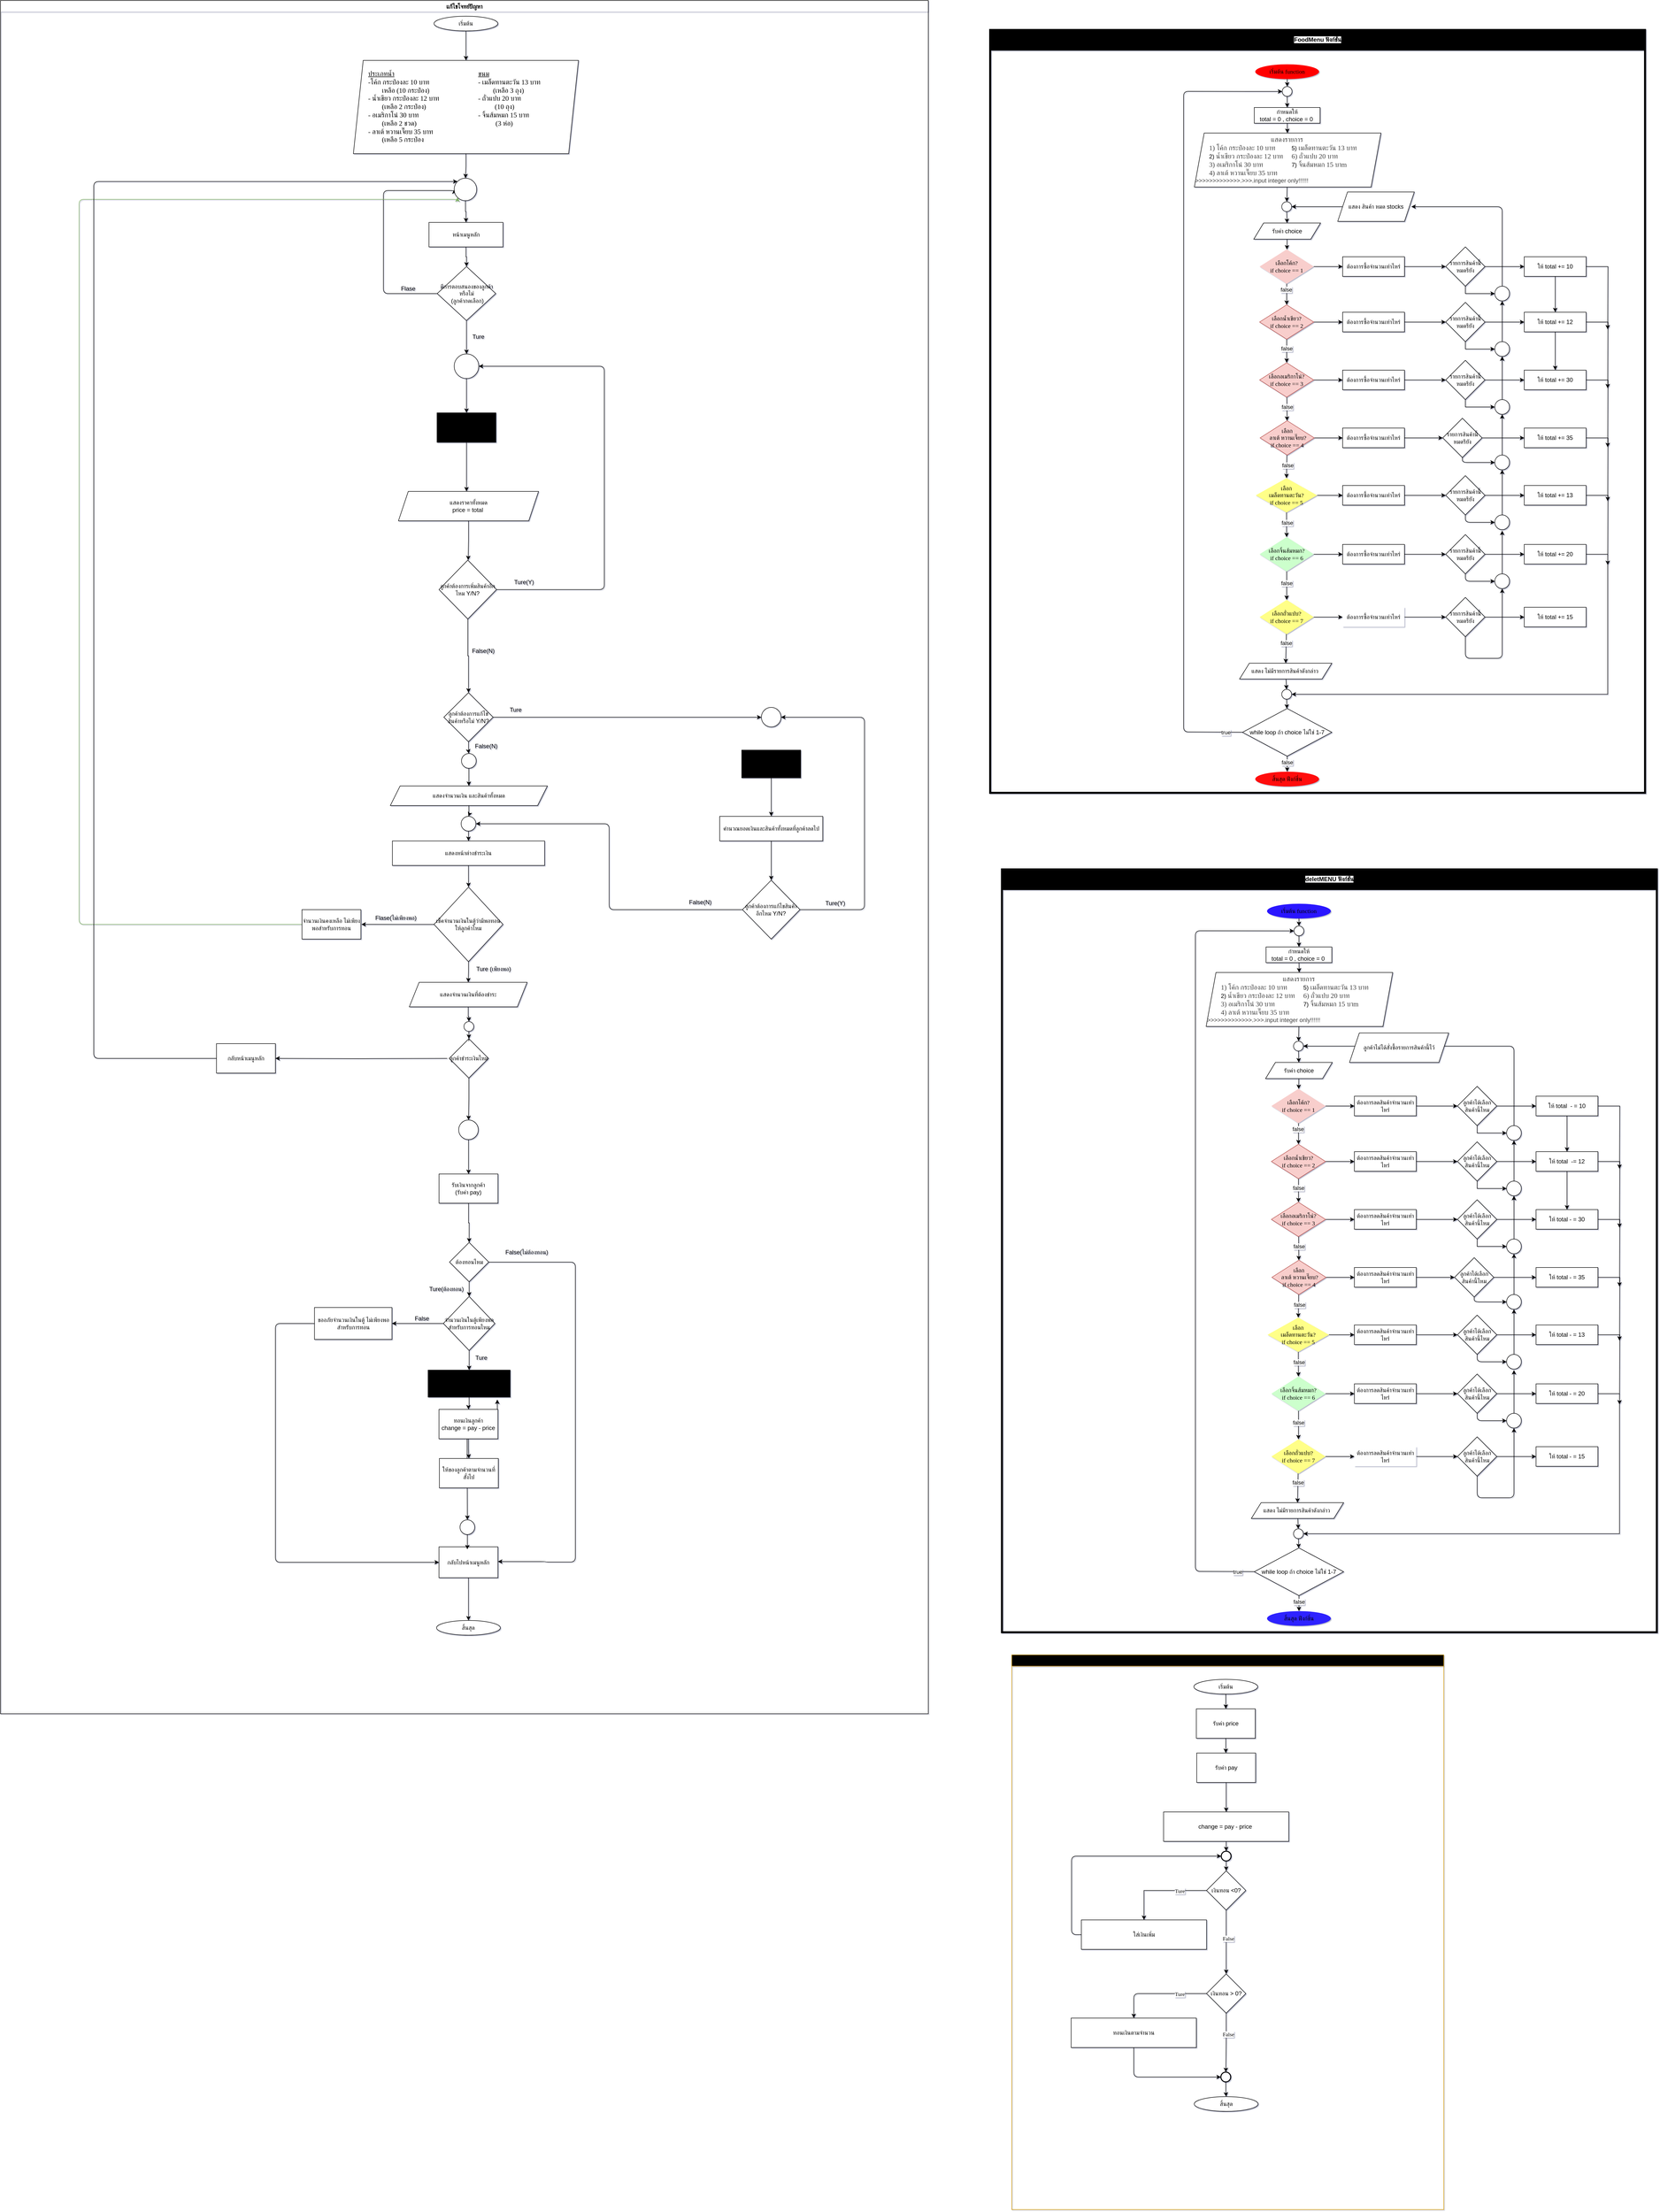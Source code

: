 <mxfile version="28.0.6">
  <diagram name="หน้า-1" id="6EFl2jj154ASykaKaQj2">
    <mxGraphModel dx="2870" dy="624" grid="1" gridSize="10" guides="1" tooltips="1" connect="1" arrows="1" fold="1" page="1" pageScale="1" pageWidth="827" pageHeight="1169" math="0" shadow="1">
      <root>
        <mxCell id="0" />
        <mxCell id="1" parent="0" />
        <mxCell id="PiV_RTF4Dcr64tF7GmkE-125" value="แก้ไขโจทย์ปัญหา" style="swimlane;fontFamily=Sarabun;fontSource=https%3A%2F%2Ffonts.googleapis.com%2Fcss%3Ffamily%3DSarabun;shadow=0;swimlaneLine=0;glass=0;rounded=0;" parent="1" vertex="1">
          <mxGeometry x="-920" y="50" width="1890" height="3490" as="geometry" />
        </mxCell>
        <mxCell id="RTKONp_fCh8ZMokc9i6a-70" value="" style="edgeStyle=orthogonalEdgeStyle;rounded=0;orthogonalLoop=1;jettySize=auto;html=1;" parent="PiV_RTF4Dcr64tF7GmkE-125" source="PiV_RTF4Dcr64tF7GmkE-127" target="PiV_RTF4Dcr64tF7GmkE-144" edge="1">
          <mxGeometry relative="1" as="geometry">
            <mxPoint x="949.25" y="62" as="sourcePoint" />
          </mxGeometry>
        </mxCell>
        <mxCell id="PiV_RTF4Dcr64tF7GmkE-278" value="" style="edgeStyle=orthogonalEdgeStyle;rounded=0;orthogonalLoop=1;jettySize=auto;html=1;" parent="PiV_RTF4Dcr64tF7GmkE-125" source="PiV_RTF4Dcr64tF7GmkE-144" target="PiV_RTF4Dcr64tF7GmkE-275" edge="1">
          <mxGeometry relative="1" as="geometry" />
        </mxCell>
        <mxCell id="PiV_RTF4Dcr64tF7GmkE-144" value="&lt;u style=&quot;font-family: Sarabun; font-size: 14px; text-wrap-mode: nowrap;&quot;&gt;&lt;span style=&quot;white-space: pre;&quot;&gt;&#x9;&lt;/span&gt;ประเภทน้ำ&lt;span style=&quot;white-space-collapse: preserve;&quot;&gt;&#x9;&lt;/span&gt;&lt;span style=&quot;white-space-collapse: preserve;&quot;&gt;&#x9;&lt;/span&gt;&lt;span style=&quot;white-space-collapse: preserve;&quot;&gt;&#x9;&lt;/span&gt;&lt;span style=&quot;white-space-collapse: preserve;&quot;&gt;&#x9;&lt;/span&gt;&lt;span style=&quot;white-space-collapse: preserve;&quot;&gt;&#x9;&lt;/span&gt;&lt;span style=&quot;white-space-collapse: preserve;&quot;&gt;&#x9;&lt;span style=&quot;white-space-collapse: preserve;&quot;&gt;&#x9;&lt;/span&gt;ข&lt;/span&gt;นม&lt;/u&gt;&lt;br style=&quot;font-family: Sarabun; font-size: 14px; text-wrap-mode: nowrap;&quot;&gt;&lt;span style=&quot;font-family: Sarabun; font-size: 14px; text-wrap-mode: nowrap;&quot;&gt;&lt;span style=&quot;white-space: pre;&quot;&gt;&#x9;&lt;/span&gt;-โค้ก กระป๋องละ 10 บาท&lt;/span&gt;&lt;span style=&quot;background-color: transparent; color: light-dark(rgb(0, 0, 0), rgb(255, 255, 255)); font-family: Sarabun; font-size: 14px; white-space: pre;&quot;&gt;&#x9;&lt;/span&gt;&lt;span style=&quot;background-color: transparent; color: light-dark(rgb(0, 0, 0), rgb(255, 255, 255)); font-family: Sarabun; font-size: 14px; white-space: pre;&quot;&gt;&#x9;&lt;/span&gt;&lt;span style=&quot;background-color: transparent; color: light-dark(rgb(0, 0, 0), rgb(255, 255, 255)); font-family: Sarabun; font-size: 14px; white-space: pre;&quot;&gt;&#x9;&lt;/span&gt;&lt;span style=&quot;background-color: transparent; color: light-dark(rgb(0, 0, 0), rgb(255, 255, 255)); font-family: Sarabun; font-size: 14px; white-space: pre;&quot;&gt;&#x9;&lt;/span&gt;&lt;span style=&quot;background-color: transparent; color: light-dark(rgb(0, 0, 0), rgb(255, 255, 255)); text-wrap-mode: nowrap; font-family: Sarabun; font-size: 14px;&quot;&gt;- เมล็ดทานตะวัน 13 บาท&lt;/span&gt;&lt;div&gt;&lt;font face=&quot;Sarabun&quot;&gt;&lt;span style=&quot;font-size: 14px; text-wrap-mode: nowrap;&quot;&gt;&lt;span style=&quot;white-space: pre;&quot;&gt;&#x9;&lt;span style=&quot;white-space: pre;&quot;&gt;&#x9;&lt;/span&gt;&lt;/span&gt;เหลือ (10 กระป๋อง)&amp;nbsp; &amp;nbsp; &amp;nbsp; &amp;nbsp; &amp;nbsp; &amp;nbsp; &amp;nbsp; &amp;nbsp; &amp;nbsp; &amp;nbsp; &amp;nbsp; &amp;nbsp; &amp;nbsp; &amp;nbsp; &amp;nbsp; &amp;nbsp; &amp;nbsp; &amp;nbsp; &amp;nbsp;(เหลือ 3 ถุง)&lt;br&gt;&lt;/span&gt;&lt;/font&gt;&lt;div&gt;&lt;div&gt;&lt;span style=&quot;font-family: Sarabun; font-size: 14px; text-wrap-mode: nowrap;&quot;&gt;&lt;span style=&quot;white-space: pre;&quot;&gt;&#x9;&lt;/span&gt;- น้ำเขียว กระป๋องละ 12 บาท&lt;/span&gt;&lt;span style=&quot;font-family: Sarabun; font-size: 14px; white-space: pre;&quot;&gt;&#x9;&lt;/span&gt;&lt;span style=&quot;font-family: Sarabun; font-size: 14px; white-space: pre;&quot;&gt;&#x9;&lt;/span&gt;&lt;span style=&quot;font-family: Sarabun; font-size: 14px; white-space: pre;&quot;&gt;&#x9;&lt;/span&gt;&lt;span style=&quot;font-family: Sarabun; font-size: 14px; text-wrap-mode: nowrap;&quot;&gt;- ถั่วแปบ 20 บาท&lt;/span&gt;&lt;/div&gt;&lt;div&gt;&lt;span style=&quot;font-family: Sarabun; font-size: 14px; text-wrap-mode: nowrap;&quot;&gt;&lt;span style=&quot;white-space: pre;&quot;&gt;&#x9;&lt;/span&gt;&lt;span style=&quot;white-space: pre;&quot;&gt;&#x9;&lt;/span&gt;(เหลือ 2 กระป๋อง)&amp;nbsp; &amp;nbsp; &amp;nbsp; &amp;nbsp; &amp;nbsp; &amp;nbsp; &amp;nbsp; &amp;nbsp; &amp;nbsp; &amp;nbsp; &amp;nbsp; &amp;nbsp; &amp;nbsp; &amp;nbsp; &amp;nbsp; &amp;nbsp; &amp;nbsp; &amp;nbsp; &amp;nbsp; &amp;nbsp; (10 ถุง)&lt;/span&gt;&lt;/div&gt;&lt;div&gt;&lt;span style=&quot;font-family: Sarabun; font-size: 14px; text-wrap-mode: nowrap;&quot;&gt;&lt;span style=&quot;white-space: pre;&quot;&gt;&#x9;&lt;/span&gt;-&amp;nbsp;อเมริกาโน่ 30 บาท&lt;/span&gt;&lt;span style=&quot;font-family: Sarabun; font-size: 14px; white-space: pre;&quot;&gt;&#x9;&lt;/span&gt;&lt;span style=&quot;font-family: Sarabun; font-size: 14px; white-space: pre;&quot;&gt;&#x9;&lt;/span&gt;&lt;span style=&quot;font-family: Sarabun; font-size: 14px; white-space: pre;&quot;&gt;&#x9;&lt;/span&gt;&lt;span style=&quot;font-family: Sarabun; font-size: 14px; white-space: pre;&quot;&gt;&#x9;&lt;/span&gt;&lt;span style=&quot;font-family: Sarabun; font-size: 14px; white-space: pre;&quot;&gt;&#x9;&lt;/span&gt;&lt;span style=&quot;font-family: Sarabun; font-size: 14px; text-wrap-mode: nowrap;&quot;&gt;- จิ้นส้มหมก 15 บาท&lt;/span&gt;&lt;/div&gt;&lt;div&gt;&lt;span style=&quot;font-family: Sarabun; font-size: 14px; text-wrap-mode: nowrap;&quot;&gt;&lt;span style=&quot;white-space: pre;&quot;&gt;&#x9;&lt;/span&gt;&lt;span style=&quot;white-space: pre;&quot;&gt;&#x9;&lt;/span&gt;(เหลือ 2 ชวด)&amp;nbsp; &amp;nbsp; &amp;nbsp; &amp;nbsp; &amp;nbsp; &amp;nbsp; &amp;nbsp; &amp;nbsp; &amp;nbsp; &amp;nbsp; &amp;nbsp; &amp;nbsp; &amp;nbsp; &amp;nbsp; &amp;nbsp; &amp;nbsp; &amp;nbsp; &amp;nbsp; &amp;nbsp; &amp;nbsp; &amp;nbsp; &amp;nbsp; &amp;nbsp; (3 ห่อ)&lt;br&gt;&lt;/span&gt;&lt;/div&gt;&lt;div&gt;&lt;span style=&quot;background-color: transparent; color: light-dark(rgb(0, 0, 0), rgb(255, 255, 255)); text-wrap-mode: nowrap; font-family: Sarabun; font-size: 14px;&quot;&gt;&lt;span style=&quot;white-space: pre;&quot;&gt;&#x9;&lt;/span&gt;- ลาเต้ หวานเจี๊ยบ 35 บาท&lt;/span&gt;&lt;/div&gt;&lt;div&gt;&lt;span style=&quot;background-color: transparent; color: light-dark(rgb(0, 0, 0), rgb(255, 255, 255)); font-family: Sarabun; font-size: 14px; white-space: pre;&quot;&gt;&lt;span style=&quot;white-space: pre;&quot;&gt;&#x9;&lt;/span&gt;&lt;span style=&quot;white-space: pre;&quot;&gt;&#x9;&lt;/span&gt;(เหลือ 5 กระป๋อง&lt;/span&gt;&lt;span style=&quot;background-color: transparent; color: light-dark(rgb(0, 0, 0), rgb(255, 255, 255)); font-family: Sarabun; font-size: 14px; white-space: pre;&quot;&gt;&#x9;&lt;/span&gt;&lt;/div&gt;&lt;/div&gt;&lt;/div&gt;" style="shape=parallelogram;perimeter=parallelogramPerimeter;whiteSpace=wrap;html=1;fixedSize=1;align=left;" parent="PiV_RTF4Dcr64tF7GmkE-125" vertex="1">
          <mxGeometry x="718.87" y="122" width="458.5" height="190" as="geometry" />
        </mxCell>
        <mxCell id="PiV_RTF4Dcr64tF7GmkE-274" value="" style="edgeStyle=orthogonalEdgeStyle;rounded=0;orthogonalLoop=1;jettySize=auto;html=1;" parent="PiV_RTF4Dcr64tF7GmkE-125" source="PiV_RTF4Dcr64tF7GmkE-271" target="PiV_RTF4Dcr64tF7GmkE-273" edge="1">
          <mxGeometry relative="1" as="geometry" />
        </mxCell>
        <mxCell id="PiV_RTF4Dcr64tF7GmkE-271" value="หน้าเมนูหลัก" style="whiteSpace=wrap;html=1;align=center;" parent="PiV_RTF4Dcr64tF7GmkE-125" vertex="1">
          <mxGeometry x="872.83" y="452" width="150.75" height="50" as="geometry" />
        </mxCell>
        <mxCell id="PiV_RTF4Dcr64tF7GmkE-280" style="edgeStyle=orthogonalEdgeStyle;rounded=1;orthogonalLoop=1;jettySize=auto;html=1;entryX=0;entryY=0.5;entryDx=0;entryDy=0;curved=0;strokeColor=light-dark(#000000,#FF0000);" parent="PiV_RTF4Dcr64tF7GmkE-125" source="PiV_RTF4Dcr64tF7GmkE-273" target="PiV_RTF4Dcr64tF7GmkE-275" edge="1">
          <mxGeometry relative="1" as="geometry">
            <Array as="points">
              <mxPoint x="780" y="597" />
              <mxPoint x="780" y="387" />
            </Array>
          </mxGeometry>
        </mxCell>
        <mxCell id="7bZv1s0LcyEwf6rHVodP-464" value="" style="edgeStyle=orthogonalEdgeStyle;rounded=0;orthogonalLoop=1;jettySize=auto;html=1;" parent="PiV_RTF4Dcr64tF7GmkE-125" source="PiV_RTF4Dcr64tF7GmkE-273" target="PiV_RTF4Dcr64tF7GmkE-291" edge="1">
          <mxGeometry relative="1" as="geometry" />
        </mxCell>
        <mxCell id="PiV_RTF4Dcr64tF7GmkE-273" value="มีการตอบสนองของลูกค้าหรือไม่&lt;div&gt;&amp;nbsp;(ลูกค้ากดเลือก)&lt;/div&gt;" style="rhombus;whiteSpace=wrap;html=1;" parent="PiV_RTF4Dcr64tF7GmkE-125" vertex="1">
          <mxGeometry x="889.63" y="542" width="119.26" height="110" as="geometry" />
        </mxCell>
        <mxCell id="PiV_RTF4Dcr64tF7GmkE-279" value="" style="edgeStyle=orthogonalEdgeStyle;rounded=0;orthogonalLoop=1;jettySize=auto;html=1;" parent="PiV_RTF4Dcr64tF7GmkE-125" source="PiV_RTF4Dcr64tF7GmkE-275" target="PiV_RTF4Dcr64tF7GmkE-271" edge="1">
          <mxGeometry relative="1" as="geometry" />
        </mxCell>
        <mxCell id="PiV_RTF4Dcr64tF7GmkE-275" value="" style="ellipse;whiteSpace=wrap;html=1;aspect=fixed;" parent="PiV_RTF4Dcr64tF7GmkE-125" vertex="1">
          <mxGeometry x="924.25" y="362" width="45.75" height="45.75" as="geometry" />
        </mxCell>
        <mxCell id="PiV_RTF4Dcr64tF7GmkE-281" value="Flase" style="text;html=1;align=center;verticalAlign=middle;resizable=0;points=[];autosize=1;strokeColor=none;fillColor=none;" parent="PiV_RTF4Dcr64tF7GmkE-125" vertex="1">
          <mxGeometry x="805" y="572" width="50" height="30" as="geometry" />
        </mxCell>
        <mxCell id="PiV_RTF4Dcr64tF7GmkE-292" value="" style="edgeStyle=orthogonalEdgeStyle;rounded=0;orthogonalLoop=1;jettySize=auto;html=1;" parent="PiV_RTF4Dcr64tF7GmkE-125" target="PiV_RTF4Dcr64tF7GmkE-291" edge="1">
          <mxGeometry relative="1" as="geometry">
            <mxPoint x="949.4" y="762" as="sourcePoint" />
          </mxGeometry>
        </mxCell>
        <mxCell id="7bZv1s0LcyEwf6rHVodP-429" style="edgeStyle=orthogonalEdgeStyle;rounded=0;orthogonalLoop=1;jettySize=auto;html=1;entryX=0.5;entryY=0;entryDx=0;entryDy=0;" parent="PiV_RTF4Dcr64tF7GmkE-125" source="PiV_RTF4Dcr64tF7GmkE-291" target="7bZv1s0LcyEwf6rHVodP-427" edge="1">
          <mxGeometry relative="1" as="geometry" />
        </mxCell>
        <mxCell id="PiV_RTF4Dcr64tF7GmkE-291" value="" style="ellipse;whiteSpace=wrap;html=1;aspect=fixed;" parent="PiV_RTF4Dcr64tF7GmkE-125" vertex="1">
          <mxGeometry x="924.26" y="720" width="50" height="50" as="geometry" />
        </mxCell>
        <mxCell id="7bZv1s0LcyEwf6rHVodP-432" value="" style="edgeStyle=orthogonalEdgeStyle;rounded=0;orthogonalLoop=1;jettySize=auto;html=1;" parent="PiV_RTF4Dcr64tF7GmkE-125" source="PiV_RTF4Dcr64tF7GmkE-318" edge="1">
          <mxGeometry relative="1" as="geometry">
            <mxPoint x="952.68" y="1140" as="targetPoint" />
          </mxGeometry>
        </mxCell>
        <mxCell id="PiV_RTF4Dcr64tF7GmkE-318" value="แสดงราคาทั้งหมด&lt;div&gt;price = total&amp;nbsp;&lt;/div&gt;" style="shape=parallelogram;perimeter=parallelogramPerimeter;whiteSpace=wrap;html=1;fixedSize=1;" parent="PiV_RTF4Dcr64tF7GmkE-125" vertex="1">
          <mxGeometry x="810.67" y="1000" width="285.37" height="60" as="geometry" />
        </mxCell>
        <mxCell id="7tu6bPvGcz7UnqB2g2OZ-28" style="edgeStyle=orthogonalEdgeStyle;rounded=0;orthogonalLoop=1;jettySize=auto;html=1;" parent="PiV_RTF4Dcr64tF7GmkE-125" source="PiV_RTF4Dcr64tF7GmkE-319" target="7tu6bPvGcz7UnqB2g2OZ-25" edge="1">
          <mxGeometry relative="1" as="geometry" />
        </mxCell>
        <mxCell id="7bZv1s0LcyEwf6rHVodP-455" style="edgeStyle=orthogonalEdgeStyle;rounded=0;orthogonalLoop=1;jettySize=auto;html=1;entryX=0;entryY=0.5;entryDx=0;entryDy=0;" parent="PiV_RTF4Dcr64tF7GmkE-125" source="PiV_RTF4Dcr64tF7GmkE-319" target="7bZv1s0LcyEwf6rHVodP-452" edge="1">
          <mxGeometry relative="1" as="geometry" />
        </mxCell>
        <mxCell id="PiV_RTF4Dcr64tF7GmkE-319" value="ลูกค้าต้องการแก้ไขสินค้าหรือไม่ Y/N?" style="rhombus;whiteSpace=wrap;html=1;" parent="PiV_RTF4Dcr64tF7GmkE-125" vertex="1">
          <mxGeometry x="903.16" y="1410" width="100.37" height="100" as="geometry" />
        </mxCell>
        <mxCell id="7bZv1s0LcyEwf6rHVodP-447" value="" style="edgeStyle=orthogonalEdgeStyle;rounded=0;orthogonalLoop=1;jettySize=auto;html=1;" parent="PiV_RTF4Dcr64tF7GmkE-125" source="PiV_RTF4Dcr64tF7GmkE-327" target="7bZv1s0LcyEwf6rHVodP-446" edge="1">
          <mxGeometry relative="1" as="geometry" />
        </mxCell>
        <mxCell id="PiV_RTF4Dcr64tF7GmkE-327" value="แสดงจำนวนเงิน และสินค้าทั้งหมด" style="shape=parallelogram;perimeter=parallelogramPerimeter;whiteSpace=wrap;html=1;fixedSize=1;" parent="PiV_RTF4Dcr64tF7GmkE-125" vertex="1">
          <mxGeometry x="794.08" y="1600" width="320" height="40" as="geometry" />
        </mxCell>
        <mxCell id="7tu6bPvGcz7UnqB2g2OZ-29" style="edgeStyle=orthogonalEdgeStyle;rounded=0;orthogonalLoop=1;jettySize=auto;html=1;" parent="PiV_RTF4Dcr64tF7GmkE-125" source="PiV_RTF4Dcr64tF7GmkE-330" edge="1">
          <mxGeometry relative="1" as="geometry">
            <mxPoint x="735.16" y="1882.03" as="targetPoint" />
          </mxGeometry>
        </mxCell>
        <mxCell id="TkSq8fyfQowe8T7tF1qm-16" value="" style="edgeStyle=orthogonalEdgeStyle;rounded=0;orthogonalLoop=1;jettySize=auto;html=1;" parent="PiV_RTF4Dcr64tF7GmkE-125" source="PiV_RTF4Dcr64tF7GmkE-330" target="DZjwKM1zk2zJTjq10ER3-5" edge="1">
          <mxGeometry relative="1" as="geometry" />
        </mxCell>
        <mxCell id="PiV_RTF4Dcr64tF7GmkE-330" value="เช็คจำนวนเงินในตู้ว่ามีพอทอนให้ลูกค้าไหม" style="rhombus;whiteSpace=wrap;html=1;" parent="PiV_RTF4Dcr64tF7GmkE-125" vertex="1">
          <mxGeometry x="883.12" y="1806.05" width="140.46" height="151.96" as="geometry" />
        </mxCell>
        <mxCell id="PiV_RTF4Dcr64tF7GmkE-334" value="Ture" style="text;html=1;align=center;verticalAlign=middle;resizable=0;points=[];autosize=1;strokeColor=none;fillColor=none;" parent="PiV_RTF4Dcr64tF7GmkE-125" vertex="1">
          <mxGeometry x="1024.1" y="1430" width="50" height="30" as="geometry" />
        </mxCell>
        <mxCell id="TkSq8fyfQowe8T7tF1qm-15" style="edgeStyle=orthogonalEdgeStyle;rounded=0;orthogonalLoop=1;jettySize=auto;html=1;entryX=0.5;entryY=0;entryDx=0;entryDy=0;" parent="PiV_RTF4Dcr64tF7GmkE-125" source="7tu6bPvGcz7UnqB2g2OZ-25" target="PiV_RTF4Dcr64tF7GmkE-327" edge="1">
          <mxGeometry relative="1" as="geometry" />
        </mxCell>
        <mxCell id="7tu6bPvGcz7UnqB2g2OZ-25" value="" style="ellipse;whiteSpace=wrap;html=1;aspect=fixed;" parent="PiV_RTF4Dcr64tF7GmkE-125" vertex="1">
          <mxGeometry x="939.08" y="1534" width="30" height="30" as="geometry" />
        </mxCell>
        <mxCell id="7tu6bPvGcz7UnqB2g2OZ-30" value="Flase(ไม่เพียงพอ)" style="text;html=1;align=center;verticalAlign=middle;resizable=0;points=[];autosize=1;strokeColor=none;fillColor=none;" parent="PiV_RTF4Dcr64tF7GmkE-125" vertex="1">
          <mxGeometry x="745.16" y="1854.03" width="120" height="30" as="geometry" />
        </mxCell>
        <mxCell id="DZjwKM1zk2zJTjq10ER3-1" style="edgeStyle=orthogonalEdgeStyle;rounded=1;orthogonalLoop=1;jettySize=auto;html=1;entryX=0;entryY=1;entryDx=0;entryDy=0;fillColor=#d5e8d4;strokeColor=#82b366;curved=0;" parent="PiV_RTF4Dcr64tF7GmkE-125" source="7tu6bPvGcz7UnqB2g2OZ-32" target="PiV_RTF4Dcr64tF7GmkE-275" edge="1">
          <mxGeometry relative="1" as="geometry">
            <Array as="points">
              <mxPoint x="160" y="1882" />
              <mxPoint x="160" y="405" />
              <mxPoint x="931" y="405" />
            </Array>
          </mxGeometry>
        </mxCell>
        <mxCell id="7tu6bPvGcz7UnqB2g2OZ-32" value="จำนวนเงินคงเหลือ ไม่เพียงพอสำหรับการทอน" style="rounded=0;whiteSpace=wrap;html=1;" parent="PiV_RTF4Dcr64tF7GmkE-125" vertex="1">
          <mxGeometry x="614.16" y="1852.03" width="120" height="60" as="geometry" />
        </mxCell>
        <mxCell id="RTKONp_fCh8ZMokc9i6a-84" value="" style="edgeStyle=orthogonalEdgeStyle;rounded=0;orthogonalLoop=1;jettySize=auto;html=1;" parent="PiV_RTF4Dcr64tF7GmkE-125" source="DZjwKM1zk2zJTjq10ER3-5" target="RTKONp_fCh8ZMokc9i6a-83" edge="1">
          <mxGeometry relative="1" as="geometry" />
        </mxCell>
        <mxCell id="DZjwKM1zk2zJTjq10ER3-5" value="แสดงจำนวนเงินที่ต้องชำระ" style="shape=parallelogram;perimeter=parallelogramPerimeter;whiteSpace=wrap;html=1;fixedSize=1;" parent="PiV_RTF4Dcr64tF7GmkE-125" vertex="1">
          <mxGeometry x="832.79" y="2000" width="240" height="50" as="geometry" />
        </mxCell>
        <mxCell id="RTKONp_fCh8ZMokc9i6a-76" value="" style="edgeStyle=orthogonalEdgeStyle;rounded=0;orthogonalLoop=1;jettySize=auto;html=1;" parent="PiV_RTF4Dcr64tF7GmkE-125" source="DZjwKM1zk2zJTjq10ER3-7" target="RTKONp_fCh8ZMokc9i6a-74" edge="1">
          <mxGeometry relative="1" as="geometry" />
        </mxCell>
        <mxCell id="DZjwKM1zk2zJTjq10ER3-7" value="ลูกค้าชำระเงินไหม" style="rhombus;whiteSpace=wrap;html=1;" parent="PiV_RTF4Dcr64tF7GmkE-125" vertex="1">
          <mxGeometry x="914.08" y="2115" width="80" height="80" as="geometry" />
        </mxCell>
        <mxCell id="RTKONp_fCh8ZMokc9i6a-58" value="" style="edgeStyle=orthogonalEdgeStyle;rounded=0;orthogonalLoop=1;jettySize=auto;html=1;" parent="PiV_RTF4Dcr64tF7GmkE-125" source="RTKONp_fCh8ZMokc9i6a-56" target="PiV_RTF4Dcr64tF7GmkE-330" edge="1">
          <mxGeometry relative="1" as="geometry" />
        </mxCell>
        <mxCell id="RTKONp_fCh8ZMokc9i6a-56" value="แสดงหน้าต่างชำระเงิน" style="rounded=0;whiteSpace=wrap;html=1;" parent="PiV_RTF4Dcr64tF7GmkE-125" vertex="1">
          <mxGeometry x="798.34" y="1712.03" width="310" height="50" as="geometry" />
        </mxCell>
        <mxCell id="TkSq8fyfQowe8T7tF1qm-13" value="" style="edgeStyle=orthogonalEdgeStyle;rounded=0;orthogonalLoop=1;jettySize=auto;html=1;" parent="PiV_RTF4Dcr64tF7GmkE-125" target="RTKONp_fCh8ZMokc9i6a-68" edge="1">
          <mxGeometry relative="1" as="geometry">
            <mxPoint x="910" y="2155" as="sourcePoint" />
          </mxGeometry>
        </mxCell>
        <mxCell id="RTKONp_fCh8ZMokc9i6a-71" style="edgeStyle=orthogonalEdgeStyle;rounded=1;orthogonalLoop=1;jettySize=auto;html=1;entryX=0;entryY=0;entryDx=0;entryDy=0;curved=0;strokeColor=light-dark(#000000,#00FFFF);" parent="PiV_RTF4Dcr64tF7GmkE-125" source="RTKONp_fCh8ZMokc9i6a-68" target="PiV_RTF4Dcr64tF7GmkE-275" edge="1">
          <mxGeometry relative="1" as="geometry">
            <Array as="points">
              <mxPoint x="190" y="2155" />
              <mxPoint x="190" y="369" />
            </Array>
          </mxGeometry>
        </mxCell>
        <mxCell id="RTKONp_fCh8ZMokc9i6a-68" value="กลับหน้าเมนูหลัก" style="rounded=0;whiteSpace=wrap;html=1;" parent="PiV_RTF4Dcr64tF7GmkE-125" vertex="1">
          <mxGeometry x="440" y="2125" width="120" height="60" as="geometry" />
        </mxCell>
        <mxCell id="RTKONp_fCh8ZMokc9i6a-79" value="" style="edgeStyle=orthogonalEdgeStyle;rounded=0;orthogonalLoop=1;jettySize=auto;html=1;" parent="PiV_RTF4Dcr64tF7GmkE-125" source="RTKONp_fCh8ZMokc9i6a-74" target="RTKONp_fCh8ZMokc9i6a-78" edge="1">
          <mxGeometry relative="1" as="geometry" />
        </mxCell>
        <mxCell id="RTKONp_fCh8ZMokc9i6a-74" value="" style="ellipse;whiteSpace=wrap;html=1;aspect=fixed;" parent="PiV_RTF4Dcr64tF7GmkE-125" vertex="1">
          <mxGeometry x="933.35" y="2280.5" width="40" height="40" as="geometry" />
        </mxCell>
        <mxCell id="7bZv1s0LcyEwf6rHVodP-460" style="edgeStyle=orthogonalEdgeStyle;rounded=0;orthogonalLoop=1;jettySize=auto;html=1;entryX=0.5;entryY=0;entryDx=0;entryDy=0;" parent="PiV_RTF4Dcr64tF7GmkE-125" source="RTKONp_fCh8ZMokc9i6a-78" target="TkSq8fyfQowe8T7tF1qm-53" edge="1">
          <mxGeometry relative="1" as="geometry" />
        </mxCell>
        <mxCell id="RTKONp_fCh8ZMokc9i6a-78" value="รับเงินจากลูกค้า&lt;br&gt;(รับค่า pay)" style="whiteSpace=wrap;html=1;" parent="PiV_RTF4Dcr64tF7GmkE-125" vertex="1">
          <mxGeometry x="893.35" y="2390.5" width="120" height="59.5" as="geometry" />
        </mxCell>
        <mxCell id="RTKONp_fCh8ZMokc9i6a-88" value="" style="edgeStyle=orthogonalEdgeStyle;rounded=0;orthogonalLoop=1;jettySize=auto;html=1;" parent="PiV_RTF4Dcr64tF7GmkE-125" source="RTKONp_fCh8ZMokc9i6a-83" target="DZjwKM1zk2zJTjq10ER3-7" edge="1">
          <mxGeometry relative="1" as="geometry" />
        </mxCell>
        <mxCell id="RTKONp_fCh8ZMokc9i6a-83" value="" style="ellipse;whiteSpace=wrap;html=1;aspect=fixed;" parent="PiV_RTF4Dcr64tF7GmkE-125" vertex="1">
          <mxGeometry x="944.08" y="2080" width="20" height="20" as="geometry" />
        </mxCell>
        <mxCell id="RTKONp_fCh8ZMokc9i6a-96" value="" style="edgeStyle=orthogonalEdgeStyle;rounded=0;orthogonalLoop=1;jettySize=auto;html=1;" parent="PiV_RTF4Dcr64tF7GmkE-125" source="RTKONp_fCh8ZMokc9i6a-91" target="RTKONp_fCh8ZMokc9i6a-95" edge="1">
          <mxGeometry relative="1" as="geometry" />
        </mxCell>
        <mxCell id="RTKONp_fCh8ZMokc9i6a-91" value="จำนวนเงินในตู้เพียงพอสำหรับการทอนไหม" style="rhombus;whiteSpace=wrap;html=1;" parent="PiV_RTF4Dcr64tF7GmkE-125" vertex="1">
          <mxGeometry x="902.17" y="2640" width="104.97" height="110" as="geometry" />
        </mxCell>
        <mxCell id="7bZv1s0LcyEwf6rHVodP-474" style="edgeStyle=orthogonalEdgeStyle;rounded=1;orthogonalLoop=1;jettySize=auto;html=1;entryX=0;entryY=0.5;entryDx=0;entryDy=0;curved=0;" parent="PiV_RTF4Dcr64tF7GmkE-125" source="RTKONp_fCh8ZMokc9i6a-95" target="RTKONp_fCh8ZMokc9i6a-104" edge="1">
          <mxGeometry relative="1" as="geometry">
            <Array as="points">
              <mxPoint x="560" y="2695" />
              <mxPoint x="560" y="3181" />
            </Array>
          </mxGeometry>
        </mxCell>
        <mxCell id="RTKONp_fCh8ZMokc9i6a-95" value="ขออภัยจำนวนเงินในตู้ ไม่เพียงพอสำหรับการทอน" style="whiteSpace=wrap;html=1;" parent="PiV_RTF4Dcr64tF7GmkE-125" vertex="1">
          <mxGeometry x="639.62" y="2662.5" width="157.8" height="65" as="geometry" />
        </mxCell>
        <mxCell id="TkSq8fyfQowe8T7tF1qm-59" value="" style="edgeStyle=orthogonalEdgeStyle;rounded=0;orthogonalLoop=1;jettySize=auto;html=1;" parent="PiV_RTF4Dcr64tF7GmkE-125" source="TkSq8fyfQowe8T7tF1qm-62" target="RTKONp_fCh8ZMokc9i6a-100" edge="1">
          <mxGeometry relative="1" as="geometry" />
        </mxCell>
        <mxCell id="RTKONp_fCh8ZMokc9i6a-99" value="คำนวณเงินทอนให้ลูกค้า&lt;div&gt;change = pay - price&lt;/div&gt;" style="shape=process;whiteSpace=wrap;html=1;backgroundOutline=1;gradientColor=light-dark(#000000,#000000);fillColor=light-dark(#FFBDC0,#994C00);" parent="PiV_RTF4Dcr64tF7GmkE-125" vertex="1">
          <mxGeometry x="871.04" y="2790" width="167.23" height="55" as="geometry" />
        </mxCell>
        <mxCell id="RTKONp_fCh8ZMokc9i6a-93" value="" style="edgeStyle=orthogonalEdgeStyle;rounded=0;orthogonalLoop=1;jettySize=auto;html=1;" parent="PiV_RTF4Dcr64tF7GmkE-125" source="RTKONp_fCh8ZMokc9i6a-91" target="RTKONp_fCh8ZMokc9i6a-99" edge="1">
          <mxGeometry relative="1" as="geometry">
            <mxPoint x="951.115" y="2815.0" as="targetPoint" />
          </mxGeometry>
        </mxCell>
        <mxCell id="7bZv1s0LcyEwf6rHVodP-473" style="edgeStyle=orthogonalEdgeStyle;rounded=0;orthogonalLoop=1;jettySize=auto;html=1;entryX=0.5;entryY=0;entryDx=0;entryDy=0;" parent="PiV_RTF4Dcr64tF7GmkE-125" target="RTKONp_fCh8ZMokc9i6a-112" edge="1">
          <mxGeometry relative="1" as="geometry">
            <mxPoint x="950.461" y="2920" as="sourcePoint" />
          </mxGeometry>
        </mxCell>
        <mxCell id="RTKONp_fCh8ZMokc9i6a-100" value="ให้ของลูกค้าตามจำนวนที่สั้งไป" style="whiteSpace=wrap;html=1;" parent="PiV_RTF4Dcr64tF7GmkE-125" vertex="1">
          <mxGeometry x="894.075" y="2970" width="120" height="60" as="geometry" />
        </mxCell>
        <mxCell id="7bZv1s0LcyEwf6rHVodP-475" value="" style="edgeStyle=orthogonalEdgeStyle;rounded=0;orthogonalLoop=1;jettySize=auto;html=1;" parent="PiV_RTF4Dcr64tF7GmkE-125" source="RTKONp_fCh8ZMokc9i6a-104" target="RTKONp_fCh8ZMokc9i6a-106" edge="1">
          <mxGeometry relative="1" as="geometry" />
        </mxCell>
        <mxCell id="RTKONp_fCh8ZMokc9i6a-104" value="กลับไปหน้าเมนูหลัก" style="whiteSpace=wrap;html=1;" parent="PiV_RTF4Dcr64tF7GmkE-125" vertex="1">
          <mxGeometry x="893.26" y="3150" width="120" height="63" as="geometry" />
        </mxCell>
        <mxCell id="RTKONp_fCh8ZMokc9i6a-106" value="&lt;font face=&quot;Sarabun&quot;&gt;สิ้นสุด&lt;/font&gt;" style="ellipse;whiteSpace=wrap;html=1;" parent="PiV_RTF4Dcr64tF7GmkE-125" vertex="1">
          <mxGeometry x="888.26" y="3300" width="130" height="30" as="geometry" />
        </mxCell>
        <mxCell id="RTKONp_fCh8ZMokc9i6a-114" value="" style="edgeStyle=orthogonalEdgeStyle;rounded=0;orthogonalLoop=1;jettySize=auto;html=1;" parent="PiV_RTF4Dcr64tF7GmkE-125" source="RTKONp_fCh8ZMokc9i6a-112" edge="1">
          <mxGeometry relative="1" as="geometry">
            <mxPoint x="951" y="3155" as="targetPoint" />
          </mxGeometry>
        </mxCell>
        <mxCell id="RTKONp_fCh8ZMokc9i6a-112" value="" style="ellipse;whiteSpace=wrap;html=1;aspect=fixed;" parent="PiV_RTF4Dcr64tF7GmkE-125" vertex="1">
          <mxGeometry x="936.03" y="3095" width="30" height="30" as="geometry" />
        </mxCell>
        <mxCell id="TkSq8fyfQowe8T7tF1qm-55" value="" style="edgeStyle=orthogonalEdgeStyle;rounded=0;orthogonalLoop=1;jettySize=auto;html=1;" parent="PiV_RTF4Dcr64tF7GmkE-125" source="TkSq8fyfQowe8T7tF1qm-53" target="RTKONp_fCh8ZMokc9i6a-91" edge="1">
          <mxGeometry relative="1" as="geometry" />
        </mxCell>
        <mxCell id="TkSq8fyfQowe8T7tF1qm-61" style="edgeStyle=orthogonalEdgeStyle;rounded=1;orthogonalLoop=1;jettySize=auto;html=1;curved=0;" parent="PiV_RTF4Dcr64tF7GmkE-125" source="TkSq8fyfQowe8T7tF1qm-53" target="RTKONp_fCh8ZMokc9i6a-104" edge="1">
          <mxGeometry relative="1" as="geometry">
            <Array as="points">
              <mxPoint x="1171" y="2570" />
              <mxPoint x="1171" y="3181" />
              <mxPoint x="1110" y="3181" />
              <mxPoint x="1110" y="3180" />
            </Array>
          </mxGeometry>
        </mxCell>
        <mxCell id="TkSq8fyfQowe8T7tF1qm-53" value="ต้องทอนไหม" style="rhombus;whiteSpace=wrap;html=1;" parent="PiV_RTF4Dcr64tF7GmkE-125" vertex="1">
          <mxGeometry x="914.65" y="2530" width="80" height="80" as="geometry" />
        </mxCell>
        <mxCell id="TkSq8fyfQowe8T7tF1qm-60" value="Ture(ต้องทอน)" style="text;html=1;align=center;verticalAlign=middle;whiteSpace=wrap;rounded=0;" parent="PiV_RTF4Dcr64tF7GmkE-125" vertex="1">
          <mxGeometry x="865.16" y="2610" width="86.89" height="30" as="geometry" />
        </mxCell>
        <mxCell id="xzyTu2Vz5fOyBN12x3sm-1" style="edgeStyle=orthogonalEdgeStyle;rounded=0;orthogonalLoop=1;jettySize=auto;html=1;exitX=1;exitY=0;exitDx=0;exitDy=0;" edge="1" parent="PiV_RTF4Dcr64tF7GmkE-125" source="TkSq8fyfQowe8T7tF1qm-62">
          <mxGeometry relative="1" as="geometry">
            <mxPoint x="1012" y="2850" as="targetPoint" />
          </mxGeometry>
        </mxCell>
        <mxCell id="TkSq8fyfQowe8T7tF1qm-62" value="ทอนเงินลูกค้า&lt;div&gt;change = pay - price&lt;/div&gt;" style="rounded=0;whiteSpace=wrap;html=1;" parent="PiV_RTF4Dcr64tF7GmkE-125" vertex="1">
          <mxGeometry x="893.26" y="2870" width="120" height="60" as="geometry" />
        </mxCell>
        <mxCell id="TkSq8fyfQowe8T7tF1qm-63" value="" style="edgeStyle=orthogonalEdgeStyle;rounded=0;orthogonalLoop=1;jettySize=auto;html=1;" parent="PiV_RTF4Dcr64tF7GmkE-125" source="RTKONp_fCh8ZMokc9i6a-99" target="TkSq8fyfQowe8T7tF1qm-62" edge="1">
          <mxGeometry relative="1" as="geometry">
            <mxPoint x="114.57" y="2915" as="sourcePoint" />
            <mxPoint x="114.57" y="3025" as="targetPoint" />
          </mxGeometry>
        </mxCell>
        <mxCell id="PiV_RTF4Dcr64tF7GmkE-127" value="&lt;font data-font-src=&quot;https://fonts.googleapis.com/css?family=Sarabun&quot; face=&quot;Sarabun&quot;&gt;เริ่มต้น&lt;/font&gt;" style="ellipse;whiteSpace=wrap;html=1;" parent="PiV_RTF4Dcr64tF7GmkE-125" vertex="1">
          <mxGeometry x="883.12" y="32" width="130" height="30" as="geometry" />
        </mxCell>
        <mxCell id="7bZv1s0LcyEwf6rHVodP-430" style="edgeStyle=orthogonalEdgeStyle;rounded=0;orthogonalLoop=1;jettySize=auto;html=1;" parent="PiV_RTF4Dcr64tF7GmkE-125" source="7bZv1s0LcyEwf6rHVodP-427" edge="1">
          <mxGeometry relative="1" as="geometry">
            <mxPoint x="949.26" y="1000" as="targetPoint" />
          </mxGeometry>
        </mxCell>
        <mxCell id="7bZv1s0LcyEwf6rHVodP-427" value="FoodMenu" style="shape=process;whiteSpace=wrap;html=1;backgroundOutline=1;fillColor=light-dark(#FF2424,#FF0000);gradientColor=light-dark(#000000,#000000);" parent="PiV_RTF4Dcr64tF7GmkE-125" vertex="1">
          <mxGeometry x="889.26" y="840" width="120" height="60" as="geometry" />
        </mxCell>
        <mxCell id="7bZv1s0LcyEwf6rHVodP-438" style="edgeStyle=orthogonalEdgeStyle;rounded=0;orthogonalLoop=1;jettySize=auto;html=1;entryX=0.5;entryY=0;entryDx=0;entryDy=0;" parent="PiV_RTF4Dcr64tF7GmkE-125" source="7bZv1s0LcyEwf6rHVodP-436" target="PiV_RTF4Dcr64tF7GmkE-319" edge="1">
          <mxGeometry relative="1" as="geometry" />
        </mxCell>
        <mxCell id="7bZv1s0LcyEwf6rHVodP-440" style="edgeStyle=orthogonalEdgeStyle;rounded=1;orthogonalLoop=1;jettySize=auto;html=1;entryX=1;entryY=0.5;entryDx=0;entryDy=0;curved=0;" parent="PiV_RTF4Dcr64tF7GmkE-125" source="7bZv1s0LcyEwf6rHVodP-436" target="PiV_RTF4Dcr64tF7GmkE-291" edge="1">
          <mxGeometry relative="1" as="geometry">
            <Array as="points">
              <mxPoint x="1230" y="1200" />
              <mxPoint x="1230" y="745" />
            </Array>
          </mxGeometry>
        </mxCell>
        <mxCell id="7bZv1s0LcyEwf6rHVodP-436" value="ลูกค้าต้องการเพิ่มสินค้าอีกไหม Y/N?" style="rhombus;whiteSpace=wrap;html=1;" parent="PiV_RTF4Dcr64tF7GmkE-125" vertex="1">
          <mxGeometry x="893.35" y="1140" width="117.21" height="120" as="geometry" />
        </mxCell>
        <mxCell id="7bZv1s0LcyEwf6rHVodP-443" value="" style="edgeStyle=orthogonalEdgeStyle;rounded=0;orthogonalLoop=1;jettySize=auto;html=1;" parent="PiV_RTF4Dcr64tF7GmkE-125" source="7bZv1s0LcyEwf6rHVodP-441" edge="1">
          <mxGeometry relative="1" as="geometry">
            <mxPoint x="1570" y="1661.75" as="targetPoint" />
          </mxGeometry>
        </mxCell>
        <mxCell id="7bZv1s0LcyEwf6rHVodP-441" value="deletMENU" style="shape=process;whiteSpace=wrap;html=1;backgroundOutline=1;gradientColor=light-dark(#000000,#000000);fillColor=light-dark(#200BFF,#0000FF);" parent="PiV_RTF4Dcr64tF7GmkE-125" vertex="1">
          <mxGeometry x="1510" y="1527" width="120" height="56.5" as="geometry" />
        </mxCell>
        <mxCell id="7bZv1s0LcyEwf6rHVodP-451" value="" style="edgeStyle=orthogonalEdgeStyle;rounded=0;orthogonalLoop=1;jettySize=auto;html=1;" parent="PiV_RTF4Dcr64tF7GmkE-125" source="7bZv1s0LcyEwf6rHVodP-445" target="7bZv1s0LcyEwf6rHVodP-450" edge="1">
          <mxGeometry relative="1" as="geometry" />
        </mxCell>
        <mxCell id="7bZv1s0LcyEwf6rHVodP-445" value="คำนวณยอดเงินและสินค้าทั้งหมดที่ลูกค้าลดไป" style="rounded=0;whiteSpace=wrap;html=1;" parent="PiV_RTF4Dcr64tF7GmkE-125" vertex="1">
          <mxGeometry x="1465" y="1662.03" width="210" height="50" as="geometry" />
        </mxCell>
        <mxCell id="7bZv1s0LcyEwf6rHVodP-448" value="" style="edgeStyle=orthogonalEdgeStyle;rounded=0;orthogonalLoop=1;jettySize=auto;html=1;" parent="PiV_RTF4Dcr64tF7GmkE-125" source="7bZv1s0LcyEwf6rHVodP-446" target="RTKONp_fCh8ZMokc9i6a-56" edge="1">
          <mxGeometry relative="1" as="geometry" />
        </mxCell>
        <mxCell id="7bZv1s0LcyEwf6rHVodP-446" value="" style="ellipse;whiteSpace=wrap;html=1;aspect=fixed;" parent="PiV_RTF4Dcr64tF7GmkE-125" vertex="1">
          <mxGeometry x="938.34" y="1662.03" width="30" height="30" as="geometry" />
        </mxCell>
        <mxCell id="7bZv1s0LcyEwf6rHVodP-456" style="edgeStyle=orthogonalEdgeStyle;rounded=1;orthogonalLoop=1;jettySize=auto;html=1;entryX=1;entryY=0.5;entryDx=0;entryDy=0;curved=0;" parent="PiV_RTF4Dcr64tF7GmkE-125" source="7bZv1s0LcyEwf6rHVodP-450" target="7bZv1s0LcyEwf6rHVodP-452" edge="1">
          <mxGeometry relative="1" as="geometry">
            <Array as="points">
              <mxPoint x="1760" y="1852" />
              <mxPoint x="1760" y="1460" />
            </Array>
          </mxGeometry>
        </mxCell>
        <mxCell id="7bZv1s0LcyEwf6rHVodP-458" style="edgeStyle=orthogonalEdgeStyle;rounded=1;orthogonalLoop=1;jettySize=auto;html=1;entryX=1;entryY=0.5;entryDx=0;entryDy=0;curved=0;" parent="PiV_RTF4Dcr64tF7GmkE-125" source="7bZv1s0LcyEwf6rHVodP-450" target="7bZv1s0LcyEwf6rHVodP-446" edge="1">
          <mxGeometry relative="1" as="geometry" />
        </mxCell>
        <mxCell id="7bZv1s0LcyEwf6rHVodP-450" value="ลูกค้าต้องการแก้ไขสินค้าอีกไหม Y/N?" style="rhombus;whiteSpace=wrap;html=1;" parent="PiV_RTF4Dcr64tF7GmkE-125" vertex="1">
          <mxGeometry x="1511.4" y="1792.03" width="117.21" height="120" as="geometry" />
        </mxCell>
        <mxCell id="7bZv1s0LcyEwf6rHVodP-452" value="" style="ellipse;whiteSpace=wrap;html=1;aspect=fixed;" parent="PiV_RTF4Dcr64tF7GmkE-125" vertex="1">
          <mxGeometry x="1550" y="1440" width="40" height="40" as="geometry" />
        </mxCell>
        <mxCell id="7bZv1s0LcyEwf6rHVodP-457" value="Ture(Y)" style="text;html=1;align=center;verticalAlign=middle;resizable=0;points=[];autosize=1;strokeColor=none;fillColor=none;" parent="PiV_RTF4Dcr64tF7GmkE-125" vertex="1">
          <mxGeometry x="1670" y="1824.03" width="60" height="30" as="geometry" />
        </mxCell>
        <mxCell id="7bZv1s0LcyEwf6rHVodP-459" value="Ture" style="text;html=1;align=center;verticalAlign=middle;resizable=0;points=[];autosize=1;strokeColor=none;fillColor=none;" parent="PiV_RTF4Dcr64tF7GmkE-125" vertex="1">
          <mxGeometry x="954.1" y="2750" width="50" height="30" as="geometry" />
        </mxCell>
        <mxCell id="7bZv1s0LcyEwf6rHVodP-465" value="Ture (เพียงพอ)" style="text;html=1;align=center;verticalAlign=middle;resizable=0;points=[];autosize=1;strokeColor=none;fillColor=none;" parent="PiV_RTF4Dcr64tF7GmkE-125" vertex="1">
          <mxGeometry x="954.1" y="1958.01" width="100" height="30" as="geometry" />
        </mxCell>
        <mxCell id="7bZv1s0LcyEwf6rHVodP-466" value="False(ไม่ต้องทอน)" style="text;html=1;align=center;verticalAlign=middle;whiteSpace=wrap;rounded=0;" parent="PiV_RTF4Dcr64tF7GmkE-125" vertex="1">
          <mxGeometry x="1003.53" y="2540" width="136.47" height="20" as="geometry" />
        </mxCell>
        <mxCell id="7bZv1s0LcyEwf6rHVodP-470" value="False" style="text;html=1;align=center;verticalAlign=middle;resizable=0;points=[];autosize=1;strokeColor=none;fillColor=none;" parent="PiV_RTF4Dcr64tF7GmkE-125" vertex="1">
          <mxGeometry x="832.79" y="2670" width="50" height="30" as="geometry" />
        </mxCell>
        <mxCell id="7bZv1s0LcyEwf6rHVodP-476" value="False(N)" style="text;html=1;align=center;verticalAlign=middle;resizable=0;points=[];autosize=1;strokeColor=none;fillColor=none;" parent="PiV_RTF4Dcr64tF7GmkE-125" vertex="1">
          <mxGeometry x="1390" y="1822.03" width="70" height="30" as="geometry" />
        </mxCell>
        <mxCell id="7bZv1s0LcyEwf6rHVodP-477" value="False(N)" style="text;html=1;align=center;verticalAlign=middle;resizable=0;points=[];autosize=1;strokeColor=none;fillColor=none;" parent="PiV_RTF4Dcr64tF7GmkE-125" vertex="1">
          <mxGeometry x="954.1" y="1504" width="70" height="30" as="geometry" />
        </mxCell>
        <mxCell id="7bZv1s0LcyEwf6rHVodP-478" value="Ture(Y)" style="text;html=1;align=center;verticalAlign=middle;resizable=0;points=[];autosize=1;strokeColor=none;fillColor=none;" parent="PiV_RTF4Dcr64tF7GmkE-125" vertex="1">
          <mxGeometry x="1036.04" y="1170" width="60" height="30" as="geometry" />
        </mxCell>
        <mxCell id="7bZv1s0LcyEwf6rHVodP-479" value="False(N)" style="text;html=1;align=center;verticalAlign=middle;resizable=0;points=[];autosize=1;strokeColor=none;fillColor=none;" parent="PiV_RTF4Dcr64tF7GmkE-125" vertex="1">
          <mxGeometry x="948.26" y="1310" width="70" height="30" as="geometry" />
        </mxCell>
        <mxCell id="7bZv1s0LcyEwf6rHVodP-480" value="Ture" style="text;html=1;align=center;verticalAlign=middle;resizable=0;points=[];autosize=1;strokeColor=none;fillColor=none;" parent="PiV_RTF4Dcr64tF7GmkE-125" vertex="1">
          <mxGeometry x="948.26" y="670" width="50" height="30" as="geometry" />
        </mxCell>
        <mxCell id="7bZv1s0LcyEwf6rHVodP-35" value="คำนซณเงินทอน" style="swimlane;fontFamily=Sarabun;fontSource=https%3A%2F%2Ffonts.googleapis.com%2Fcss%3Ffamily%3DSarabun;fillColor=#FFB9BC;strokeColor=light-dark(#D79B00,#FF8000);gradientColor=light-dark(#000000,#000000);" parent="1" vertex="1">
          <mxGeometry x="1140" y="3420" width="880" height="1130" as="geometry" />
        </mxCell>
        <mxCell id="7bZv1s0LcyEwf6rHVodP-36" value="" style="edgeStyle=orthogonalEdgeStyle;rounded=0;orthogonalLoop=1;jettySize=auto;html=1;" parent="7bZv1s0LcyEwf6rHVodP-35" source="7bZv1s0LcyEwf6rHVodP-37" target="7bZv1s0LcyEwf6rHVodP-43" edge="1">
          <mxGeometry relative="1" as="geometry" />
        </mxCell>
        <mxCell id="7bZv1s0LcyEwf6rHVodP-37" value="&lt;font data-font-src=&quot;https://fonts.googleapis.com/css?family=Sarabun&quot; face=&quot;Sarabun&quot;&gt;เริ่มต้น&lt;/font&gt;" style="ellipse;whiteSpace=wrap;html=1;" parent="7bZv1s0LcyEwf6rHVodP-35" vertex="1">
          <mxGeometry x="371" y="50" width="130" height="30" as="geometry" />
        </mxCell>
        <mxCell id="7bZv1s0LcyEwf6rHVodP-38" style="edgeStyle=orthogonalEdgeStyle;rounded=0;orthogonalLoop=1;jettySize=auto;html=1;entryX=1;entryY=0.5;entryDx=0;entryDy=0;fillColor=#f8cecc;strokeColor=#b85450;" parent="7bZv1s0LcyEwf6rHVodP-35" edge="1">
          <mxGeometry relative="1" as="geometry">
            <Array as="points">
              <mxPoint x="1650" y="1607" />
              <mxPoint x="1650" y="837" />
            </Array>
            <mxPoint x="684.63" y="837" as="targetPoint" />
          </mxGeometry>
        </mxCell>
        <mxCell id="7bZv1s0LcyEwf6rHVodP-39" value="Text" style="edgeLabel;html=1;align=center;verticalAlign=middle;resizable=0;points=[];" parent="7bZv1s0LcyEwf6rHVodP-38" vertex="1" connectable="0">
          <mxGeometry x="-0.728" y="-8" relative="1" as="geometry">
            <mxPoint x="1" as="offset" />
          </mxGeometry>
        </mxCell>
        <mxCell id="7bZv1s0LcyEwf6rHVodP-40" style="edgeStyle=orthogonalEdgeStyle;rounded=0;orthogonalLoop=1;jettySize=auto;html=1;entryX=0;entryY=1;entryDx=0;entryDy=0;fillColor=#d5e8d4;strokeColor=#82b366;" parent="7bZv1s0LcyEwf6rHVodP-35" edge="1">
          <mxGeometry relative="1" as="geometry">
            <Array as="points">
              <mxPoint x="70" y="1912" />
              <mxPoint x="70" y="405" />
            </Array>
            <mxPoint x="641.572" y="404.678" as="targetPoint" />
          </mxGeometry>
        </mxCell>
        <mxCell id="7bZv1s0LcyEwf6rHVodP-41" style="edgeStyle=orthogonalEdgeStyle;rounded=0;orthogonalLoop=1;jettySize=auto;html=1;entryX=0;entryY=1;entryDx=0;entryDy=0;fillColor=#ffe6cc;strokeColor=#d79b00;" parent="7bZv1s0LcyEwf6rHVodP-35" edge="1">
          <mxGeometry relative="1" as="geometry">
            <Array as="points">
              <mxPoint x="-50" y="2659" />
              <mxPoint x="-50" y="405" />
            </Array>
            <mxPoint x="641.572" y="404.678" as="targetPoint" />
          </mxGeometry>
        </mxCell>
        <mxCell id="7bZv1s0LcyEwf6rHVodP-42" value="" style="edgeStyle=orthogonalEdgeStyle;rounded=0;orthogonalLoop=1;jettySize=auto;html=1;" parent="7bZv1s0LcyEwf6rHVodP-35" source="7bZv1s0LcyEwf6rHVodP-43" edge="1">
          <mxGeometry relative="1" as="geometry">
            <mxPoint x="436.0" y="200" as="targetPoint" />
          </mxGeometry>
        </mxCell>
        <mxCell id="7bZv1s0LcyEwf6rHVodP-43" value="รับค่า price" style="rounded=0;whiteSpace=wrap;html=1;" parent="7bZv1s0LcyEwf6rHVodP-35" vertex="1">
          <mxGeometry x="376" y="110" width="120" height="60" as="geometry" />
        </mxCell>
        <mxCell id="7bZv1s0LcyEwf6rHVodP-48" value="change = pay - price&amp;nbsp;" style="rounded=0;whiteSpace=wrap;html=1;" parent="7bZv1s0LcyEwf6rHVodP-35" vertex="1">
          <mxGeometry x="309.27" y="320" width="255" height="60" as="geometry" />
        </mxCell>
        <mxCell id="7bZv1s0LcyEwf6rHVodP-49" value="ใส่เงินเพิ่ม" style="rounded=0;whiteSpace=wrap;html=1;" parent="7bZv1s0LcyEwf6rHVodP-35" vertex="1">
          <mxGeometry x="141.77" y="540" width="255" height="60" as="geometry" />
        </mxCell>
        <mxCell id="7bZv1s0LcyEwf6rHVodP-50" style="edgeStyle=orthogonalEdgeStyle;rounded=0;orthogonalLoop=1;jettySize=auto;html=1;exitX=0;exitY=0.5;exitDx=0;exitDy=0;entryX=0.5;entryY=0;entryDx=0;entryDy=0;" parent="7bZv1s0LcyEwf6rHVodP-35" source="7bZv1s0LcyEwf6rHVodP-52" target="7bZv1s0LcyEwf6rHVodP-49" edge="1">
          <mxGeometry relative="1" as="geometry" />
        </mxCell>
        <mxCell id="7bZv1s0LcyEwf6rHVodP-51" value="" style="edgeStyle=orthogonalEdgeStyle;rounded=0;orthogonalLoop=1;jettySize=auto;html=1;" parent="7bZv1s0LcyEwf6rHVodP-35" source="7bZv1s0LcyEwf6rHVodP-52" target="7bZv1s0LcyEwf6rHVodP-61" edge="1">
          <mxGeometry relative="1" as="geometry" />
        </mxCell>
        <mxCell id="7bZv1s0LcyEwf6rHVodP-52" value="เงินทอน &amp;lt;0?" style="rhombus;whiteSpace=wrap;html=1;" parent="7bZv1s0LcyEwf6rHVodP-35" vertex="1">
          <mxGeometry x="396.77" y="440" width="80" height="80" as="geometry" />
        </mxCell>
        <mxCell id="7bZv1s0LcyEwf6rHVodP-53" style="edgeStyle=orthogonalEdgeStyle;rounded=0;orthogonalLoop=1;jettySize=auto;html=1;exitX=0.5;exitY=1;exitDx=0;exitDy=0;exitPerimeter=0;entryX=0.5;entryY=0;entryDx=0;entryDy=0;" parent="7bZv1s0LcyEwf6rHVodP-35" source="7bZv1s0LcyEwf6rHVodP-54" target="7bZv1s0LcyEwf6rHVodP-52" edge="1">
          <mxGeometry relative="1" as="geometry" />
        </mxCell>
        <mxCell id="7bZv1s0LcyEwf6rHVodP-54" value="" style="strokeWidth=2;html=1;shape=mxgraph.flowchart.start_2;whiteSpace=wrap;" parent="7bZv1s0LcyEwf6rHVodP-35" vertex="1">
          <mxGeometry x="426.77" y="400" width="20" height="20" as="geometry" />
        </mxCell>
        <mxCell id="7bZv1s0LcyEwf6rHVodP-55" style="edgeStyle=orthogonalEdgeStyle;rounded=0;orthogonalLoop=1;jettySize=auto;html=1;exitX=0.5;exitY=1;exitDx=0;exitDy=0;entryX=0.5;entryY=0;entryDx=0;entryDy=0;entryPerimeter=0;" parent="7bZv1s0LcyEwf6rHVodP-35" source="7bZv1s0LcyEwf6rHVodP-48" target="7bZv1s0LcyEwf6rHVodP-54" edge="1">
          <mxGeometry relative="1" as="geometry" />
        </mxCell>
        <mxCell id="7bZv1s0LcyEwf6rHVodP-56" value="&lt;font data-font-src=&quot;https://fonts.googleapis.com/css?family=Sarabun&quot; face=&quot;Sarabun&quot;&gt;สิ้นสุด&lt;/font&gt;" style="ellipse;whiteSpace=wrap;html=1;" parent="7bZv1s0LcyEwf6rHVodP-35" vertex="1">
          <mxGeometry x="371.77" y="900" width="130" height="30" as="geometry" />
        </mxCell>
        <mxCell id="7bZv1s0LcyEwf6rHVodP-57" style="edgeStyle=orthogonalEdgeStyle;rounded=1;orthogonalLoop=1;jettySize=auto;html=1;entryX=0;entryY=0.5;entryDx=0;entryDy=0;entryPerimeter=0;exitX=0;exitY=0.5;exitDx=0;exitDy=0;curved=0;" parent="7bZv1s0LcyEwf6rHVodP-35" source="7bZv1s0LcyEwf6rHVodP-49" target="7bZv1s0LcyEwf6rHVodP-54" edge="1">
          <mxGeometry relative="1" as="geometry" />
        </mxCell>
        <mxCell id="7bZv1s0LcyEwf6rHVodP-58" value="&lt;font face=&quot;Sarabun&quot;&gt;Ture&lt;/font&gt;" style="edgeLabel;html=1;align=center;verticalAlign=middle;resizable=0;points=[];" parent="7bZv1s0LcyEwf6rHVodP-35" vertex="1" connectable="0">
          <mxGeometry x="348.13" y="480" as="geometry">
            <mxPoint x="-6" y="1" as="offset" />
          </mxGeometry>
        </mxCell>
        <mxCell id="7bZv1s0LcyEwf6rHVodP-59" style="edgeStyle=orthogonalEdgeStyle;rounded=1;orthogonalLoop=1;jettySize=auto;html=1;entryX=0.5;entryY=0;entryDx=0;entryDy=0;curved=0;" parent="7bZv1s0LcyEwf6rHVodP-35" source="7bZv1s0LcyEwf6rHVodP-61" target="7bZv1s0LcyEwf6rHVodP-62" edge="1">
          <mxGeometry relative="1" as="geometry" />
        </mxCell>
        <mxCell id="7bZv1s0LcyEwf6rHVodP-60" value="" style="edgeStyle=orthogonalEdgeStyle;rounded=0;orthogonalLoop=1;jettySize=auto;html=1;" parent="7bZv1s0LcyEwf6rHVodP-35" source="7bZv1s0LcyEwf6rHVodP-61" target="7bZv1s0LcyEwf6rHVodP-64" edge="1">
          <mxGeometry relative="1" as="geometry" />
        </mxCell>
        <mxCell id="7bZv1s0LcyEwf6rHVodP-61" value="เงินทอน &amp;gt; 0?" style="rhombus;whiteSpace=wrap;html=1;" parent="7bZv1s0LcyEwf6rHVodP-35" vertex="1">
          <mxGeometry x="396.77" y="650" width="80" height="80" as="geometry" />
        </mxCell>
        <mxCell id="7bZv1s0LcyEwf6rHVodP-62" value="ทอนเงินตามจำนวน" style="rounded=0;whiteSpace=wrap;html=1;" parent="7bZv1s0LcyEwf6rHVodP-35" vertex="1">
          <mxGeometry x="121" y="740" width="255" height="60" as="geometry" />
        </mxCell>
        <mxCell id="7bZv1s0LcyEwf6rHVodP-63" value="" style="edgeStyle=orthogonalEdgeStyle;rounded=0;orthogonalLoop=1;jettySize=auto;html=1;" parent="7bZv1s0LcyEwf6rHVodP-35" source="7bZv1s0LcyEwf6rHVodP-64" target="7bZv1s0LcyEwf6rHVodP-56" edge="1">
          <mxGeometry relative="1" as="geometry" />
        </mxCell>
        <mxCell id="7bZv1s0LcyEwf6rHVodP-64" value="" style="strokeWidth=2;html=1;shape=mxgraph.flowchart.start_2;whiteSpace=wrap;" parent="7bZv1s0LcyEwf6rHVodP-35" vertex="1">
          <mxGeometry x="426" y="850" width="20" height="20" as="geometry" />
        </mxCell>
        <mxCell id="7bZv1s0LcyEwf6rHVodP-65" style="edgeStyle=orthogonalEdgeStyle;rounded=1;orthogonalLoop=1;jettySize=auto;html=1;entryX=0;entryY=0.5;entryDx=0;entryDy=0;entryPerimeter=0;exitX=0.5;exitY=1;exitDx=0;exitDy=0;curved=0;" parent="7bZv1s0LcyEwf6rHVodP-35" source="7bZv1s0LcyEwf6rHVodP-62" target="7bZv1s0LcyEwf6rHVodP-64" edge="1">
          <mxGeometry relative="1" as="geometry" />
        </mxCell>
        <mxCell id="7bZv1s0LcyEwf6rHVodP-66" value="&lt;font face=&quot;Sarabun&quot;&gt;Ture&lt;/font&gt;" style="edgeLabel;html=1;align=center;verticalAlign=middle;resizable=0;points=[];" parent="7bZv1s0LcyEwf6rHVodP-35" vertex="1" connectable="0">
          <mxGeometry x="348.13" y="690" as="geometry">
            <mxPoint x="-6" y="1" as="offset" />
          </mxGeometry>
        </mxCell>
        <mxCell id="7bZv1s0LcyEwf6rHVodP-67" value="&lt;font face=&quot;Sarabun&quot;&gt;False&lt;/font&gt;" style="edgeLabel;html=1;align=center;verticalAlign=middle;resizable=0;points=[];" parent="7bZv1s0LcyEwf6rHVodP-35" vertex="1" connectable="0">
          <mxGeometry x="446" y="580" as="geometry">
            <mxPoint x="-5" y="-2" as="offset" />
          </mxGeometry>
        </mxCell>
        <mxCell id="7bZv1s0LcyEwf6rHVodP-68" value="&lt;font face=&quot;Sarabun&quot;&gt;False&lt;/font&gt;" style="edgeLabel;html=1;align=center;verticalAlign=middle;resizable=0;points=[];" parent="7bZv1s0LcyEwf6rHVodP-35" vertex="1" connectable="0">
          <mxGeometry x="446.77" y="779" as="geometry">
            <mxPoint x="-6" y="-6" as="offset" />
          </mxGeometry>
        </mxCell>
        <mxCell id="7bZv1s0LcyEwf6rHVodP-469" value="" style="edgeStyle=orthogonalEdgeStyle;rounded=0;orthogonalLoop=1;jettySize=auto;html=1;" parent="7bZv1s0LcyEwf6rHVodP-35" source="7bZv1s0LcyEwf6rHVodP-468" target="7bZv1s0LcyEwf6rHVodP-48" edge="1">
          <mxGeometry relative="1" as="geometry" />
        </mxCell>
        <mxCell id="7bZv1s0LcyEwf6rHVodP-468" value="รับค่า pay" style="rounded=0;whiteSpace=wrap;html=1;" parent="7bZv1s0LcyEwf6rHVodP-35" vertex="1">
          <mxGeometry x="376.77" y="200" width="120" height="60" as="geometry" />
        </mxCell>
        <mxCell id="7bZv1s0LcyEwf6rHVodP-71" value="&lt;span style=&quot;background-color: light-dark(rgb(255, 255, 255), rgb(255, 255, 255));&quot;&gt;FoodMenu ฟังก์ชั่น&lt;/span&gt;" style="swimlane;whiteSpace=wrap;html=1;fillColor=light-dark(#FF371E,#FF0019);strokeColor=light-dark(#000000,#FF0000);gradientColor=light-dark(#000000,#000000);startSize=40;strokeWidth=4;swimlaneFillColor=none;fontColor=light-dark(#000000,#000000);labelBorderColor=none;textShadow=0;labelBackgroundColor=none;" parent="1" vertex="1">
          <mxGeometry x="1096" y="110" width="1334" height="1554" as="geometry" />
        </mxCell>
        <mxCell id="7bZv1s0LcyEwf6rHVodP-72" style="edgeStyle=none;html=1;" parent="7bZv1s0LcyEwf6rHVodP-71" source="7bZv1s0LcyEwf6rHVodP-123" target="7bZv1s0LcyEwf6rHVodP-95" edge="1">
          <mxGeometry relative="1" as="geometry" />
        </mxCell>
        <mxCell id="7bZv1s0LcyEwf6rHVodP-73" value="&lt;font data-font-src=&quot;https://fonts.googleapis.com/css?family=Sarabun&quot; face=&quot;Sarabun&quot;&gt;เริ่มต้น function&lt;/font&gt;" style="ellipse;whiteSpace=wrap;html=1;fillColor=light-dark(#FF0000,#FF0000);strokeColor=none;gradientColor=none;" parent="7bZv1s0LcyEwf6rHVodP-71" vertex="1">
          <mxGeometry x="540" y="70" width="130" height="30" as="geometry" />
        </mxCell>
        <mxCell id="7bZv1s0LcyEwf6rHVodP-74" value="" style="edgeStyle=none;html=1;" parent="7bZv1s0LcyEwf6rHVodP-71" source="7bZv1s0LcyEwf6rHVodP-78" target="7bZv1s0LcyEwf6rHVodP-83" edge="1">
          <mxGeometry relative="1" as="geometry" />
        </mxCell>
        <mxCell id="7bZv1s0LcyEwf6rHVodP-75" value="false" style="edgeLabel;html=1;align=center;verticalAlign=middle;resizable=0;points=[];" parent="7bZv1s0LcyEwf6rHVodP-74" vertex="1" connectable="0">
          <mxGeometry x="-0.444" y="-1" relative="1" as="geometry">
            <mxPoint as="offset" />
          </mxGeometry>
        </mxCell>
        <mxCell id="7bZv1s0LcyEwf6rHVodP-219" value="" style="edgeStyle=orthogonalEdgeStyle;rounded=0;orthogonalLoop=1;jettySize=auto;html=1;" parent="7bZv1s0LcyEwf6rHVodP-71" source="7bZv1s0LcyEwf6rHVodP-78" target="7bZv1s0LcyEwf6rHVodP-208" edge="1">
          <mxGeometry relative="1" as="geometry" />
        </mxCell>
        <mxCell id="7bZv1s0LcyEwf6rHVodP-78" value="&lt;span style=&quot;font-family: Sarabun; text-align: left;&quot;&gt;เลือกโค้ก?&lt;/span&gt;&lt;div&gt;&lt;span style=&quot;font-family: Sarabun; text-align: left;&quot;&gt;if choice == 1&lt;/span&gt;&lt;/div&gt;" style="rhombus;whiteSpace=wrap;html=1;fillColor=light-dark(#F8CECC,#999999);strokeColor=none;fontColor=light-dark(#000000,#000000);" parent="7bZv1s0LcyEwf6rHVodP-71" vertex="1">
          <mxGeometry x="548.89" y="447" width="110.22" height="70" as="geometry" />
        </mxCell>
        <mxCell id="7bZv1s0LcyEwf6rHVodP-79" value="" style="edgeStyle=none;html=1;" parent="7bZv1s0LcyEwf6rHVodP-71" source="7bZv1s0LcyEwf6rHVodP-83" target="7bZv1s0LcyEwf6rHVodP-88" edge="1">
          <mxGeometry relative="1" as="geometry" />
        </mxCell>
        <mxCell id="7bZv1s0LcyEwf6rHVodP-80" value="false" style="edgeLabel;html=1;align=center;verticalAlign=middle;resizable=0;points=[];" parent="7bZv1s0LcyEwf6rHVodP-79" vertex="1" connectable="0">
          <mxGeometry x="-0.201" relative="1" as="geometry">
            <mxPoint as="offset" />
          </mxGeometry>
        </mxCell>
        <mxCell id="7bZv1s0LcyEwf6rHVodP-218" value="" style="edgeStyle=orthogonalEdgeStyle;rounded=0;orthogonalLoop=1;jettySize=auto;html=1;" parent="7bZv1s0LcyEwf6rHVodP-71" source="7bZv1s0LcyEwf6rHVodP-83" target="7bZv1s0LcyEwf6rHVodP-209" edge="1">
          <mxGeometry relative="1" as="geometry" />
        </mxCell>
        <mxCell id="7bZv1s0LcyEwf6rHVodP-83" value="&lt;div&gt;&lt;span style=&quot;font-family: Sarabun; text-align: left;&quot;&gt;เลือก&lt;/span&gt;&lt;span style=&quot;font-family: Sarabun; text-align: left; background-color: transparent;&quot;&gt;น้ำเขียว?&lt;/span&gt;&lt;/div&gt;&lt;div&gt;&lt;span style=&quot;font-family: Sarabun; text-align: left; background-color: transparent;&quot;&gt;if choice == 2&lt;/span&gt;&lt;/div&gt;" style="rhombus;whiteSpace=wrap;html=1;fillColor=light-dark(#F8CECC,#808080);strokeColor=#b85450;fontColor=light-dark(#000000,#000000);" parent="7bZv1s0LcyEwf6rHVodP-71" vertex="1">
          <mxGeometry x="548.89" y="560" width="110.22" height="70" as="geometry" />
        </mxCell>
        <mxCell id="7bZv1s0LcyEwf6rHVodP-84" value="" style="edgeStyle=none;html=1;" parent="7bZv1s0LcyEwf6rHVodP-71" source="7bZv1s0LcyEwf6rHVodP-88" target="7bZv1s0LcyEwf6rHVodP-93" edge="1">
          <mxGeometry relative="1" as="geometry" />
        </mxCell>
        <mxCell id="7bZv1s0LcyEwf6rHVodP-85" value="false" style="edgeLabel;html=1;align=center;verticalAlign=middle;resizable=0;points=[];" parent="7bZv1s0LcyEwf6rHVodP-84" vertex="1" connectable="0">
          <mxGeometry x="-0.199" relative="1" as="geometry">
            <mxPoint as="offset" />
          </mxGeometry>
        </mxCell>
        <mxCell id="7bZv1s0LcyEwf6rHVodP-217" value="" style="edgeStyle=orthogonalEdgeStyle;rounded=0;orthogonalLoop=1;jettySize=auto;html=1;" parent="7bZv1s0LcyEwf6rHVodP-71" source="7bZv1s0LcyEwf6rHVodP-88" target="7bZv1s0LcyEwf6rHVodP-210" edge="1">
          <mxGeometry relative="1" as="geometry" />
        </mxCell>
        <mxCell id="7bZv1s0LcyEwf6rHVodP-88" value="&lt;div&gt;&lt;span style=&quot;font-family: Sarabun; text-align: left;&quot;&gt;เลือก&lt;/span&gt;&lt;span style=&quot;font-family: Sarabun; text-align: left; background-color: transparent;&quot;&gt;อเมริกาโน่?&lt;/span&gt;&lt;/div&gt;&lt;div&gt;&lt;span style=&quot;font-family: Sarabun; text-align: left; background-color: transparent;&quot;&gt;if choice == 3&lt;/span&gt;&lt;/div&gt;" style="rhombus;whiteSpace=wrap;html=1;fillColor=light-dark(#F8CECC,#808080);strokeColor=#b85450;labelBorderColor=none;textShadow=0;fontColor=light-dark(#000000,#000000);" parent="7bZv1s0LcyEwf6rHVodP-71" vertex="1">
          <mxGeometry x="548.89" y="678" width="110.22" height="70" as="geometry" />
        </mxCell>
        <mxCell id="7bZv1s0LcyEwf6rHVodP-89" value="" style="edgeStyle=none;html=1;entryX=0.5;entryY=0;entryDx=0;entryDy=0;" parent="7bZv1s0LcyEwf6rHVodP-71" source="7bZv1s0LcyEwf6rHVodP-93" target="7bZv1s0LcyEwf6rHVodP-100" edge="1">
          <mxGeometry relative="1" as="geometry">
            <mxPoint x="604.288" y="910" as="targetPoint" />
          </mxGeometry>
        </mxCell>
        <mxCell id="7bZv1s0LcyEwf6rHVodP-90" value="false" style="edgeLabel;html=1;align=center;verticalAlign=middle;resizable=0;points=[];" parent="7bZv1s0LcyEwf6rHVodP-89" vertex="1" connectable="0">
          <mxGeometry x="-0.096" y="2" relative="1" as="geometry">
            <mxPoint as="offset" />
          </mxGeometry>
        </mxCell>
        <mxCell id="7bZv1s0LcyEwf6rHVodP-216" value="" style="edgeStyle=orthogonalEdgeStyle;rounded=0;orthogonalLoop=1;jettySize=auto;html=1;" parent="7bZv1s0LcyEwf6rHVodP-71" source="7bZv1s0LcyEwf6rHVodP-93" target="7bZv1s0LcyEwf6rHVodP-211" edge="1">
          <mxGeometry relative="1" as="geometry" />
        </mxCell>
        <mxCell id="7bZv1s0LcyEwf6rHVodP-93" value="&lt;div&gt;&lt;span style=&quot;font-family: Sarabun; text-align: left;&quot;&gt;เลือก&lt;/span&gt;&lt;/div&gt;&lt;span style=&quot;font-family: Sarabun; text-align: left;&quot;&gt;&amp;nbsp;&lt;/span&gt;&lt;span style=&quot;font-family: Sarabun; text-align: left;&quot;&gt;ลาเต้ หวานเจี๊ยบ?&lt;/span&gt;&lt;div&gt;&lt;span style=&quot;font-family: Sarabun; text-align: left;&quot;&gt;if choice == 4&lt;/span&gt;&lt;/div&gt;" style="rhombus;whiteSpace=wrap;html=1;fillColor=light-dark(#F8CECC,#808080);strokeColor=#b85450;fontColor=light-dark(#000000,#000000);" parent="7bZv1s0LcyEwf6rHVodP-71" vertex="1">
          <mxGeometry x="549.89" y="796" width="110.22" height="70" as="geometry" />
        </mxCell>
        <mxCell id="7bZv1s0LcyEwf6rHVodP-94" value="" style="edgeStyle=none;html=1;" parent="7bZv1s0LcyEwf6rHVodP-71" source="7bZv1s0LcyEwf6rHVodP-95" target="7bZv1s0LcyEwf6rHVodP-131" edge="1">
          <mxGeometry relative="1" as="geometry" />
        </mxCell>
        <mxCell id="7bZv1s0LcyEwf6rHVodP-95" value="กำหนดให้&lt;div&gt;total = 0 , choice = 0&amp;nbsp;&lt;/div&gt;" style="whiteSpace=wrap;html=1;" parent="7bZv1s0LcyEwf6rHVodP-71" vertex="1">
          <mxGeometry x="538" y="158" width="134" height="32" as="geometry" />
        </mxCell>
        <mxCell id="7bZv1s0LcyEwf6rHVodP-96" value="" style="edgeStyle=none;html=1;" parent="7bZv1s0LcyEwf6rHVodP-71" source="7bZv1s0LcyEwf6rHVodP-100" target="7bZv1s0LcyEwf6rHVodP-105" edge="1">
          <mxGeometry relative="1" as="geometry" />
        </mxCell>
        <mxCell id="7bZv1s0LcyEwf6rHVodP-97" value="false" style="edgeLabel;html=1;align=center;verticalAlign=middle;resizable=0;points=[];" parent="7bZv1s0LcyEwf6rHVodP-96" vertex="1" connectable="0">
          <mxGeometry x="-0.183" y="1" relative="1" as="geometry">
            <mxPoint as="offset" />
          </mxGeometry>
        </mxCell>
        <mxCell id="7bZv1s0LcyEwf6rHVodP-215" value="" style="edgeStyle=orthogonalEdgeStyle;rounded=0;orthogonalLoop=1;jettySize=auto;html=1;" parent="7bZv1s0LcyEwf6rHVodP-71" source="7bZv1s0LcyEwf6rHVodP-100" target="7bZv1s0LcyEwf6rHVodP-212" edge="1">
          <mxGeometry relative="1" as="geometry" />
        </mxCell>
        <mxCell id="7bZv1s0LcyEwf6rHVodP-100" value="&lt;span style=&quot;font-family: Sarabun; text-align: left;&quot;&gt;เลือก&lt;/span&gt;&lt;div&gt;&lt;span style=&quot;font-family: Sarabun; text-align: left;&quot;&gt;เมล็ดทานตะวัน?&lt;/span&gt;&lt;/div&gt;&lt;div&gt;&lt;span style=&quot;font-family: Sarabun; text-align: left;&quot;&gt;if choice == 5&lt;/span&gt;&lt;/div&gt;" style="rhombus;whiteSpace=wrap;html=1;fillColor=light-dark(#FFFF88,#CCFFCC);strokeColor=none;gradientColor=none;fontColor=light-dark(#000000,#000000);" parent="7bZv1s0LcyEwf6rHVodP-71" vertex="1">
          <mxGeometry x="541" y="913" width="125.11" height="70" as="geometry" />
        </mxCell>
        <mxCell id="7bZv1s0LcyEwf6rHVodP-101" value="" style="edgeStyle=none;html=1;" parent="7bZv1s0LcyEwf6rHVodP-71" source="7bZv1s0LcyEwf6rHVodP-105" target="7bZv1s0LcyEwf6rHVodP-110" edge="1">
          <mxGeometry relative="1" as="geometry" />
        </mxCell>
        <mxCell id="7bZv1s0LcyEwf6rHVodP-102" value="false" style="edgeLabel;html=1;align=center;verticalAlign=middle;resizable=0;points=[];" parent="7bZv1s0LcyEwf6rHVodP-101" vertex="1" connectable="0">
          <mxGeometry x="-0.176" relative="1" as="geometry">
            <mxPoint as="offset" />
          </mxGeometry>
        </mxCell>
        <mxCell id="7bZv1s0LcyEwf6rHVodP-214" value="" style="edgeStyle=orthogonalEdgeStyle;rounded=0;orthogonalLoop=1;jettySize=auto;html=1;" parent="7bZv1s0LcyEwf6rHVodP-71" source="7bZv1s0LcyEwf6rHVodP-105" target="7bZv1s0LcyEwf6rHVodP-206" edge="1">
          <mxGeometry relative="1" as="geometry" />
        </mxCell>
        <mxCell id="7bZv1s0LcyEwf6rHVodP-105" value="&lt;div&gt;&lt;span style=&quot;font-family: Sarabun; text-align: left;&quot;&gt;เลือก&lt;/span&gt;&lt;span style=&quot;font-family: Sarabun; text-align: left; background-color: transparent;&quot;&gt;จิ้นส้มหมก?&lt;/span&gt;&lt;/div&gt;&lt;div&gt;&lt;span style=&quot;font-family: Sarabun; text-align: left; background-color: transparent;&quot;&gt;if choice == 6&lt;/span&gt;&lt;/div&gt;" style="rhombus;whiteSpace=wrap;html=1;fillColor=light-dark(#CCFFCC,#99FFCC);strokeColor=none;fontColor=light-dark(#000000,#000000);" parent="7bZv1s0LcyEwf6rHVodP-71" vertex="1">
          <mxGeometry x="548.89" y="1033" width="110.22" height="70" as="geometry" />
        </mxCell>
        <mxCell id="7bZv1s0LcyEwf6rHVodP-106" value="&lt;font data-font-src=&quot;https://fonts.googleapis.com/css?family=Sarabun&quot; face=&quot;Sarabun&quot;&gt;สิ้นสุด ฟีงก์ชี่น&lt;/font&gt;" style="ellipse;whiteSpace=wrap;html=1;fillColor=light-dark(#FF0B0B,#FF0019);strokeColor=none;gradientColor=none;" parent="7bZv1s0LcyEwf6rHVodP-71" vertex="1">
          <mxGeometry x="540" y="1511" width="130" height="30" as="geometry" />
        </mxCell>
        <mxCell id="7bZv1s0LcyEwf6rHVodP-107" value="" style="edgeStyle=none;html=1;entryX=0.5;entryY=0;entryDx=0;entryDy=0;" parent="7bZv1s0LcyEwf6rHVodP-71" source="7bZv1s0LcyEwf6rHVodP-110" target="7bZv1s0LcyEwf6rHVodP-112" edge="1">
          <mxGeometry relative="1" as="geometry">
            <mxPoint x="604" y="1266.31" as="targetPoint" />
          </mxGeometry>
        </mxCell>
        <mxCell id="7bZv1s0LcyEwf6rHVodP-108" value="false" style="edgeLabel;html=1;align=center;verticalAlign=middle;resizable=0;points=[];" parent="7bZv1s0LcyEwf6rHVodP-107" vertex="1" connectable="0">
          <mxGeometry x="-0.383" y="1" relative="1" as="geometry">
            <mxPoint x="-1" as="offset" />
          </mxGeometry>
        </mxCell>
        <mxCell id="7bZv1s0LcyEwf6rHVodP-213" value="" style="edgeStyle=orthogonalEdgeStyle;rounded=0;orthogonalLoop=1;jettySize=auto;html=1;" parent="7bZv1s0LcyEwf6rHVodP-71" source="7bZv1s0LcyEwf6rHVodP-110" target="7bZv1s0LcyEwf6rHVodP-205" edge="1">
          <mxGeometry relative="1" as="geometry" />
        </mxCell>
        <mxCell id="7bZv1s0LcyEwf6rHVodP-110" value="&lt;div&gt;&lt;span style=&quot;font-family: Sarabun; text-align: left;&quot;&gt;เลือก&lt;/span&gt;&lt;span style=&quot;background-color: transparent;&quot;&gt;&lt;font face=&quot;Sarabun&quot;&gt;ถั่วแปบ&lt;/font&gt;&lt;/span&gt;&lt;span style=&quot;background-color: transparent;&quot;&gt;&lt;font face=&quot;Sarabun&quot;&gt;?&lt;/font&gt;&lt;/span&gt;&lt;/div&gt;&lt;div&gt;&lt;span style=&quot;background-color: transparent;&quot;&gt;&lt;font face=&quot;Sarabun&quot;&gt;if choice == 7&lt;/font&gt;&lt;/span&gt;&lt;/div&gt;" style="rhombus;whiteSpace=wrap;html=1;fillColor=light-dark(#FFFF88,#99FFCC);strokeColor=none;fillStyle=auto;fontColor=light-dark(#000000,#000000);" parent="7bZv1s0LcyEwf6rHVodP-71" vertex="1">
          <mxGeometry x="548.89" y="1161" width="110.22" height="70" as="geometry" />
        </mxCell>
        <mxCell id="7bZv1s0LcyEwf6rHVodP-111" value="" style="edgeStyle=none;html=1;" parent="7bZv1s0LcyEwf6rHVodP-71" source="7bZv1s0LcyEwf6rHVodP-112" target="7bZv1s0LcyEwf6rHVodP-119" edge="1">
          <mxGeometry relative="1" as="geometry" />
        </mxCell>
        <mxCell id="7bZv1s0LcyEwf6rHVodP-112" value="แสดง ไม่มีรายการสินค้าดังกล่าว&amp;nbsp;" style="shape=parallelogram;perimeter=parallelogramPerimeter;whiteSpace=wrap;html=1;fixedSize=1;" parent="7bZv1s0LcyEwf6rHVodP-71" vertex="1">
          <mxGeometry x="508" y="1290" width="188" height="32.31" as="geometry" />
        </mxCell>
        <mxCell id="7bZv1s0LcyEwf6rHVodP-113" value="" style="edgeStyle=none;html=1;" parent="7bZv1s0LcyEwf6rHVodP-71" target="7bZv1s0LcyEwf6rHVodP-106" edge="1">
          <mxGeometry relative="1" as="geometry">
            <mxPoint x="605" y="1474.31" as="sourcePoint" />
          </mxGeometry>
        </mxCell>
        <mxCell id="7bZv1s0LcyEwf6rHVodP-114" value="false" style="edgeLabel;html=1;align=center;verticalAlign=middle;resizable=0;points=[];" parent="7bZv1s0LcyEwf6rHVodP-113" vertex="1" connectable="0">
          <mxGeometry x="-0.073" relative="1" as="geometry">
            <mxPoint as="offset" />
          </mxGeometry>
        </mxCell>
        <mxCell id="7bZv1s0LcyEwf6rHVodP-115" style="edgeStyle=none;html=1;entryX=0;entryY=0.5;entryDx=0;entryDy=0;" parent="7bZv1s0LcyEwf6rHVodP-71" source="7bZv1s0LcyEwf6rHVodP-117" target="7bZv1s0LcyEwf6rHVodP-123" edge="1">
          <mxGeometry relative="1" as="geometry">
            <mxPoint x="486" y="120" as="targetPoint" />
            <Array as="points">
              <mxPoint x="394" y="1430" />
              <mxPoint x="394" y="125" />
            </Array>
          </mxGeometry>
        </mxCell>
        <mxCell id="7bZv1s0LcyEwf6rHVodP-116" value="true" style="edgeLabel;html=1;align=center;verticalAlign=middle;resizable=0;points=[];" parent="7bZv1s0LcyEwf6rHVodP-115" vertex="1" connectable="0">
          <mxGeometry x="-0.957" relative="1" as="geometry">
            <mxPoint as="offset" />
          </mxGeometry>
        </mxCell>
        <mxCell id="7bZv1s0LcyEwf6rHVodP-117" value="while loop ถ้า choice ไม่ใช่ 1-7" style="rhombus;whiteSpace=wrap;html=1;" parent="7bZv1s0LcyEwf6rHVodP-71" vertex="1">
          <mxGeometry x="514" y="1382.31" width="182" height="97" as="geometry" />
        </mxCell>
        <mxCell id="7bZv1s0LcyEwf6rHVodP-118" value="" style="edgeStyle=none;html=1;" parent="7bZv1s0LcyEwf6rHVodP-71" source="7bZv1s0LcyEwf6rHVodP-119" target="7bZv1s0LcyEwf6rHVodP-117" edge="1">
          <mxGeometry relative="1" as="geometry" />
        </mxCell>
        <mxCell id="7bZv1s0LcyEwf6rHVodP-119" value="" style="ellipse;whiteSpace=wrap;html=1;rounded=0;" parent="7bZv1s0LcyEwf6rHVodP-71" vertex="1">
          <mxGeometry x="594" y="1343.31" width="20" height="20" as="geometry" />
        </mxCell>
        <mxCell id="7bZv1s0LcyEwf6rHVodP-120" value="" style="edgeStyle=none;html=1;" parent="7bZv1s0LcyEwf6rHVodP-71" source="7bZv1s0LcyEwf6rHVodP-121" target="7bZv1s0LcyEwf6rHVodP-78" edge="1">
          <mxGeometry relative="1" as="geometry" />
        </mxCell>
        <mxCell id="7bZv1s0LcyEwf6rHVodP-121" value="รับค่า choice" style="shape=parallelogram;perimeter=parallelogramPerimeter;whiteSpace=wrap;html=1;fixedSize=1;" parent="7bZv1s0LcyEwf6rHVodP-71" vertex="1">
          <mxGeometry x="537" y="393.31" width="136" height="33" as="geometry" />
        </mxCell>
        <mxCell id="7bZv1s0LcyEwf6rHVodP-122" value="" style="edgeStyle=none;html=1;" parent="7bZv1s0LcyEwf6rHVodP-71" source="7bZv1s0LcyEwf6rHVodP-73" target="7bZv1s0LcyEwf6rHVodP-123" edge="1">
          <mxGeometry relative="1" as="geometry">
            <mxPoint x="1677" y="1160.31" as="sourcePoint" />
            <mxPoint x="1676" y="1195.31" as="targetPoint" />
          </mxGeometry>
        </mxCell>
        <mxCell id="7bZv1s0LcyEwf6rHVodP-123" value="" style="ellipse;whiteSpace=wrap;html=1;rounded=0;" parent="7bZv1s0LcyEwf6rHVodP-71" vertex="1">
          <mxGeometry x="595" y="115.31" width="20" height="20" as="geometry" />
        </mxCell>
        <mxCell id="7bZv1s0LcyEwf6rHVodP-130" value="" style="edgeStyle=none;html=1;" parent="7bZv1s0LcyEwf6rHVodP-71" source="7bZv1s0LcyEwf6rHVodP-131" target="7bZv1s0LcyEwf6rHVodP-175" edge="1">
          <mxGeometry relative="1" as="geometry" />
        </mxCell>
        <mxCell id="7bZv1s0LcyEwf6rHVodP-131" value="&lt;div&gt;&lt;span style=&quot;color: rgb(63, 63, 63); font-family: Sarabun; font-size: 14px; text-wrap-mode: nowrap;&quot;&gt;&lt;span style=&quot;white-space: pre;&quot;&gt;&#x9;&lt;/span&gt;&lt;span style=&quot;white-space: pre;&quot;&gt;&#x9;&lt;/span&gt;&lt;span style=&quot;white-space: pre;&quot;&gt;&#x9;&lt;/span&gt;&lt;span style=&quot;white-space: pre;&quot;&gt;&#x9;&lt;/span&gt;&amp;nbsp; &amp;nbsp; &amp;nbsp; &amp;nbsp; &amp;nbsp; &amp;nbsp; แสดงรายการ&lt;br&gt;&lt;/span&gt;&lt;/div&gt;&lt;span style=&quot;color: rgb(63, 63, 63); font-family: Sarabun; font-size: 14px; text-wrap-mode: nowrap;&quot;&gt;&amp;nbsp; &amp;nbsp; &amp;nbsp; &amp;nbsp; 1) โค้ก กระป๋องละ 10 บาท&lt;/span&gt;&lt;span style=&quot;color: rgb(63, 63, 63); font-family: Sarabun; font-size: 14px; white-space: pre;&quot;&gt;&#x9;&lt;/span&gt;&lt;span style=&quot;color: rgb(63, 63, 63); font-family: Sarabun; font-size: 14px; white-space: pre;&quot;&gt;&#x9;&lt;/span&gt;5)&lt;span style=&quot;color: rgb(63, 63, 63); font-family: Sarabun; font-size: 14px; text-wrap-mode: nowrap;&quot;&gt;&amp;nbsp;เมล็ดทานตะวัน 13 บาท&lt;/span&gt;&lt;br style=&quot;color: rgb(63, 63, 63); font-family: Sarabun; font-size: 14px; text-wrap-mode: nowrap;&quot;&gt;&lt;span style=&quot;color: rgb(63, 63, 63); font-family: Sarabun; font-size: 14px; white-space: pre;&quot;&gt;&#x9;&lt;/span&gt;2)&amp;nbsp;&lt;span style=&quot;color: rgb(63, 63, 63); font-family: Sarabun; font-size: 14px; text-wrap-mode: nowrap;&quot;&gt;น้ำเขียว กระป๋องละ 12 บาท&lt;/span&gt;&lt;span style=&quot;color: rgb(63, 63, 63); font-family: Sarabun; font-size: 14px; white-space: pre;&quot;&gt;&#x9;&lt;/span&gt;&lt;span style=&quot;color: rgb(63, 63, 63); font-family: Sarabun; font-size: 14px; text-wrap-mode: nowrap;&quot;&gt;6) ถั่วแปบ 20 บาท&lt;/span&gt;&lt;div&gt;&lt;span style=&quot;color: rgb(63, 63, 63); font-family: Sarabun; font-size: 14px; text-wrap-mode: nowrap;&quot;&gt;&amp;nbsp; &amp;nbsp; &amp;nbsp; &amp;nbsp; 3) อเมริกาโน่ 30 บาท&lt;/span&gt;&lt;span style=&quot;color: rgb(63, 63, 63); font-family: Sarabun; font-size: 14px; white-space: pre;&quot;&gt;&#x9;&lt;/span&gt;&lt;span style=&quot;color: rgb(63, 63, 63); font-family: Sarabun; font-size: 14px; white-space: pre;&quot;&gt;&#x9;&lt;/span&gt;&lt;span style=&quot;color: rgb(63, 63, 63); font-family: Sarabun; font-size: 14px; white-space: pre;&quot;&gt;&#x9;&lt;/span&gt;7)&lt;span style=&quot;color: rgb(63, 63, 63); font-family: Sarabun; font-size: 14px; text-wrap-mode: nowrap;&quot;&gt;&amp;nbsp;จิ้นส้มหมก 15 บาm&lt;/span&gt;&lt;div&gt;&lt;span style=&quot;color: rgb(63, 63, 63); font-family: Sarabun; font-size: 14px; text-wrap-mode: nowrap;&quot;&gt;&amp;nbsp; &amp;nbsp; &amp;nbsp; &amp;nbsp; 4) ลาเต้ หวานเจี๊ยบ 35 บาท&lt;/span&gt;&lt;span style=&quot;color: rgb(63, 63, 63); font-family: Sarabun; font-size: 14px; white-space: pre;&quot;&gt;&#x9;&lt;/span&gt;&lt;/div&gt;&lt;/div&gt;&lt;div&gt;&lt;span style=&quot;color: rgb(63, 63, 63);&quot;&gt;&amp;gt;&amp;gt;&amp;gt;&amp;gt;&amp;gt;&amp;gt;&amp;gt;&amp;gt;&amp;gt;&amp;gt;&amp;gt;&amp;gt;&amp;gt;.&amp;gt;&amp;gt;&amp;gt;.input integer only!!!!!!&lt;/span&gt;&lt;/div&gt;" style="shape=parallelogram;perimeter=parallelogramPerimeter;whiteSpace=wrap;html=1;fixedSize=1;align=left;" parent="7bZv1s0LcyEwf6rHVodP-71" vertex="1">
          <mxGeometry x="416" y="210" width="380" height="110" as="geometry" />
        </mxCell>
        <mxCell id="7bZv1s0LcyEwf6rHVodP-174" value="" style="edgeStyle=none;html=1;" parent="7bZv1s0LcyEwf6rHVodP-71" source="7bZv1s0LcyEwf6rHVodP-175" target="7bZv1s0LcyEwf6rHVodP-121" edge="1">
          <mxGeometry relative="1" as="geometry" />
        </mxCell>
        <mxCell id="7bZv1s0LcyEwf6rHVodP-175" value="" style="ellipse;whiteSpace=wrap;html=1;aspect=fixed;" parent="7bZv1s0LcyEwf6rHVodP-71" vertex="1">
          <mxGeometry x="594" y="350" width="20" height="20" as="geometry" />
        </mxCell>
        <mxCell id="7bZv1s0LcyEwf6rHVodP-202" style="edgeStyle=none;html=1;entryX=1;entryY=0.5;entryDx=0;entryDy=0;" parent="7bZv1s0LcyEwf6rHVodP-71" target="7bZv1s0LcyEwf6rHVodP-175" edge="1">
          <mxGeometry relative="1" as="geometry">
            <mxPoint x="720" y="360" as="sourcePoint" />
          </mxGeometry>
        </mxCell>
        <mxCell id="7bZv1s0LcyEwf6rHVodP-273" value="" style="edgeStyle=orthogonalEdgeStyle;rounded=0;orthogonalLoop=1;jettySize=auto;html=1;" parent="7bZv1s0LcyEwf6rHVodP-71" source="7bZv1s0LcyEwf6rHVodP-205" target="7bZv1s0LcyEwf6rHVodP-272" edge="1">
          <mxGeometry relative="1" as="geometry" />
        </mxCell>
        <mxCell id="7bZv1s0LcyEwf6rHVodP-205" value="ต้องการซื้อจำนวนเท่าไหร่" style="rounded=0;whiteSpace=wrap;html=1;strokeColor=none;fillColor=light-dark(#FFFFFF,#66FFB3);fontColor=light-dark(#000000,#000000);" parent="7bZv1s0LcyEwf6rHVodP-71" vertex="1">
          <mxGeometry x="718" y="1176" width="126" height="40" as="geometry" />
        </mxCell>
        <mxCell id="7bZv1s0LcyEwf6rHVodP-236" value="" style="edgeStyle=orthogonalEdgeStyle;rounded=0;orthogonalLoop=1;jettySize=auto;html=1;" parent="7bZv1s0LcyEwf6rHVodP-71" source="7bZv1s0LcyEwf6rHVodP-206" target="7bZv1s0LcyEwf6rHVodP-235" edge="1">
          <mxGeometry relative="1" as="geometry" />
        </mxCell>
        <mxCell id="7bZv1s0LcyEwf6rHVodP-206" value="ต้องการซื้อจำนวนเท่าไหร่" style="rounded=0;whiteSpace=wrap;html=1;fillColor=light-dark(#FFFFFF,#66FFB3);fontColor=light-dark(#000000,#000000);" parent="7bZv1s0LcyEwf6rHVodP-71" vertex="1">
          <mxGeometry x="718" y="1048" width="126" height="40" as="geometry" />
        </mxCell>
        <mxCell id="7bZv1s0LcyEwf6rHVodP-234" value="" style="edgeStyle=orthogonalEdgeStyle;rounded=0;orthogonalLoop=1;jettySize=auto;html=1;" parent="7bZv1s0LcyEwf6rHVodP-71" source="7bZv1s0LcyEwf6rHVodP-212" target="7bZv1s0LcyEwf6rHVodP-233" edge="1">
          <mxGeometry relative="1" as="geometry" />
        </mxCell>
        <mxCell id="7bZv1s0LcyEwf6rHVodP-212" value="ต้องการซื้อจำนวนเท่าไหร่" style="rounded=0;whiteSpace=wrap;html=1;fillColor=light-dark(#FFFFFF,#99FFCC);fontColor=light-dark(#000000,#000000);" parent="7bZv1s0LcyEwf6rHVodP-71" vertex="1">
          <mxGeometry x="718" y="928" width="126" height="40" as="geometry" />
        </mxCell>
        <mxCell id="7bZv1s0LcyEwf6rHVodP-232" value="" style="edgeStyle=orthogonalEdgeStyle;rounded=0;orthogonalLoop=1;jettySize=auto;html=1;" parent="7bZv1s0LcyEwf6rHVodP-71" source="7bZv1s0LcyEwf6rHVodP-211" target="7bZv1s0LcyEwf6rHVodP-231" edge="1">
          <mxGeometry relative="1" as="geometry" />
        </mxCell>
        <mxCell id="7bZv1s0LcyEwf6rHVodP-211" value="ต้องการซื้อจำนวนเท่าไหร่" style="rounded=0;whiteSpace=wrap;html=1;fillColor=light-dark(#FFFFFF,#999999);fontColor=light-dark(#000000,#000000);" parent="7bZv1s0LcyEwf6rHVodP-71" vertex="1">
          <mxGeometry x="718" y="811" width="126" height="40" as="geometry" />
        </mxCell>
        <mxCell id="7bZv1s0LcyEwf6rHVodP-230" value="" style="edgeStyle=orthogonalEdgeStyle;rounded=0;orthogonalLoop=1;jettySize=auto;html=1;" parent="7bZv1s0LcyEwf6rHVodP-71" source="7bZv1s0LcyEwf6rHVodP-210" target="7bZv1s0LcyEwf6rHVodP-229" edge="1">
          <mxGeometry relative="1" as="geometry" />
        </mxCell>
        <mxCell id="7bZv1s0LcyEwf6rHVodP-210" value="ต้องการซื้อจำนวนเท่าไหร่" style="rounded=0;whiteSpace=wrap;html=1;fillColor=light-dark(#FFFFFF,#999999);fontColor=light-dark(#000000,#000000);" parent="7bZv1s0LcyEwf6rHVodP-71" vertex="1">
          <mxGeometry x="718" y="693" width="126" height="40" as="geometry" />
        </mxCell>
        <mxCell id="7bZv1s0LcyEwf6rHVodP-228" value="" style="edgeStyle=orthogonalEdgeStyle;rounded=0;orthogonalLoop=1;jettySize=auto;html=1;" parent="7bZv1s0LcyEwf6rHVodP-71" source="7bZv1s0LcyEwf6rHVodP-209" target="7bZv1s0LcyEwf6rHVodP-227" edge="1">
          <mxGeometry relative="1" as="geometry" />
        </mxCell>
        <mxCell id="7bZv1s0LcyEwf6rHVodP-209" value="ต้องการซื้อจำนวนเท่าไหร่" style="rounded=0;whiteSpace=wrap;html=1;fillColor=light-dark(#FFFFFF,#999999);fontColor=light-dark(#000000,#000000);" parent="7bZv1s0LcyEwf6rHVodP-71" vertex="1">
          <mxGeometry x="718" y="575" width="126" height="40" as="geometry" />
        </mxCell>
        <mxCell id="7bZv1s0LcyEwf6rHVodP-222" value="" style="edgeStyle=orthogonalEdgeStyle;rounded=0;orthogonalLoop=1;jettySize=auto;html=1;" parent="7bZv1s0LcyEwf6rHVodP-71" source="7bZv1s0LcyEwf6rHVodP-208" target="7bZv1s0LcyEwf6rHVodP-221" edge="1">
          <mxGeometry relative="1" as="geometry" />
        </mxCell>
        <mxCell id="7bZv1s0LcyEwf6rHVodP-208" value="ต้องการซื้อจำนวนเท่าไหร่" style="rounded=0;whiteSpace=wrap;html=1;fillColor=light-dark(#FFFFFF,#999999);fontColor=light-dark(#000000,#000000);" parent="7bZv1s0LcyEwf6rHVodP-71" vertex="1">
          <mxGeometry x="718" y="462" width="126" height="40" as="geometry" />
        </mxCell>
        <mxCell id="7bZv1s0LcyEwf6rHVodP-223" style="edgeStyle=orthogonalEdgeStyle;rounded=0;orthogonalLoop=1;jettySize=auto;html=1;" parent="7bZv1s0LcyEwf6rHVodP-71" source="7bZv1s0LcyEwf6rHVodP-221" edge="1">
          <mxGeometry relative="1" as="geometry">
            <mxPoint x="1088" y="482" as="targetPoint" />
          </mxGeometry>
        </mxCell>
        <mxCell id="7bZv1s0LcyEwf6rHVodP-307" style="edgeStyle=orthogonalEdgeStyle;rounded=0;orthogonalLoop=1;jettySize=auto;html=1;entryX=0;entryY=0.5;entryDx=0;entryDy=0;strokeColor=light-dark(#000000,#FF0000);fontColor=light-dark(#000000,#000000);" parent="7bZv1s0LcyEwf6rHVodP-71" source="7bZv1s0LcyEwf6rHVodP-221" target="7bZv1s0LcyEwf6rHVodP-292" edge="1">
          <mxGeometry relative="1" as="geometry">
            <Array as="points">
              <mxPoint x="968" y="537" />
            </Array>
          </mxGeometry>
        </mxCell>
        <mxCell id="7bZv1s0LcyEwf6rHVodP-221" value="รายการสินค้านี้หมดรึยัง" style="rhombus;whiteSpace=wrap;html=1;rounded=0;fontColor=light-dark(#000000,#000000);fillColor=light-dark(#FFFFFF,#999999);" parent="7bZv1s0LcyEwf6rHVodP-71" vertex="1">
          <mxGeometry x="928" y="442" width="80" height="80" as="geometry" />
        </mxCell>
        <mxCell id="7bZv1s0LcyEwf6rHVodP-252" value="" style="edgeStyle=orthogonalEdgeStyle;rounded=0;orthogonalLoop=1;jettySize=auto;html=1;" parent="7bZv1s0LcyEwf6rHVodP-71" source="7bZv1s0LcyEwf6rHVodP-227" target="7bZv1s0LcyEwf6rHVodP-246" edge="1">
          <mxGeometry relative="1" as="geometry" />
        </mxCell>
        <mxCell id="7bZv1s0LcyEwf6rHVodP-306" style="edgeStyle=orthogonalEdgeStyle;rounded=0;orthogonalLoop=1;jettySize=auto;html=1;entryX=0;entryY=0.5;entryDx=0;entryDy=0;strokeColor=light-dark(#000000,#FF0000);fontColor=light-dark(#000000,#000000);" parent="7bZv1s0LcyEwf6rHVodP-71" source="7bZv1s0LcyEwf6rHVodP-227" target="7bZv1s0LcyEwf6rHVodP-291" edge="1">
          <mxGeometry relative="1" as="geometry">
            <Array as="points">
              <mxPoint x="968" y="650" />
            </Array>
          </mxGeometry>
        </mxCell>
        <mxCell id="7bZv1s0LcyEwf6rHVodP-227" value="รายการสินค้านี้หมดรึยัง" style="rhombus;whiteSpace=wrap;html=1;rounded=0;fontColor=light-dark(#000000,#000000);fillColor=light-dark(#FFFFFF,#999999);" parent="7bZv1s0LcyEwf6rHVodP-71" vertex="1">
          <mxGeometry x="928" y="555" width="80" height="80" as="geometry" />
        </mxCell>
        <mxCell id="7bZv1s0LcyEwf6rHVodP-253" value="" style="edgeStyle=orthogonalEdgeStyle;rounded=0;orthogonalLoop=1;jettySize=auto;html=1;" parent="7bZv1s0LcyEwf6rHVodP-71" source="7bZv1s0LcyEwf6rHVodP-229" target="7bZv1s0LcyEwf6rHVodP-248" edge="1">
          <mxGeometry relative="1" as="geometry" />
        </mxCell>
        <mxCell id="7bZv1s0LcyEwf6rHVodP-305" style="edgeStyle=orthogonalEdgeStyle;rounded=0;orthogonalLoop=1;jettySize=auto;html=1;entryX=0;entryY=0.5;entryDx=0;entryDy=0;strokeColor=light-dark(#000000,#FF0000);fontColor=light-dark(#000000,#000000);" parent="7bZv1s0LcyEwf6rHVodP-71" source="7bZv1s0LcyEwf6rHVodP-229" target="7bZv1s0LcyEwf6rHVodP-290" edge="1">
          <mxGeometry relative="1" as="geometry">
            <Array as="points">
              <mxPoint x="968" y="768" />
            </Array>
          </mxGeometry>
        </mxCell>
        <mxCell id="7bZv1s0LcyEwf6rHVodP-229" value="รายการสินค้านี้หมดรึยัง" style="rhombus;whiteSpace=wrap;html=1;rounded=0;fontColor=light-dark(#000000,#000000);fillColor=light-dark(#FFFFFF,#999999);" parent="7bZv1s0LcyEwf6rHVodP-71" vertex="1">
          <mxGeometry x="928" y="673" width="80" height="80" as="geometry" />
        </mxCell>
        <mxCell id="7bZv1s0LcyEwf6rHVodP-254" value="" style="edgeStyle=orthogonalEdgeStyle;rounded=0;orthogonalLoop=1;jettySize=auto;html=1;" parent="7bZv1s0LcyEwf6rHVodP-71" source="7bZv1s0LcyEwf6rHVodP-231" target="7bZv1s0LcyEwf6rHVodP-249" edge="1">
          <mxGeometry relative="1" as="geometry" />
        </mxCell>
        <mxCell id="7bZv1s0LcyEwf6rHVodP-304" style="edgeStyle=orthogonalEdgeStyle;rounded=1;orthogonalLoop=1;jettySize=auto;html=1;entryX=0;entryY=0.5;entryDx=0;entryDy=0;curved=0;strokeColor=light-dark(#000000,#FF0000);fontColor=light-dark(#000000,#000000);" parent="7bZv1s0LcyEwf6rHVodP-71" source="7bZv1s0LcyEwf6rHVodP-231" target="7bZv1s0LcyEwf6rHVodP-289" edge="1">
          <mxGeometry relative="1" as="geometry">
            <Array as="points">
              <mxPoint x="962" y="881" />
            </Array>
          </mxGeometry>
        </mxCell>
        <mxCell id="7bZv1s0LcyEwf6rHVodP-231" value="รายการสินค้านี้หมดรึยัง" style="rhombus;whiteSpace=wrap;html=1;rounded=0;fontColor=light-dark(#000000,#000000);fillColor=light-dark(#FFFFFF,#808080);" parent="7bZv1s0LcyEwf6rHVodP-71" vertex="1">
          <mxGeometry x="922" y="791" width="80" height="80" as="geometry" />
        </mxCell>
        <mxCell id="7bZv1s0LcyEwf6rHVodP-255" value="" style="edgeStyle=orthogonalEdgeStyle;rounded=0;orthogonalLoop=1;jettySize=auto;html=1;" parent="7bZv1s0LcyEwf6rHVodP-71" source="7bZv1s0LcyEwf6rHVodP-233" target="7bZv1s0LcyEwf6rHVodP-250" edge="1">
          <mxGeometry relative="1" as="geometry" />
        </mxCell>
        <mxCell id="7bZv1s0LcyEwf6rHVodP-295" style="edgeStyle=orthogonalEdgeStyle;rounded=1;orthogonalLoop=1;jettySize=auto;html=1;entryX=0;entryY=0.5;entryDx=0;entryDy=0;curved=0;strokeColor=light-dark(#000000,#FF0000);" parent="7bZv1s0LcyEwf6rHVodP-71" source="7bZv1s0LcyEwf6rHVodP-233" target="7bZv1s0LcyEwf6rHVodP-288" edge="1">
          <mxGeometry relative="1" as="geometry">
            <Array as="points">
              <mxPoint x="968" y="1003" />
            </Array>
          </mxGeometry>
        </mxCell>
        <mxCell id="7bZv1s0LcyEwf6rHVodP-233" value="รายการสินค้านี้หมดรึยัง" style="rhombus;whiteSpace=wrap;html=1;rounded=0;fillColor=light-dark(#FFFFFF,#66FFB3);fontColor=light-dark(#000000,#000000);" parent="7bZv1s0LcyEwf6rHVodP-71" vertex="1">
          <mxGeometry x="928" y="908" width="80" height="80" as="geometry" />
        </mxCell>
        <mxCell id="7bZv1s0LcyEwf6rHVodP-256" value="" style="edgeStyle=orthogonalEdgeStyle;rounded=0;orthogonalLoop=1;jettySize=auto;html=1;" parent="7bZv1s0LcyEwf6rHVodP-71" source="7bZv1s0LcyEwf6rHVodP-235" target="7bZv1s0LcyEwf6rHVodP-251" edge="1">
          <mxGeometry relative="1" as="geometry" />
        </mxCell>
        <mxCell id="7bZv1s0LcyEwf6rHVodP-286" style="edgeStyle=orthogonalEdgeStyle;rounded=1;orthogonalLoop=1;jettySize=auto;html=1;entryX=0;entryY=0.5;entryDx=0;entryDy=0;curved=0;strokeColor=light-dark(#000000,#FF3333);" parent="7bZv1s0LcyEwf6rHVodP-71" source="7bZv1s0LcyEwf6rHVodP-235" target="7bZv1s0LcyEwf6rHVodP-285" edge="1">
          <mxGeometry relative="1" as="geometry">
            <Array as="points">
              <mxPoint x="968" y="1123" />
            </Array>
          </mxGeometry>
        </mxCell>
        <mxCell id="7bZv1s0LcyEwf6rHVodP-235" value="รายการสินค้านี้หมดรึยัง" style="rhombus;whiteSpace=wrap;html=1;rounded=0;fillColor=light-dark(#FFFFFF,#66FFB3);fontColor=light-dark(#000000,#000000);" parent="7bZv1s0LcyEwf6rHVodP-71" vertex="1">
          <mxGeometry x="928" y="1028" width="80" height="80" as="geometry" />
        </mxCell>
        <mxCell id="7bZv1s0LcyEwf6rHVodP-261" value="" style="edgeStyle=orthogonalEdgeStyle;rounded=0;orthogonalLoop=1;jettySize=auto;html=1;" parent="7bZv1s0LcyEwf6rHVodP-71" source="7bZv1s0LcyEwf6rHVodP-237" target="7bZv1s0LcyEwf6rHVodP-246" edge="1">
          <mxGeometry relative="1" as="geometry" />
        </mxCell>
        <mxCell id="7bZv1s0LcyEwf6rHVodP-268" style="edgeStyle=orthogonalEdgeStyle;rounded=0;orthogonalLoop=1;jettySize=auto;html=1;" parent="7bZv1s0LcyEwf6rHVodP-71" source="7bZv1s0LcyEwf6rHVodP-237" edge="1">
          <mxGeometry relative="1" as="geometry">
            <mxPoint x="1258" y="610" as="targetPoint" />
          </mxGeometry>
        </mxCell>
        <mxCell id="7bZv1s0LcyEwf6rHVodP-237" value="ให้ total += 10" style="rounded=0;whiteSpace=wrap;html=1;strokeColor=light-dark(#000000,#999999);fillColor=light-dark(#FFFFFF,#999999);fontColor=light-dark(#000000,#000000);" parent="7bZv1s0LcyEwf6rHVodP-71" vertex="1">
          <mxGeometry x="1088" y="462" width="126" height="40" as="geometry" />
        </mxCell>
        <mxCell id="7bZv1s0LcyEwf6rHVodP-263" style="edgeStyle=orthogonalEdgeStyle;rounded=0;orthogonalLoop=1;jettySize=auto;html=1;entryX=1;entryY=0.5;entryDx=0;entryDy=0;" parent="7bZv1s0LcyEwf6rHVodP-71" source="7bZv1s0LcyEwf6rHVodP-251" target="7bZv1s0LcyEwf6rHVodP-119" edge="1">
          <mxGeometry relative="1" as="geometry">
            <Array as="points">
              <mxPoint x="1258" y="1068" />
              <mxPoint x="1258" y="1353" />
            </Array>
          </mxGeometry>
        </mxCell>
        <mxCell id="7bZv1s0LcyEwf6rHVodP-251" value="ให้ total += 20" style="rounded=0;whiteSpace=wrap;html=1;fillColor=light-dark(#FFFFFF,#66FFB3);fontColor=light-dark(#000000,#000000);" parent="7bZv1s0LcyEwf6rHVodP-71" vertex="1">
          <mxGeometry x="1088" y="1048" width="126" height="40" as="geometry" />
        </mxCell>
        <mxCell id="7bZv1s0LcyEwf6rHVodP-264" style="edgeStyle=orthogonalEdgeStyle;rounded=0;orthogonalLoop=1;jettySize=auto;html=1;" parent="7bZv1s0LcyEwf6rHVodP-71" source="7bZv1s0LcyEwf6rHVodP-250" edge="1">
          <mxGeometry relative="1" as="geometry">
            <mxPoint x="1258" y="1090" as="targetPoint" />
          </mxGeometry>
        </mxCell>
        <mxCell id="7bZv1s0LcyEwf6rHVodP-250" value="ให้ total += 13" style="rounded=0;whiteSpace=wrap;html=1;fillColor=light-dark(#FFFFFF,#66FFB3);fontColor=light-dark(#000000,#000000);" parent="7bZv1s0LcyEwf6rHVodP-71" vertex="1">
          <mxGeometry x="1088" y="928" width="126" height="40" as="geometry" />
        </mxCell>
        <mxCell id="7bZv1s0LcyEwf6rHVodP-265" style="edgeStyle=orthogonalEdgeStyle;rounded=0;orthogonalLoop=1;jettySize=auto;html=1;" parent="7bZv1s0LcyEwf6rHVodP-71" source="7bZv1s0LcyEwf6rHVodP-249" edge="1">
          <mxGeometry relative="1" as="geometry">
            <mxPoint x="1258" y="960" as="targetPoint" />
          </mxGeometry>
        </mxCell>
        <mxCell id="7bZv1s0LcyEwf6rHVodP-249" value="ให้ total += 35" style="rounded=0;whiteSpace=wrap;html=1;fillColor=light-dark(#FFFFFF,#999999);fontColor=light-dark(#000000,#000000);" parent="7bZv1s0LcyEwf6rHVodP-71" vertex="1">
          <mxGeometry x="1088" y="811" width="126" height="40" as="geometry" />
        </mxCell>
        <mxCell id="7bZv1s0LcyEwf6rHVodP-260" value="" style="edgeStyle=orthogonalEdgeStyle;rounded=0;orthogonalLoop=1;jettySize=auto;html=1;" parent="7bZv1s0LcyEwf6rHVodP-71" source="7bZv1s0LcyEwf6rHVodP-246" target="7bZv1s0LcyEwf6rHVodP-248" edge="1">
          <mxGeometry relative="1" as="geometry" />
        </mxCell>
        <mxCell id="7bZv1s0LcyEwf6rHVodP-267" style="edgeStyle=orthogonalEdgeStyle;rounded=0;orthogonalLoop=1;jettySize=auto;html=1;" parent="7bZv1s0LcyEwf6rHVodP-71" source="7bZv1s0LcyEwf6rHVodP-246" edge="1">
          <mxGeometry relative="1" as="geometry">
            <mxPoint x="1258" y="730" as="targetPoint" />
          </mxGeometry>
        </mxCell>
        <mxCell id="7bZv1s0LcyEwf6rHVodP-246" value="ให้ total += 12" style="rounded=0;whiteSpace=wrap;html=1;fillColor=light-dark(#FFFFFF,#999999);fontColor=light-dark(#000000,#000000);" parent="7bZv1s0LcyEwf6rHVodP-71" vertex="1">
          <mxGeometry x="1088" y="575" width="126" height="40" as="geometry" />
        </mxCell>
        <mxCell id="7bZv1s0LcyEwf6rHVodP-266" style="edgeStyle=orthogonalEdgeStyle;rounded=0;orthogonalLoop=1;jettySize=auto;html=1;" parent="7bZv1s0LcyEwf6rHVodP-71" source="7bZv1s0LcyEwf6rHVodP-248" edge="1">
          <mxGeometry relative="1" as="geometry">
            <mxPoint x="1258" y="850" as="targetPoint" />
          </mxGeometry>
        </mxCell>
        <mxCell id="7bZv1s0LcyEwf6rHVodP-248" value="ให้ total += 30" style="rounded=0;whiteSpace=wrap;html=1;fillColor=light-dark(#FFFFFF,#999999);fontColor=light-dark(#000000,#000000);" parent="7bZv1s0LcyEwf6rHVodP-71" vertex="1">
          <mxGeometry x="1088" y="693" width="126" height="40" as="geometry" />
        </mxCell>
        <mxCell id="7bZv1s0LcyEwf6rHVodP-275" value="" style="edgeStyle=orthogonalEdgeStyle;rounded=0;orthogonalLoop=1;jettySize=auto;html=1;" parent="7bZv1s0LcyEwf6rHVodP-71" source="7bZv1s0LcyEwf6rHVodP-272" target="7bZv1s0LcyEwf6rHVodP-274" edge="1">
          <mxGeometry relative="1" as="geometry" />
        </mxCell>
        <mxCell id="7bZv1s0LcyEwf6rHVodP-284" style="edgeStyle=orthogonalEdgeStyle;rounded=1;orthogonalLoop=1;jettySize=auto;html=1;curved=0;entryX=0.5;entryY=1;entryDx=0;entryDy=0;strokeColor=light-dark(#000000,#FF3333);" parent="7bZv1s0LcyEwf6rHVodP-71" source="7bZv1s0LcyEwf6rHVodP-272" target="7bZv1s0LcyEwf6rHVodP-285" edge="1">
          <mxGeometry relative="1" as="geometry">
            <mxPoint x="978" y="1290.0" as="targetPoint" />
            <Array as="points">
              <mxPoint x="968" y="1280" />
              <mxPoint x="1043" y="1280" />
            </Array>
          </mxGeometry>
        </mxCell>
        <mxCell id="7bZv1s0LcyEwf6rHVodP-272" value="รายการสินค้านี้หมดรึยัง" style="rhombus;whiteSpace=wrap;html=1;rounded=0;strokeColor=light-dark(#000000,#FFFFFF);fillColor=light-dark(#FFFFFF,#66FFB3);fontColor=light-dark(#000000,#000000);" parent="7bZv1s0LcyEwf6rHVodP-71" vertex="1">
          <mxGeometry x="928" y="1156" width="80" height="80" as="geometry" />
        </mxCell>
        <mxCell id="7bZv1s0LcyEwf6rHVodP-274" value="ให้ total += 15" style="rounded=0;whiteSpace=wrap;html=1;fillColor=light-dark(#FFFFFF,#66FFB3);fontColor=light-dark(#000000,#000000);" parent="7bZv1s0LcyEwf6rHVodP-71" vertex="1">
          <mxGeometry x="1088" y="1176" width="126" height="40" as="geometry" />
        </mxCell>
        <mxCell id="7bZv1s0LcyEwf6rHVodP-287" style="edgeStyle=orthogonalEdgeStyle;rounded=0;orthogonalLoop=1;jettySize=auto;html=1;strokeColor=light-dark(#000000,#FF0000);" parent="7bZv1s0LcyEwf6rHVodP-71" source="7bZv1s0LcyEwf6rHVodP-285" edge="1">
          <mxGeometry relative="1" as="geometry">
            <mxPoint x="1043" y="1020" as="targetPoint" />
          </mxGeometry>
        </mxCell>
        <mxCell id="7bZv1s0LcyEwf6rHVodP-285" value="" style="ellipse;whiteSpace=wrap;html=1;aspect=fixed;" parent="7bZv1s0LcyEwf6rHVodP-71" vertex="1">
          <mxGeometry x="1028" y="1108" width="30" height="30" as="geometry" />
        </mxCell>
        <mxCell id="7bZv1s0LcyEwf6rHVodP-296" value="" style="edgeStyle=orthogonalEdgeStyle;rounded=1;orthogonalLoop=1;jettySize=auto;html=1;curved=0;strokeColor=light-dark(#000000,#FF0000);" parent="7bZv1s0LcyEwf6rHVodP-71" source="7bZv1s0LcyEwf6rHVodP-288" target="7bZv1s0LcyEwf6rHVodP-289" edge="1">
          <mxGeometry relative="1" as="geometry" />
        </mxCell>
        <mxCell id="7bZv1s0LcyEwf6rHVodP-288" value="" style="ellipse;whiteSpace=wrap;html=1;aspect=fixed;" parent="7bZv1s0LcyEwf6rHVodP-71" vertex="1">
          <mxGeometry x="1028" y="988" width="30" height="30" as="geometry" />
        </mxCell>
        <mxCell id="7bZv1s0LcyEwf6rHVodP-297" value="" style="edgeStyle=orthogonalEdgeStyle;rounded=0;orthogonalLoop=1;jettySize=auto;html=1;strokeColor=light-dark(#000000,#FF0000);fontColor=light-dark(#000000,#000000);" parent="7bZv1s0LcyEwf6rHVodP-71" source="7bZv1s0LcyEwf6rHVodP-289" target="7bZv1s0LcyEwf6rHVodP-290" edge="1">
          <mxGeometry relative="1" as="geometry" />
        </mxCell>
        <mxCell id="7bZv1s0LcyEwf6rHVodP-289" value="" style="ellipse;whiteSpace=wrap;html=1;aspect=fixed;" parent="7bZv1s0LcyEwf6rHVodP-71" vertex="1">
          <mxGeometry x="1028" y="866" width="30" height="30" as="geometry" />
        </mxCell>
        <mxCell id="7bZv1s0LcyEwf6rHVodP-298" value="" style="edgeStyle=orthogonalEdgeStyle;rounded=0;orthogonalLoop=1;jettySize=auto;html=1;fontColor=light-dark(#000000,#000000);" parent="7bZv1s0LcyEwf6rHVodP-71" source="7bZv1s0LcyEwf6rHVodP-290" target="7bZv1s0LcyEwf6rHVodP-291" edge="1">
          <mxGeometry relative="1" as="geometry" />
        </mxCell>
        <mxCell id="7bZv1s0LcyEwf6rHVodP-303" value="" style="edgeStyle=orthogonalEdgeStyle;rounded=0;orthogonalLoop=1;jettySize=auto;html=1;strokeColor=light-dark(#000000,#FF0000);fontColor=light-dark(#000000,#000000);" parent="7bZv1s0LcyEwf6rHVodP-71" source="7bZv1s0LcyEwf6rHVodP-290" target="7bZv1s0LcyEwf6rHVodP-291" edge="1">
          <mxGeometry relative="1" as="geometry" />
        </mxCell>
        <mxCell id="7bZv1s0LcyEwf6rHVodP-290" value="" style="ellipse;whiteSpace=wrap;html=1;aspect=fixed;" parent="7bZv1s0LcyEwf6rHVodP-71" vertex="1">
          <mxGeometry x="1028" y="753" width="30" height="30" as="geometry" />
        </mxCell>
        <mxCell id="7bZv1s0LcyEwf6rHVodP-299" value="" style="edgeStyle=orthogonalEdgeStyle;rounded=0;orthogonalLoop=1;jettySize=auto;html=1;strokeColor=light-dark(#000000,#CC0000);fontColor=light-dark(#000000,#000000);" parent="7bZv1s0LcyEwf6rHVodP-71" source="7bZv1s0LcyEwf6rHVodP-291" target="7bZv1s0LcyEwf6rHVodP-292" edge="1">
          <mxGeometry relative="1" as="geometry" />
        </mxCell>
        <mxCell id="7bZv1s0LcyEwf6rHVodP-291" value="" style="ellipse;whiteSpace=wrap;html=1;aspect=fixed;" parent="7bZv1s0LcyEwf6rHVodP-71" vertex="1">
          <mxGeometry x="1028" y="635" width="30" height="30" as="geometry" />
        </mxCell>
        <mxCell id="7bZv1s0LcyEwf6rHVodP-301" style="edgeStyle=orthogonalEdgeStyle;rounded=1;orthogonalLoop=1;jettySize=auto;html=1;entryX=1;entryY=0.5;entryDx=0;entryDy=0;curved=0;strokeColor=light-dark(#000000,#FF0000);" parent="7bZv1s0LcyEwf6rHVodP-71" source="7bZv1s0LcyEwf6rHVodP-292" edge="1">
          <mxGeometry relative="1" as="geometry">
            <mxPoint x="858" y="359.995" as="targetPoint" />
            <Array as="points">
              <mxPoint x="1043" y="360" />
            </Array>
          </mxGeometry>
        </mxCell>
        <mxCell id="7bZv1s0LcyEwf6rHVodP-292" value="" style="ellipse;whiteSpace=wrap;html=1;aspect=fixed;" parent="7bZv1s0LcyEwf6rHVodP-71" vertex="1">
          <mxGeometry x="1028" y="522" width="30" height="30" as="geometry" />
        </mxCell>
        <mxCell id="7bZv1s0LcyEwf6rHVodP-302" value="แสดง สินค้า หมด stocks" style="shape=parallelogram;perimeter=parallelogramPerimeter;whiteSpace=wrap;html=1;fixedSize=1;" parent="7bZv1s0LcyEwf6rHVodP-71" vertex="1">
          <mxGeometry x="708" y="330" width="156" height="60" as="geometry" />
        </mxCell>
        <mxCell id="7bZv1s0LcyEwf6rHVodP-310" value="&lt;span style=&quot;background-color: light-dark(rgb(255, 255, 255), rgb(255, 255, 255));&quot;&gt;deletMENU ฟังก์ชั่น&lt;/span&gt;" style="swimlane;whiteSpace=wrap;html=1;fillColor=light-dark(#3100FF,#0000FF);strokeColor=light-dark(#000000,#0000FF);gradientColor=light-dark(#000000,#000000);startSize=40;strokeWidth=4;swimlaneFillColor=none;fontColor=light-dark(#000000,#000000);labelBorderColor=none;textShadow=0;labelBackgroundColor=none;" parent="1" vertex="1">
          <mxGeometry x="1120" y="1820" width="1334" height="1554" as="geometry" />
        </mxCell>
        <mxCell id="7bZv1s0LcyEwf6rHVodP-311" style="edgeStyle=none;html=1;" parent="7bZv1s0LcyEwf6rHVodP-310" source="7bZv1s0LcyEwf6rHVodP-356" target="7bZv1s0LcyEwf6rHVodP-330" edge="1">
          <mxGeometry relative="1" as="geometry" />
        </mxCell>
        <mxCell id="7bZv1s0LcyEwf6rHVodP-312" value="&lt;font data-font-src=&quot;https://fonts.googleapis.com/css?family=Sarabun&quot; face=&quot;Sarabun&quot;&gt;เริ่มต้น function&lt;/font&gt;" style="ellipse;whiteSpace=wrap;html=1;fillColor=light-dark(#2A15FF,#FF0000);strokeColor=none;gradientColor=none;" parent="7bZv1s0LcyEwf6rHVodP-310" vertex="1">
          <mxGeometry x="540" y="70" width="130" height="30" as="geometry" />
        </mxCell>
        <mxCell id="7bZv1s0LcyEwf6rHVodP-313" value="" style="edgeStyle=none;html=1;" parent="7bZv1s0LcyEwf6rHVodP-310" source="7bZv1s0LcyEwf6rHVodP-316" target="7bZv1s0LcyEwf6rHVodP-320" edge="1">
          <mxGeometry relative="1" as="geometry" />
        </mxCell>
        <mxCell id="7bZv1s0LcyEwf6rHVodP-314" value="false" style="edgeLabel;html=1;align=center;verticalAlign=middle;resizable=0;points=[];" parent="7bZv1s0LcyEwf6rHVodP-313" vertex="1" connectable="0">
          <mxGeometry x="-0.444" y="-1" relative="1" as="geometry">
            <mxPoint as="offset" />
          </mxGeometry>
        </mxCell>
        <mxCell id="7bZv1s0LcyEwf6rHVodP-315" value="" style="edgeStyle=orthogonalEdgeStyle;rounded=0;orthogonalLoop=1;jettySize=auto;html=1;" parent="7bZv1s0LcyEwf6rHVodP-310" source="7bZv1s0LcyEwf6rHVodP-316" target="7bZv1s0LcyEwf6rHVodP-375" edge="1">
          <mxGeometry relative="1" as="geometry" />
        </mxCell>
        <mxCell id="7bZv1s0LcyEwf6rHVodP-316" value="&lt;span style=&quot;font-family: Sarabun; text-align: left;&quot;&gt;เลือกโค้ก?&lt;/span&gt;&lt;div&gt;&lt;span style=&quot;font-family: Sarabun; text-align: left;&quot;&gt;if choice == 1&lt;/span&gt;&lt;/div&gt;" style="rhombus;whiteSpace=wrap;html=1;fillColor=light-dark(#F8CECC,#999999);strokeColor=none;fontColor=light-dark(#000000,#000000);" parent="7bZv1s0LcyEwf6rHVodP-310" vertex="1">
          <mxGeometry x="548.89" y="447" width="110.22" height="70" as="geometry" />
        </mxCell>
        <mxCell id="7bZv1s0LcyEwf6rHVodP-317" value="" style="edgeStyle=none;html=1;" parent="7bZv1s0LcyEwf6rHVodP-310" source="7bZv1s0LcyEwf6rHVodP-320" target="7bZv1s0LcyEwf6rHVodP-324" edge="1">
          <mxGeometry relative="1" as="geometry" />
        </mxCell>
        <mxCell id="7bZv1s0LcyEwf6rHVodP-318" value="false" style="edgeLabel;html=1;align=center;verticalAlign=middle;resizable=0;points=[];" parent="7bZv1s0LcyEwf6rHVodP-317" vertex="1" connectable="0">
          <mxGeometry x="-0.201" relative="1" as="geometry">
            <mxPoint as="offset" />
          </mxGeometry>
        </mxCell>
        <mxCell id="7bZv1s0LcyEwf6rHVodP-319" value="" style="edgeStyle=orthogonalEdgeStyle;rounded=0;orthogonalLoop=1;jettySize=auto;html=1;" parent="7bZv1s0LcyEwf6rHVodP-310" source="7bZv1s0LcyEwf6rHVodP-320" target="7bZv1s0LcyEwf6rHVodP-373" edge="1">
          <mxGeometry relative="1" as="geometry" />
        </mxCell>
        <mxCell id="7bZv1s0LcyEwf6rHVodP-320" value="&lt;div&gt;&lt;span style=&quot;font-family: Sarabun; text-align: left;&quot;&gt;เลือก&lt;/span&gt;&lt;span style=&quot;font-family: Sarabun; text-align: left; background-color: transparent;&quot;&gt;น้ำเขียว?&lt;/span&gt;&lt;/div&gt;&lt;div&gt;&lt;span style=&quot;font-family: Sarabun; text-align: left; background-color: transparent;&quot;&gt;if choice == 2&lt;/span&gt;&lt;/div&gt;" style="rhombus;whiteSpace=wrap;html=1;fillColor=light-dark(#F8CECC,#808080);strokeColor=#b85450;fontColor=light-dark(#000000,#000000);" parent="7bZv1s0LcyEwf6rHVodP-310" vertex="1">
          <mxGeometry x="548.89" y="560" width="110.22" height="70" as="geometry" />
        </mxCell>
        <mxCell id="7bZv1s0LcyEwf6rHVodP-321" value="" style="edgeStyle=none;html=1;" parent="7bZv1s0LcyEwf6rHVodP-310" source="7bZv1s0LcyEwf6rHVodP-324" target="7bZv1s0LcyEwf6rHVodP-328" edge="1">
          <mxGeometry relative="1" as="geometry" />
        </mxCell>
        <mxCell id="7bZv1s0LcyEwf6rHVodP-322" value="false" style="edgeLabel;html=1;align=center;verticalAlign=middle;resizable=0;points=[];" parent="7bZv1s0LcyEwf6rHVodP-321" vertex="1" connectable="0">
          <mxGeometry x="-0.199" relative="1" as="geometry">
            <mxPoint as="offset" />
          </mxGeometry>
        </mxCell>
        <mxCell id="7bZv1s0LcyEwf6rHVodP-323" value="" style="edgeStyle=orthogonalEdgeStyle;rounded=0;orthogonalLoop=1;jettySize=auto;html=1;" parent="7bZv1s0LcyEwf6rHVodP-310" source="7bZv1s0LcyEwf6rHVodP-324" target="7bZv1s0LcyEwf6rHVodP-371" edge="1">
          <mxGeometry relative="1" as="geometry" />
        </mxCell>
        <mxCell id="7bZv1s0LcyEwf6rHVodP-324" value="&lt;div&gt;&lt;span style=&quot;font-family: Sarabun; text-align: left;&quot;&gt;เลือก&lt;/span&gt;&lt;span style=&quot;font-family: Sarabun; text-align: left; background-color: transparent;&quot;&gt;อเมริกาโน่?&lt;/span&gt;&lt;/div&gt;&lt;div&gt;&lt;span style=&quot;font-family: Sarabun; text-align: left; background-color: transparent;&quot;&gt;if choice == 3&lt;/span&gt;&lt;/div&gt;" style="rhombus;whiteSpace=wrap;html=1;fillColor=light-dark(#F8CECC,#808080);strokeColor=#b85450;labelBorderColor=none;textShadow=0;fontColor=light-dark(#000000,#000000);" parent="7bZv1s0LcyEwf6rHVodP-310" vertex="1">
          <mxGeometry x="548.89" y="678" width="110.22" height="70" as="geometry" />
        </mxCell>
        <mxCell id="7bZv1s0LcyEwf6rHVodP-325" value="" style="edgeStyle=none;html=1;entryX=0.5;entryY=0;entryDx=0;entryDy=0;" parent="7bZv1s0LcyEwf6rHVodP-310" source="7bZv1s0LcyEwf6rHVodP-328" target="7bZv1s0LcyEwf6rHVodP-334" edge="1">
          <mxGeometry relative="1" as="geometry">
            <mxPoint x="604.288" y="910" as="targetPoint" />
          </mxGeometry>
        </mxCell>
        <mxCell id="7bZv1s0LcyEwf6rHVodP-326" value="false" style="edgeLabel;html=1;align=center;verticalAlign=middle;resizable=0;points=[];" parent="7bZv1s0LcyEwf6rHVodP-325" vertex="1" connectable="0">
          <mxGeometry x="-0.096" y="2" relative="1" as="geometry">
            <mxPoint as="offset" />
          </mxGeometry>
        </mxCell>
        <mxCell id="7bZv1s0LcyEwf6rHVodP-327" value="" style="edgeStyle=orthogonalEdgeStyle;rounded=0;orthogonalLoop=1;jettySize=auto;html=1;" parent="7bZv1s0LcyEwf6rHVodP-310" source="7bZv1s0LcyEwf6rHVodP-328" target="7bZv1s0LcyEwf6rHVodP-369" edge="1">
          <mxGeometry relative="1" as="geometry" />
        </mxCell>
        <mxCell id="7bZv1s0LcyEwf6rHVodP-328" value="&lt;div&gt;&lt;span style=&quot;font-family: Sarabun; text-align: left;&quot;&gt;เลือก&lt;/span&gt;&lt;/div&gt;&lt;span style=&quot;font-family: Sarabun; text-align: left;&quot;&gt;&amp;nbsp;&lt;/span&gt;&lt;span style=&quot;font-family: Sarabun; text-align: left;&quot;&gt;ลาเต้ หวานเจี๊ยบ?&lt;/span&gt;&lt;div&gt;&lt;span style=&quot;font-family: Sarabun; text-align: left;&quot;&gt;if choice == 4&lt;/span&gt;&lt;/div&gt;" style="rhombus;whiteSpace=wrap;html=1;fillColor=light-dark(#F8CECC,#808080);strokeColor=#b85450;fontColor=light-dark(#000000,#000000);" parent="7bZv1s0LcyEwf6rHVodP-310" vertex="1">
          <mxGeometry x="549.89" y="796" width="110.22" height="70" as="geometry" />
        </mxCell>
        <mxCell id="7bZv1s0LcyEwf6rHVodP-329" value="" style="edgeStyle=none;html=1;" parent="7bZv1s0LcyEwf6rHVodP-310" source="7bZv1s0LcyEwf6rHVodP-330" target="7bZv1s0LcyEwf6rHVodP-358" edge="1">
          <mxGeometry relative="1" as="geometry" />
        </mxCell>
        <mxCell id="7bZv1s0LcyEwf6rHVodP-330" value="กำหนดให้&lt;div&gt;total = 0 , choice = 0&amp;nbsp;&lt;/div&gt;" style="whiteSpace=wrap;html=1;" parent="7bZv1s0LcyEwf6rHVodP-310" vertex="1">
          <mxGeometry x="538" y="158" width="134" height="32" as="geometry" />
        </mxCell>
        <mxCell id="7bZv1s0LcyEwf6rHVodP-331" value="" style="edgeStyle=none;html=1;" parent="7bZv1s0LcyEwf6rHVodP-310" source="7bZv1s0LcyEwf6rHVodP-334" target="7bZv1s0LcyEwf6rHVodP-338" edge="1">
          <mxGeometry relative="1" as="geometry" />
        </mxCell>
        <mxCell id="7bZv1s0LcyEwf6rHVodP-332" value="false" style="edgeLabel;html=1;align=center;verticalAlign=middle;resizable=0;points=[];" parent="7bZv1s0LcyEwf6rHVodP-331" vertex="1" connectable="0">
          <mxGeometry x="-0.183" y="1" relative="1" as="geometry">
            <mxPoint as="offset" />
          </mxGeometry>
        </mxCell>
        <mxCell id="7bZv1s0LcyEwf6rHVodP-333" value="" style="edgeStyle=orthogonalEdgeStyle;rounded=0;orthogonalLoop=1;jettySize=auto;html=1;" parent="7bZv1s0LcyEwf6rHVodP-310" source="7bZv1s0LcyEwf6rHVodP-334" target="7bZv1s0LcyEwf6rHVodP-367" edge="1">
          <mxGeometry relative="1" as="geometry" />
        </mxCell>
        <mxCell id="7bZv1s0LcyEwf6rHVodP-334" value="&lt;span style=&quot;font-family: Sarabun; text-align: left;&quot;&gt;เลือก&lt;/span&gt;&lt;div&gt;&lt;span style=&quot;font-family: Sarabun; text-align: left;&quot;&gt;เมล็ดทานตะวัน?&lt;/span&gt;&lt;/div&gt;&lt;div&gt;&lt;span style=&quot;font-family: Sarabun; text-align: left;&quot;&gt;if choice == 5&lt;/span&gt;&lt;/div&gt;" style="rhombus;whiteSpace=wrap;html=1;fillColor=light-dark(#FFFF88,#CCFFCC);strokeColor=none;gradientColor=none;fontColor=light-dark(#000000,#000000);" parent="7bZv1s0LcyEwf6rHVodP-310" vertex="1">
          <mxGeometry x="541" y="913" width="125.11" height="70" as="geometry" />
        </mxCell>
        <mxCell id="7bZv1s0LcyEwf6rHVodP-335" value="" style="edgeStyle=none;html=1;" parent="7bZv1s0LcyEwf6rHVodP-310" source="7bZv1s0LcyEwf6rHVodP-338" target="7bZv1s0LcyEwf6rHVodP-343" edge="1">
          <mxGeometry relative="1" as="geometry" />
        </mxCell>
        <mxCell id="7bZv1s0LcyEwf6rHVodP-336" value="false" style="edgeLabel;html=1;align=center;verticalAlign=middle;resizable=0;points=[];" parent="7bZv1s0LcyEwf6rHVodP-335" vertex="1" connectable="0">
          <mxGeometry x="-0.176" relative="1" as="geometry">
            <mxPoint as="offset" />
          </mxGeometry>
        </mxCell>
        <mxCell id="7bZv1s0LcyEwf6rHVodP-337" value="" style="edgeStyle=orthogonalEdgeStyle;rounded=0;orthogonalLoop=1;jettySize=auto;html=1;" parent="7bZv1s0LcyEwf6rHVodP-310" source="7bZv1s0LcyEwf6rHVodP-338" target="7bZv1s0LcyEwf6rHVodP-365" edge="1">
          <mxGeometry relative="1" as="geometry" />
        </mxCell>
        <mxCell id="7bZv1s0LcyEwf6rHVodP-338" value="&lt;div&gt;&lt;span style=&quot;font-family: Sarabun; text-align: left;&quot;&gt;เลือก&lt;/span&gt;&lt;span style=&quot;font-family: Sarabun; text-align: left; background-color: transparent;&quot;&gt;จิ้นส้มหมก?&lt;/span&gt;&lt;/div&gt;&lt;div&gt;&lt;span style=&quot;font-family: Sarabun; text-align: left; background-color: transparent;&quot;&gt;if choice == 6&lt;/span&gt;&lt;/div&gt;" style="rhombus;whiteSpace=wrap;html=1;fillColor=light-dark(#CCFFCC,#99FFCC);strokeColor=none;fontColor=light-dark(#000000,#000000);" parent="7bZv1s0LcyEwf6rHVodP-310" vertex="1">
          <mxGeometry x="548.89" y="1033" width="110.22" height="70" as="geometry" />
        </mxCell>
        <mxCell id="7bZv1s0LcyEwf6rHVodP-339" value="&lt;font data-font-src=&quot;https://fonts.googleapis.com/css?family=Sarabun&quot; face=&quot;Sarabun&quot;&gt;สิ้นสุด ฟีงก์ชี่น&lt;/font&gt;" style="ellipse;whiteSpace=wrap;html=1;fillColor=light-dark(#2F22FF,#FF0019);strokeColor=none;gradientColor=none;" parent="7bZv1s0LcyEwf6rHVodP-310" vertex="1">
          <mxGeometry x="540" y="1511" width="130" height="30" as="geometry" />
        </mxCell>
        <mxCell id="7bZv1s0LcyEwf6rHVodP-340" value="" style="edgeStyle=none;html=1;entryX=0.5;entryY=0;entryDx=0;entryDy=0;" parent="7bZv1s0LcyEwf6rHVodP-310" source="7bZv1s0LcyEwf6rHVodP-343" target="7bZv1s0LcyEwf6rHVodP-345" edge="1">
          <mxGeometry relative="1" as="geometry">
            <mxPoint x="604" y="1266.31" as="targetPoint" />
          </mxGeometry>
        </mxCell>
        <mxCell id="7bZv1s0LcyEwf6rHVodP-341" value="false" style="edgeLabel;html=1;align=center;verticalAlign=middle;resizable=0;points=[];" parent="7bZv1s0LcyEwf6rHVodP-340" vertex="1" connectable="0">
          <mxGeometry x="-0.383" y="1" relative="1" as="geometry">
            <mxPoint x="-1" as="offset" />
          </mxGeometry>
        </mxCell>
        <mxCell id="7bZv1s0LcyEwf6rHVodP-342" value="" style="edgeStyle=orthogonalEdgeStyle;rounded=0;orthogonalLoop=1;jettySize=auto;html=1;" parent="7bZv1s0LcyEwf6rHVodP-310" source="7bZv1s0LcyEwf6rHVodP-343" target="7bZv1s0LcyEwf6rHVodP-363" edge="1">
          <mxGeometry relative="1" as="geometry" />
        </mxCell>
        <mxCell id="7bZv1s0LcyEwf6rHVodP-343" value="&lt;div&gt;&lt;span style=&quot;font-family: Sarabun; text-align: left;&quot;&gt;เลือก&lt;/span&gt;&lt;span style=&quot;background-color: transparent;&quot;&gt;&lt;font face=&quot;Sarabun&quot;&gt;ถั่วแปบ&lt;/font&gt;&lt;/span&gt;&lt;span style=&quot;background-color: transparent;&quot;&gt;&lt;font face=&quot;Sarabun&quot;&gt;?&lt;/font&gt;&lt;/span&gt;&lt;/div&gt;&lt;div&gt;&lt;span style=&quot;background-color: transparent;&quot;&gt;&lt;font face=&quot;Sarabun&quot;&gt;if choice == 7&lt;/font&gt;&lt;/span&gt;&lt;/div&gt;" style="rhombus;whiteSpace=wrap;html=1;fillColor=light-dark(#FFFF88,#99FFCC);strokeColor=none;fillStyle=auto;fontColor=light-dark(#000000,#000000);" parent="7bZv1s0LcyEwf6rHVodP-310" vertex="1">
          <mxGeometry x="548.89" y="1161" width="110.22" height="70" as="geometry" />
        </mxCell>
        <mxCell id="7bZv1s0LcyEwf6rHVodP-344" value="" style="edgeStyle=none;html=1;" parent="7bZv1s0LcyEwf6rHVodP-310" source="7bZv1s0LcyEwf6rHVodP-345" target="7bZv1s0LcyEwf6rHVodP-352" edge="1">
          <mxGeometry relative="1" as="geometry" />
        </mxCell>
        <mxCell id="7bZv1s0LcyEwf6rHVodP-345" value="แสดง ไม่มีรายการสินค้าดังกล่าว&amp;nbsp;" style="shape=parallelogram;perimeter=parallelogramPerimeter;whiteSpace=wrap;html=1;fixedSize=1;" parent="7bZv1s0LcyEwf6rHVodP-310" vertex="1">
          <mxGeometry x="508" y="1290" width="188" height="32.31" as="geometry" />
        </mxCell>
        <mxCell id="7bZv1s0LcyEwf6rHVodP-346" value="" style="edgeStyle=none;html=1;" parent="7bZv1s0LcyEwf6rHVodP-310" target="7bZv1s0LcyEwf6rHVodP-339" edge="1">
          <mxGeometry relative="1" as="geometry">
            <mxPoint x="605" y="1474.31" as="sourcePoint" />
          </mxGeometry>
        </mxCell>
        <mxCell id="7bZv1s0LcyEwf6rHVodP-347" value="false" style="edgeLabel;html=1;align=center;verticalAlign=middle;resizable=0;points=[];" parent="7bZv1s0LcyEwf6rHVodP-346" vertex="1" connectable="0">
          <mxGeometry x="-0.073" relative="1" as="geometry">
            <mxPoint as="offset" />
          </mxGeometry>
        </mxCell>
        <mxCell id="7bZv1s0LcyEwf6rHVodP-348" style="edgeStyle=none;html=1;entryX=0;entryY=0.5;entryDx=0;entryDy=0;" parent="7bZv1s0LcyEwf6rHVodP-310" source="7bZv1s0LcyEwf6rHVodP-350" target="7bZv1s0LcyEwf6rHVodP-356" edge="1">
          <mxGeometry relative="1" as="geometry">
            <mxPoint x="486" y="120" as="targetPoint" />
            <Array as="points">
              <mxPoint x="394" y="1430" />
              <mxPoint x="394" y="125" />
            </Array>
          </mxGeometry>
        </mxCell>
        <mxCell id="7bZv1s0LcyEwf6rHVodP-349" value="true" style="edgeLabel;html=1;align=center;verticalAlign=middle;resizable=0;points=[];" parent="7bZv1s0LcyEwf6rHVodP-348" vertex="1" connectable="0">
          <mxGeometry x="-0.957" relative="1" as="geometry">
            <mxPoint as="offset" />
          </mxGeometry>
        </mxCell>
        <mxCell id="7bZv1s0LcyEwf6rHVodP-350" value="while loop ถ้า choice ไม่ใช่ 1-7" style="rhombus;whiteSpace=wrap;html=1;" parent="7bZv1s0LcyEwf6rHVodP-310" vertex="1">
          <mxGeometry x="514" y="1382.31" width="182" height="97" as="geometry" />
        </mxCell>
        <mxCell id="7bZv1s0LcyEwf6rHVodP-351" value="" style="edgeStyle=none;html=1;" parent="7bZv1s0LcyEwf6rHVodP-310" source="7bZv1s0LcyEwf6rHVodP-352" target="7bZv1s0LcyEwf6rHVodP-350" edge="1">
          <mxGeometry relative="1" as="geometry" />
        </mxCell>
        <mxCell id="7bZv1s0LcyEwf6rHVodP-352" value="" style="ellipse;whiteSpace=wrap;html=1;rounded=0;" parent="7bZv1s0LcyEwf6rHVodP-310" vertex="1">
          <mxGeometry x="594" y="1343.31" width="20" height="20" as="geometry" />
        </mxCell>
        <mxCell id="7bZv1s0LcyEwf6rHVodP-353" value="" style="edgeStyle=none;html=1;" parent="7bZv1s0LcyEwf6rHVodP-310" source="7bZv1s0LcyEwf6rHVodP-354" target="7bZv1s0LcyEwf6rHVodP-316" edge="1">
          <mxGeometry relative="1" as="geometry" />
        </mxCell>
        <mxCell id="7bZv1s0LcyEwf6rHVodP-354" value="รับค่า choice" style="shape=parallelogram;perimeter=parallelogramPerimeter;whiteSpace=wrap;html=1;fixedSize=1;" parent="7bZv1s0LcyEwf6rHVodP-310" vertex="1">
          <mxGeometry x="537" y="393.31" width="136" height="33" as="geometry" />
        </mxCell>
        <mxCell id="7bZv1s0LcyEwf6rHVodP-355" value="" style="edgeStyle=none;html=1;" parent="7bZv1s0LcyEwf6rHVodP-310" source="7bZv1s0LcyEwf6rHVodP-312" target="7bZv1s0LcyEwf6rHVodP-356" edge="1">
          <mxGeometry relative="1" as="geometry">
            <mxPoint x="1677" y="1160.31" as="sourcePoint" />
            <mxPoint x="1676" y="1195.31" as="targetPoint" />
          </mxGeometry>
        </mxCell>
        <mxCell id="7bZv1s0LcyEwf6rHVodP-356" value="" style="ellipse;whiteSpace=wrap;html=1;rounded=0;" parent="7bZv1s0LcyEwf6rHVodP-310" vertex="1">
          <mxGeometry x="595" y="115.31" width="20" height="20" as="geometry" />
        </mxCell>
        <mxCell id="7bZv1s0LcyEwf6rHVodP-357" value="" style="edgeStyle=none;html=1;" parent="7bZv1s0LcyEwf6rHVodP-310" source="7bZv1s0LcyEwf6rHVodP-358" target="7bZv1s0LcyEwf6rHVodP-360" edge="1">
          <mxGeometry relative="1" as="geometry" />
        </mxCell>
        <mxCell id="7bZv1s0LcyEwf6rHVodP-358" value="&lt;div&gt;&lt;span style=&quot;color: rgb(63, 63, 63); font-family: Sarabun; font-size: 14px; text-wrap-mode: nowrap;&quot;&gt;&lt;span style=&quot;white-space: pre;&quot;&gt;&#x9;&lt;/span&gt;&lt;span style=&quot;white-space: pre;&quot;&gt;&#x9;&lt;/span&gt;&lt;span style=&quot;white-space: pre;&quot;&gt;&#x9;&lt;/span&gt;&lt;span style=&quot;white-space: pre;&quot;&gt;&#x9;&lt;/span&gt;&amp;nbsp; &amp;nbsp; &amp;nbsp; &amp;nbsp; &amp;nbsp; &amp;nbsp; แสดงรายการ&lt;br&gt;&lt;/span&gt;&lt;/div&gt;&lt;span style=&quot;color: rgb(63, 63, 63); font-family: Sarabun; font-size: 14px; text-wrap-mode: nowrap;&quot;&gt;&amp;nbsp; &amp;nbsp; &amp;nbsp; &amp;nbsp; 1) โค้ก กระป๋องละ 10 บาท&lt;/span&gt;&lt;span style=&quot;color: rgb(63, 63, 63); font-family: Sarabun; font-size: 14px; white-space: pre;&quot;&gt;&#x9;&lt;/span&gt;&lt;span style=&quot;color: rgb(63, 63, 63); font-family: Sarabun; font-size: 14px; white-space: pre;&quot;&gt;&#x9;&lt;/span&gt;5)&lt;span style=&quot;color: rgb(63, 63, 63); font-family: Sarabun; font-size: 14px; text-wrap-mode: nowrap;&quot;&gt;&amp;nbsp;เมล็ดทานตะวัน 13 บาท&lt;/span&gt;&lt;br style=&quot;color: rgb(63, 63, 63); font-family: Sarabun; font-size: 14px; text-wrap-mode: nowrap;&quot;&gt;&lt;span style=&quot;color: rgb(63, 63, 63); font-family: Sarabun; font-size: 14px; white-space: pre;&quot;&gt;&#x9;&lt;/span&gt;2)&amp;nbsp;&lt;span style=&quot;color: rgb(63, 63, 63); font-family: Sarabun; font-size: 14px; text-wrap-mode: nowrap;&quot;&gt;น้ำเขียว กระป๋องละ 12 บาท&lt;/span&gt;&lt;span style=&quot;color: rgb(63, 63, 63); font-family: Sarabun; font-size: 14px; white-space: pre;&quot;&gt;&#x9;&lt;/span&gt;&lt;span style=&quot;color: rgb(63, 63, 63); font-family: Sarabun; font-size: 14px; text-wrap-mode: nowrap;&quot;&gt;6) ถั่วแปบ 20 บาท&lt;/span&gt;&lt;div&gt;&lt;span style=&quot;color: rgb(63, 63, 63); font-family: Sarabun; font-size: 14px; text-wrap-mode: nowrap;&quot;&gt;&amp;nbsp; &amp;nbsp; &amp;nbsp; &amp;nbsp; 3) อเมริกาโน่ 30 บาท&lt;/span&gt;&lt;span style=&quot;color: rgb(63, 63, 63); font-family: Sarabun; font-size: 14px; white-space: pre;&quot;&gt;&#x9;&lt;/span&gt;&lt;span style=&quot;color: rgb(63, 63, 63); font-family: Sarabun; font-size: 14px; white-space: pre;&quot;&gt;&#x9;&lt;/span&gt;&lt;span style=&quot;color: rgb(63, 63, 63); font-family: Sarabun; font-size: 14px; white-space: pre;&quot;&gt;&#x9;&lt;/span&gt;7)&lt;span style=&quot;color: rgb(63, 63, 63); font-family: Sarabun; font-size: 14px; text-wrap-mode: nowrap;&quot;&gt;&amp;nbsp;จิ้นส้มหมก 15 บาm&lt;/span&gt;&lt;div&gt;&lt;span style=&quot;color: rgb(63, 63, 63); font-family: Sarabun; font-size: 14px; text-wrap-mode: nowrap;&quot;&gt;&amp;nbsp; &amp;nbsp; &amp;nbsp; &amp;nbsp; 4) ลาเต้ หวานเจี๊ยบ 35 บาท&lt;/span&gt;&lt;span style=&quot;color: rgb(63, 63, 63); font-family: Sarabun; font-size: 14px; white-space: pre;&quot;&gt;&#x9;&lt;/span&gt;&lt;/div&gt;&lt;/div&gt;&lt;div&gt;&lt;span style=&quot;color: rgb(63, 63, 63);&quot;&gt;&amp;gt;&amp;gt;&amp;gt;&amp;gt;&amp;gt;&amp;gt;&amp;gt;&amp;gt;&amp;gt;&amp;gt;&amp;gt;&amp;gt;&amp;gt;.&amp;gt;&amp;gt;&amp;gt;.input integer only!!!!!!&lt;/span&gt;&lt;/div&gt;" style="shape=parallelogram;perimeter=parallelogramPerimeter;whiteSpace=wrap;html=1;fixedSize=1;align=left;" parent="7bZv1s0LcyEwf6rHVodP-310" vertex="1">
          <mxGeometry x="416" y="210" width="380" height="110" as="geometry" />
        </mxCell>
        <mxCell id="7bZv1s0LcyEwf6rHVodP-359" value="" style="edgeStyle=none;html=1;" parent="7bZv1s0LcyEwf6rHVodP-310" source="7bZv1s0LcyEwf6rHVodP-360" target="7bZv1s0LcyEwf6rHVodP-354" edge="1">
          <mxGeometry relative="1" as="geometry" />
        </mxCell>
        <mxCell id="7bZv1s0LcyEwf6rHVodP-360" value="" style="ellipse;whiteSpace=wrap;html=1;aspect=fixed;" parent="7bZv1s0LcyEwf6rHVodP-310" vertex="1">
          <mxGeometry x="594" y="350" width="20" height="20" as="geometry" />
        </mxCell>
        <mxCell id="7bZv1s0LcyEwf6rHVodP-361" style="edgeStyle=none;html=1;entryX=1;entryY=0.5;entryDx=0;entryDy=0;" parent="7bZv1s0LcyEwf6rHVodP-310" target="7bZv1s0LcyEwf6rHVodP-360" edge="1">
          <mxGeometry relative="1" as="geometry">
            <mxPoint x="720" y="360" as="sourcePoint" />
          </mxGeometry>
        </mxCell>
        <mxCell id="7bZv1s0LcyEwf6rHVodP-362" value="" style="edgeStyle=orthogonalEdgeStyle;rounded=0;orthogonalLoop=1;jettySize=auto;html=1;" parent="7bZv1s0LcyEwf6rHVodP-310" source="7bZv1s0LcyEwf6rHVodP-363" target="7bZv1s0LcyEwf6rHVodP-410" edge="1">
          <mxGeometry relative="1" as="geometry" />
        </mxCell>
        <mxCell id="7bZv1s0LcyEwf6rHVodP-363" value="ต้องการลดสินค้าจำนวนเท่าไหร่" style="rounded=0;whiteSpace=wrap;html=1;strokeColor=none;fillColor=light-dark(#FFFFFF,#66FFB3);fontColor=light-dark(#000000,#000000);" parent="7bZv1s0LcyEwf6rHVodP-310" vertex="1">
          <mxGeometry x="718" y="1176" width="126" height="40" as="geometry" />
        </mxCell>
        <mxCell id="7bZv1s0LcyEwf6rHVodP-364" value="" style="edgeStyle=orthogonalEdgeStyle;rounded=0;orthogonalLoop=1;jettySize=auto;html=1;" parent="7bZv1s0LcyEwf6rHVodP-310" source="7bZv1s0LcyEwf6rHVodP-365" target="7bZv1s0LcyEwf6rHVodP-393" edge="1">
          <mxGeometry relative="1" as="geometry" />
        </mxCell>
        <mxCell id="7bZv1s0LcyEwf6rHVodP-365" value="ต้องการลดสินค้าจำนวนเท่าไหร่" style="rounded=0;whiteSpace=wrap;html=1;fillColor=light-dark(#FFFFFF,#66FFB3);fontColor=light-dark(#000000,#000000);" parent="7bZv1s0LcyEwf6rHVodP-310" vertex="1">
          <mxGeometry x="718" y="1048" width="126" height="40" as="geometry" />
        </mxCell>
        <mxCell id="7bZv1s0LcyEwf6rHVodP-366" value="" style="edgeStyle=orthogonalEdgeStyle;rounded=0;orthogonalLoop=1;jettySize=auto;html=1;" parent="7bZv1s0LcyEwf6rHVodP-310" source="7bZv1s0LcyEwf6rHVodP-367" target="7bZv1s0LcyEwf6rHVodP-390" edge="1">
          <mxGeometry relative="1" as="geometry" />
        </mxCell>
        <mxCell id="7bZv1s0LcyEwf6rHVodP-367" value="ต้องการลดสินค้าจำนวนเท่าไหร่" style="rounded=0;whiteSpace=wrap;html=1;fillColor=light-dark(#FFFFFF,#99FFCC);fontColor=light-dark(#000000,#000000);" parent="7bZv1s0LcyEwf6rHVodP-310" vertex="1">
          <mxGeometry x="718" y="928" width="126" height="40" as="geometry" />
        </mxCell>
        <mxCell id="7bZv1s0LcyEwf6rHVodP-368" value="" style="edgeStyle=orthogonalEdgeStyle;rounded=0;orthogonalLoop=1;jettySize=auto;html=1;" parent="7bZv1s0LcyEwf6rHVodP-310" source="7bZv1s0LcyEwf6rHVodP-369" target="7bZv1s0LcyEwf6rHVodP-387" edge="1">
          <mxGeometry relative="1" as="geometry" />
        </mxCell>
        <mxCell id="7bZv1s0LcyEwf6rHVodP-369" value="ต้องการลดสินค้าจำนวนเท่าไหร่" style="rounded=0;whiteSpace=wrap;html=1;fillColor=light-dark(#FFFFFF,#999999);fontColor=light-dark(#000000,#000000);" parent="7bZv1s0LcyEwf6rHVodP-310" vertex="1">
          <mxGeometry x="718" y="811" width="126" height="40" as="geometry" />
        </mxCell>
        <mxCell id="7bZv1s0LcyEwf6rHVodP-370" value="" style="edgeStyle=orthogonalEdgeStyle;rounded=0;orthogonalLoop=1;jettySize=auto;html=1;" parent="7bZv1s0LcyEwf6rHVodP-310" source="7bZv1s0LcyEwf6rHVodP-371" target="7bZv1s0LcyEwf6rHVodP-384" edge="1">
          <mxGeometry relative="1" as="geometry" />
        </mxCell>
        <mxCell id="7bZv1s0LcyEwf6rHVodP-371" value="ต้องการลดสินค้าจำนวนเท่าไหร่" style="rounded=0;whiteSpace=wrap;html=1;fillColor=light-dark(#FFFFFF,#999999);fontColor=light-dark(#000000,#000000);" parent="7bZv1s0LcyEwf6rHVodP-310" vertex="1">
          <mxGeometry x="718" y="693" width="126" height="40" as="geometry" />
        </mxCell>
        <mxCell id="7bZv1s0LcyEwf6rHVodP-372" value="" style="edgeStyle=orthogonalEdgeStyle;rounded=0;orthogonalLoop=1;jettySize=auto;html=1;" parent="7bZv1s0LcyEwf6rHVodP-310" source="7bZv1s0LcyEwf6rHVodP-373" target="7bZv1s0LcyEwf6rHVodP-381" edge="1">
          <mxGeometry relative="1" as="geometry" />
        </mxCell>
        <mxCell id="7bZv1s0LcyEwf6rHVodP-373" value="ต้องการลดสินค้าจำนวนเท่าไหร่" style="rounded=0;whiteSpace=wrap;html=1;fillColor=light-dark(#FFFFFF,#999999);fontColor=light-dark(#000000,#000000);" parent="7bZv1s0LcyEwf6rHVodP-310" vertex="1">
          <mxGeometry x="718" y="575" width="126" height="40" as="geometry" />
        </mxCell>
        <mxCell id="7bZv1s0LcyEwf6rHVodP-374" value="" style="edgeStyle=orthogonalEdgeStyle;rounded=0;orthogonalLoop=1;jettySize=auto;html=1;" parent="7bZv1s0LcyEwf6rHVodP-310" source="7bZv1s0LcyEwf6rHVodP-375" target="7bZv1s0LcyEwf6rHVodP-378" edge="1">
          <mxGeometry relative="1" as="geometry" />
        </mxCell>
        <mxCell id="7bZv1s0LcyEwf6rHVodP-375" value="ต้องการลดสินค้าจำนวนเท่าไหร่" style="rounded=0;whiteSpace=wrap;html=1;fillColor=light-dark(#FFFFFF,#999999);fontColor=light-dark(#000000,#000000);" parent="7bZv1s0LcyEwf6rHVodP-310" vertex="1">
          <mxGeometry x="718" y="462" width="126" height="40" as="geometry" />
        </mxCell>
        <mxCell id="7bZv1s0LcyEwf6rHVodP-376" style="edgeStyle=orthogonalEdgeStyle;rounded=0;orthogonalLoop=1;jettySize=auto;html=1;" parent="7bZv1s0LcyEwf6rHVodP-310" source="7bZv1s0LcyEwf6rHVodP-378" edge="1">
          <mxGeometry relative="1" as="geometry">
            <mxPoint x="1088" y="482" as="targetPoint" />
          </mxGeometry>
        </mxCell>
        <mxCell id="7bZv1s0LcyEwf6rHVodP-377" style="edgeStyle=orthogonalEdgeStyle;rounded=0;orthogonalLoop=1;jettySize=auto;html=1;entryX=0;entryY=0.5;entryDx=0;entryDy=0;strokeColor=light-dark(#000000,#FF0000);fontColor=light-dark(#000000,#000000);" parent="7bZv1s0LcyEwf6rHVodP-310" source="7bZv1s0LcyEwf6rHVodP-378" target="7bZv1s0LcyEwf6rHVodP-424" edge="1">
          <mxGeometry relative="1" as="geometry">
            <Array as="points">
              <mxPoint x="968" y="537" />
            </Array>
          </mxGeometry>
        </mxCell>
        <mxCell id="7bZv1s0LcyEwf6rHVodP-378" value="ลูกค้าได้เลือกสินค้านี้ไหม" style="rhombus;whiteSpace=wrap;html=1;rounded=0;fontColor=light-dark(#000000,#000000);fillColor=light-dark(#FFFFFF,#999999);" parent="7bZv1s0LcyEwf6rHVodP-310" vertex="1">
          <mxGeometry x="928" y="442" width="80" height="80" as="geometry" />
        </mxCell>
        <mxCell id="7bZv1s0LcyEwf6rHVodP-379" value="" style="edgeStyle=orthogonalEdgeStyle;rounded=0;orthogonalLoop=1;jettySize=auto;html=1;" parent="7bZv1s0LcyEwf6rHVodP-310" source="7bZv1s0LcyEwf6rHVodP-381" target="7bZv1s0LcyEwf6rHVodP-405" edge="1">
          <mxGeometry relative="1" as="geometry" />
        </mxCell>
        <mxCell id="7bZv1s0LcyEwf6rHVodP-380" style="edgeStyle=orthogonalEdgeStyle;rounded=0;orthogonalLoop=1;jettySize=auto;html=1;entryX=0;entryY=0.5;entryDx=0;entryDy=0;strokeColor=light-dark(#000000,#FF0000);fontColor=light-dark(#000000,#000000);" parent="7bZv1s0LcyEwf6rHVodP-310" source="7bZv1s0LcyEwf6rHVodP-381" target="7bZv1s0LcyEwf6rHVodP-422" edge="1">
          <mxGeometry relative="1" as="geometry">
            <Array as="points">
              <mxPoint x="968" y="650" />
            </Array>
          </mxGeometry>
        </mxCell>
        <mxCell id="7bZv1s0LcyEwf6rHVodP-381" value="ลูกค้าได้เลือกสินค้านี้ไหม" style="rhombus;whiteSpace=wrap;html=1;rounded=0;fontColor=light-dark(#000000,#000000);fillColor=light-dark(#FFFFFF,#999999);" parent="7bZv1s0LcyEwf6rHVodP-310" vertex="1">
          <mxGeometry x="928" y="555" width="80" height="80" as="geometry" />
        </mxCell>
        <mxCell id="7bZv1s0LcyEwf6rHVodP-382" value="" style="edgeStyle=orthogonalEdgeStyle;rounded=0;orthogonalLoop=1;jettySize=auto;html=1;" parent="7bZv1s0LcyEwf6rHVodP-310" source="7bZv1s0LcyEwf6rHVodP-384" target="7bZv1s0LcyEwf6rHVodP-407" edge="1">
          <mxGeometry relative="1" as="geometry" />
        </mxCell>
        <mxCell id="7bZv1s0LcyEwf6rHVodP-383" style="edgeStyle=orthogonalEdgeStyle;rounded=0;orthogonalLoop=1;jettySize=auto;html=1;entryX=0;entryY=0.5;entryDx=0;entryDy=0;strokeColor=light-dark(#000000,#FF0000);fontColor=light-dark(#000000,#000000);" parent="7bZv1s0LcyEwf6rHVodP-310" source="7bZv1s0LcyEwf6rHVodP-384" target="7bZv1s0LcyEwf6rHVodP-420" edge="1">
          <mxGeometry relative="1" as="geometry">
            <Array as="points">
              <mxPoint x="968" y="768" />
            </Array>
          </mxGeometry>
        </mxCell>
        <mxCell id="7bZv1s0LcyEwf6rHVodP-384" value="ลูกค้าได้เลือกสินค้านี้ไหม" style="rhombus;whiteSpace=wrap;html=1;rounded=0;fontColor=light-dark(#000000,#000000);fillColor=light-dark(#FFFFFF,#999999);" parent="7bZv1s0LcyEwf6rHVodP-310" vertex="1">
          <mxGeometry x="928" y="673" width="80" height="80" as="geometry" />
        </mxCell>
        <mxCell id="7bZv1s0LcyEwf6rHVodP-385" value="" style="edgeStyle=orthogonalEdgeStyle;rounded=0;orthogonalLoop=1;jettySize=auto;html=1;" parent="7bZv1s0LcyEwf6rHVodP-310" source="7bZv1s0LcyEwf6rHVodP-387" target="7bZv1s0LcyEwf6rHVodP-402" edge="1">
          <mxGeometry relative="1" as="geometry" />
        </mxCell>
        <mxCell id="7bZv1s0LcyEwf6rHVodP-386" style="edgeStyle=orthogonalEdgeStyle;rounded=1;orthogonalLoop=1;jettySize=auto;html=1;entryX=0;entryY=0.5;entryDx=0;entryDy=0;curved=0;strokeColor=light-dark(#000000,#FF0000);fontColor=light-dark(#000000,#000000);" parent="7bZv1s0LcyEwf6rHVodP-310" source="7bZv1s0LcyEwf6rHVodP-387" target="7bZv1s0LcyEwf6rHVodP-417" edge="1">
          <mxGeometry relative="1" as="geometry">
            <Array as="points">
              <mxPoint x="962" y="881" />
            </Array>
          </mxGeometry>
        </mxCell>
        <mxCell id="7bZv1s0LcyEwf6rHVodP-387" value="ลูกค้าได้เลือกสินค้านี้ไหม" style="rhombus;whiteSpace=wrap;html=1;rounded=0;fontColor=light-dark(#000000,#000000);fillColor=light-dark(#FFFFFF,#808080);" parent="7bZv1s0LcyEwf6rHVodP-310" vertex="1">
          <mxGeometry x="922" y="791" width="80" height="80" as="geometry" />
        </mxCell>
        <mxCell id="7bZv1s0LcyEwf6rHVodP-388" value="" style="edgeStyle=orthogonalEdgeStyle;rounded=0;orthogonalLoop=1;jettySize=auto;html=1;" parent="7bZv1s0LcyEwf6rHVodP-310" source="7bZv1s0LcyEwf6rHVodP-390" target="7bZv1s0LcyEwf6rHVodP-400" edge="1">
          <mxGeometry relative="1" as="geometry" />
        </mxCell>
        <mxCell id="7bZv1s0LcyEwf6rHVodP-389" style="edgeStyle=orthogonalEdgeStyle;rounded=1;orthogonalLoop=1;jettySize=auto;html=1;entryX=0;entryY=0.5;entryDx=0;entryDy=0;curved=0;strokeColor=light-dark(#000000,#FF0000);" parent="7bZv1s0LcyEwf6rHVodP-310" source="7bZv1s0LcyEwf6rHVodP-390" target="7bZv1s0LcyEwf6rHVodP-415" edge="1">
          <mxGeometry relative="1" as="geometry">
            <Array as="points">
              <mxPoint x="968" y="1003" />
            </Array>
          </mxGeometry>
        </mxCell>
        <mxCell id="7bZv1s0LcyEwf6rHVodP-390" value="ลูกค้าได้เลือกสินค้านี้ไหม" style="rhombus;whiteSpace=wrap;html=1;rounded=0;fillColor=light-dark(#FFFFFF,#66FFB3);fontColor=light-dark(#000000,#000000);" parent="7bZv1s0LcyEwf6rHVodP-310" vertex="1">
          <mxGeometry x="928" y="908" width="80" height="80" as="geometry" />
        </mxCell>
        <mxCell id="7bZv1s0LcyEwf6rHVodP-391" value="" style="edgeStyle=orthogonalEdgeStyle;rounded=0;orthogonalLoop=1;jettySize=auto;html=1;" parent="7bZv1s0LcyEwf6rHVodP-310" source="7bZv1s0LcyEwf6rHVodP-393" target="7bZv1s0LcyEwf6rHVodP-398" edge="1">
          <mxGeometry relative="1" as="geometry" />
        </mxCell>
        <mxCell id="7bZv1s0LcyEwf6rHVodP-392" style="edgeStyle=orthogonalEdgeStyle;rounded=1;orthogonalLoop=1;jettySize=auto;html=1;entryX=0;entryY=0.5;entryDx=0;entryDy=0;curved=0;strokeColor=light-dark(#000000,#FF3333);" parent="7bZv1s0LcyEwf6rHVodP-310" source="7bZv1s0LcyEwf6rHVodP-393" target="7bZv1s0LcyEwf6rHVodP-413" edge="1">
          <mxGeometry relative="1" as="geometry">
            <Array as="points">
              <mxPoint x="968" y="1123" />
            </Array>
          </mxGeometry>
        </mxCell>
        <mxCell id="7bZv1s0LcyEwf6rHVodP-393" value="ลูกค้าได้เลือกสินค้านี้ไหม" style="rhombus;whiteSpace=wrap;html=1;rounded=0;fillColor=light-dark(#FFFFFF,#66FFB3);fontColor=light-dark(#000000,#000000);" parent="7bZv1s0LcyEwf6rHVodP-310" vertex="1">
          <mxGeometry x="928" y="1028" width="80" height="80" as="geometry" />
        </mxCell>
        <mxCell id="7bZv1s0LcyEwf6rHVodP-394" value="" style="edgeStyle=orthogonalEdgeStyle;rounded=0;orthogonalLoop=1;jettySize=auto;html=1;" parent="7bZv1s0LcyEwf6rHVodP-310" source="7bZv1s0LcyEwf6rHVodP-396" target="7bZv1s0LcyEwf6rHVodP-405" edge="1">
          <mxGeometry relative="1" as="geometry" />
        </mxCell>
        <mxCell id="7bZv1s0LcyEwf6rHVodP-395" style="edgeStyle=orthogonalEdgeStyle;rounded=0;orthogonalLoop=1;jettySize=auto;html=1;" parent="7bZv1s0LcyEwf6rHVodP-310" source="7bZv1s0LcyEwf6rHVodP-396" edge="1">
          <mxGeometry relative="1" as="geometry">
            <mxPoint x="1258" y="610" as="targetPoint" />
          </mxGeometry>
        </mxCell>
        <mxCell id="7bZv1s0LcyEwf6rHVodP-396" value="ให้ total&amp;nbsp; - = 10" style="rounded=0;whiteSpace=wrap;html=1;strokeColor=light-dark(#000000,#999999);fillColor=light-dark(#FFFFFF,#999999);fontColor=light-dark(#000000,#000000);" parent="7bZv1s0LcyEwf6rHVodP-310" vertex="1">
          <mxGeometry x="1088" y="462" width="126" height="40" as="geometry" />
        </mxCell>
        <mxCell id="7bZv1s0LcyEwf6rHVodP-397" style="edgeStyle=orthogonalEdgeStyle;rounded=0;orthogonalLoop=1;jettySize=auto;html=1;entryX=1;entryY=0.5;entryDx=0;entryDy=0;" parent="7bZv1s0LcyEwf6rHVodP-310" source="7bZv1s0LcyEwf6rHVodP-398" target="7bZv1s0LcyEwf6rHVodP-352" edge="1">
          <mxGeometry relative="1" as="geometry">
            <Array as="points">
              <mxPoint x="1258" y="1068" />
              <mxPoint x="1258" y="1353" />
            </Array>
          </mxGeometry>
        </mxCell>
        <mxCell id="7bZv1s0LcyEwf6rHVodP-398" value="ให้ total - = 20" style="rounded=0;whiteSpace=wrap;html=1;fillColor=light-dark(#FFFFFF,#66FFB3);fontColor=light-dark(#000000,#000000);" parent="7bZv1s0LcyEwf6rHVodP-310" vertex="1">
          <mxGeometry x="1088" y="1048" width="126" height="40" as="geometry" />
        </mxCell>
        <mxCell id="7bZv1s0LcyEwf6rHVodP-399" style="edgeStyle=orthogonalEdgeStyle;rounded=0;orthogonalLoop=1;jettySize=auto;html=1;" parent="7bZv1s0LcyEwf6rHVodP-310" source="7bZv1s0LcyEwf6rHVodP-400" edge="1">
          <mxGeometry relative="1" as="geometry">
            <mxPoint x="1258" y="1090" as="targetPoint" />
          </mxGeometry>
        </mxCell>
        <mxCell id="7bZv1s0LcyEwf6rHVodP-400" value="ให้ total - = 13" style="rounded=0;whiteSpace=wrap;html=1;fillColor=light-dark(#FFFFFF,#66FFB3);fontColor=light-dark(#000000,#000000);" parent="7bZv1s0LcyEwf6rHVodP-310" vertex="1">
          <mxGeometry x="1088" y="928" width="126" height="40" as="geometry" />
        </mxCell>
        <mxCell id="7bZv1s0LcyEwf6rHVodP-401" style="edgeStyle=orthogonalEdgeStyle;rounded=0;orthogonalLoop=1;jettySize=auto;html=1;" parent="7bZv1s0LcyEwf6rHVodP-310" source="7bZv1s0LcyEwf6rHVodP-402" edge="1">
          <mxGeometry relative="1" as="geometry">
            <mxPoint x="1258" y="960" as="targetPoint" />
          </mxGeometry>
        </mxCell>
        <mxCell id="7bZv1s0LcyEwf6rHVodP-402" value="ให้ total - = 35" style="rounded=0;whiteSpace=wrap;html=1;fillColor=light-dark(#FFFFFF,#999999);fontColor=light-dark(#000000,#000000);" parent="7bZv1s0LcyEwf6rHVodP-310" vertex="1">
          <mxGeometry x="1088" y="811" width="126" height="40" as="geometry" />
        </mxCell>
        <mxCell id="7bZv1s0LcyEwf6rHVodP-403" value="" style="edgeStyle=orthogonalEdgeStyle;rounded=0;orthogonalLoop=1;jettySize=auto;html=1;" parent="7bZv1s0LcyEwf6rHVodP-310" source="7bZv1s0LcyEwf6rHVodP-405" target="7bZv1s0LcyEwf6rHVodP-407" edge="1">
          <mxGeometry relative="1" as="geometry" />
        </mxCell>
        <mxCell id="7bZv1s0LcyEwf6rHVodP-404" style="edgeStyle=orthogonalEdgeStyle;rounded=0;orthogonalLoop=1;jettySize=auto;html=1;" parent="7bZv1s0LcyEwf6rHVodP-310" source="7bZv1s0LcyEwf6rHVodP-405" edge="1">
          <mxGeometry relative="1" as="geometry">
            <mxPoint x="1258" y="730" as="targetPoint" />
          </mxGeometry>
        </mxCell>
        <mxCell id="7bZv1s0LcyEwf6rHVodP-405" value="ให้ total&amp;nbsp; -= 12" style="rounded=0;whiteSpace=wrap;html=1;fillColor=light-dark(#FFFFFF,#999999);fontColor=light-dark(#000000,#000000);" parent="7bZv1s0LcyEwf6rHVodP-310" vertex="1">
          <mxGeometry x="1088" y="575" width="126" height="40" as="geometry" />
        </mxCell>
        <mxCell id="7bZv1s0LcyEwf6rHVodP-406" style="edgeStyle=orthogonalEdgeStyle;rounded=0;orthogonalLoop=1;jettySize=auto;html=1;" parent="7bZv1s0LcyEwf6rHVodP-310" source="7bZv1s0LcyEwf6rHVodP-407" edge="1">
          <mxGeometry relative="1" as="geometry">
            <mxPoint x="1258" y="850" as="targetPoint" />
          </mxGeometry>
        </mxCell>
        <mxCell id="7bZv1s0LcyEwf6rHVodP-407" value="ให้ total - = 30" style="rounded=0;whiteSpace=wrap;html=1;fillColor=light-dark(#FFFFFF,#999999);fontColor=light-dark(#000000,#000000);" parent="7bZv1s0LcyEwf6rHVodP-310" vertex="1">
          <mxGeometry x="1088" y="693" width="126" height="40" as="geometry" />
        </mxCell>
        <mxCell id="7bZv1s0LcyEwf6rHVodP-408" value="" style="edgeStyle=orthogonalEdgeStyle;rounded=0;orthogonalLoop=1;jettySize=auto;html=1;" parent="7bZv1s0LcyEwf6rHVodP-310" source="7bZv1s0LcyEwf6rHVodP-410" target="7bZv1s0LcyEwf6rHVodP-411" edge="1">
          <mxGeometry relative="1" as="geometry" />
        </mxCell>
        <mxCell id="7bZv1s0LcyEwf6rHVodP-409" style="edgeStyle=orthogonalEdgeStyle;rounded=1;orthogonalLoop=1;jettySize=auto;html=1;curved=0;entryX=0.5;entryY=1;entryDx=0;entryDy=0;strokeColor=light-dark(#000000,#FF3333);" parent="7bZv1s0LcyEwf6rHVodP-310" source="7bZv1s0LcyEwf6rHVodP-410" target="7bZv1s0LcyEwf6rHVodP-413" edge="1">
          <mxGeometry relative="1" as="geometry">
            <mxPoint x="978" y="1290.0" as="targetPoint" />
            <Array as="points">
              <mxPoint x="968" y="1280" />
              <mxPoint x="1043" y="1280" />
            </Array>
          </mxGeometry>
        </mxCell>
        <mxCell id="7bZv1s0LcyEwf6rHVodP-410" value="ลูกค้าได้เลือกสินค้านี้ไหม" style="rhombus;whiteSpace=wrap;html=1;rounded=0;strokeColor=light-dark(#000000,#FFFFFF);fillColor=light-dark(#FFFFFF,#66FFB3);fontColor=light-dark(#000000,#000000);" parent="7bZv1s0LcyEwf6rHVodP-310" vertex="1">
          <mxGeometry x="928" y="1156" width="80" height="80" as="geometry" />
        </mxCell>
        <mxCell id="7bZv1s0LcyEwf6rHVodP-411" value="ให้ total - = 15" style="rounded=0;whiteSpace=wrap;html=1;fillColor=light-dark(#FFFFFF,#66FFB3);fontColor=light-dark(#000000,#000000);" parent="7bZv1s0LcyEwf6rHVodP-310" vertex="1">
          <mxGeometry x="1088" y="1176" width="126" height="40" as="geometry" />
        </mxCell>
        <mxCell id="7bZv1s0LcyEwf6rHVodP-412" style="edgeStyle=orthogonalEdgeStyle;rounded=0;orthogonalLoop=1;jettySize=auto;html=1;strokeColor=light-dark(#000000,#FF0000);" parent="7bZv1s0LcyEwf6rHVodP-310" source="7bZv1s0LcyEwf6rHVodP-413" edge="1">
          <mxGeometry relative="1" as="geometry">
            <mxPoint x="1043" y="1020" as="targetPoint" />
          </mxGeometry>
        </mxCell>
        <mxCell id="7bZv1s0LcyEwf6rHVodP-413" value="" style="ellipse;whiteSpace=wrap;html=1;aspect=fixed;" parent="7bZv1s0LcyEwf6rHVodP-310" vertex="1">
          <mxGeometry x="1028" y="1108" width="30" height="30" as="geometry" />
        </mxCell>
        <mxCell id="7bZv1s0LcyEwf6rHVodP-414" value="" style="edgeStyle=orthogonalEdgeStyle;rounded=1;orthogonalLoop=1;jettySize=auto;html=1;curved=0;strokeColor=light-dark(#000000,#FF0000);" parent="7bZv1s0LcyEwf6rHVodP-310" source="7bZv1s0LcyEwf6rHVodP-415" target="7bZv1s0LcyEwf6rHVodP-417" edge="1">
          <mxGeometry relative="1" as="geometry" />
        </mxCell>
        <mxCell id="7bZv1s0LcyEwf6rHVodP-415" value="" style="ellipse;whiteSpace=wrap;html=1;aspect=fixed;" parent="7bZv1s0LcyEwf6rHVodP-310" vertex="1">
          <mxGeometry x="1028" y="988" width="30" height="30" as="geometry" />
        </mxCell>
        <mxCell id="7bZv1s0LcyEwf6rHVodP-416" value="" style="edgeStyle=orthogonalEdgeStyle;rounded=0;orthogonalLoop=1;jettySize=auto;html=1;strokeColor=light-dark(#000000,#FF0000);fontColor=light-dark(#000000,#000000);" parent="7bZv1s0LcyEwf6rHVodP-310" source="7bZv1s0LcyEwf6rHVodP-417" target="7bZv1s0LcyEwf6rHVodP-420" edge="1">
          <mxGeometry relative="1" as="geometry" />
        </mxCell>
        <mxCell id="7bZv1s0LcyEwf6rHVodP-417" value="" style="ellipse;whiteSpace=wrap;html=1;aspect=fixed;" parent="7bZv1s0LcyEwf6rHVodP-310" vertex="1">
          <mxGeometry x="1028" y="866" width="30" height="30" as="geometry" />
        </mxCell>
        <mxCell id="7bZv1s0LcyEwf6rHVodP-418" value="" style="edgeStyle=orthogonalEdgeStyle;rounded=0;orthogonalLoop=1;jettySize=auto;html=1;fontColor=light-dark(#000000,#000000);" parent="7bZv1s0LcyEwf6rHVodP-310" source="7bZv1s0LcyEwf6rHVodP-420" target="7bZv1s0LcyEwf6rHVodP-422" edge="1">
          <mxGeometry relative="1" as="geometry" />
        </mxCell>
        <mxCell id="7bZv1s0LcyEwf6rHVodP-419" value="" style="edgeStyle=orthogonalEdgeStyle;rounded=0;orthogonalLoop=1;jettySize=auto;html=1;strokeColor=light-dark(#000000,#FF0000);fontColor=light-dark(#000000,#000000);" parent="7bZv1s0LcyEwf6rHVodP-310" source="7bZv1s0LcyEwf6rHVodP-420" target="7bZv1s0LcyEwf6rHVodP-422" edge="1">
          <mxGeometry relative="1" as="geometry" />
        </mxCell>
        <mxCell id="7bZv1s0LcyEwf6rHVodP-420" value="" style="ellipse;whiteSpace=wrap;html=1;aspect=fixed;" parent="7bZv1s0LcyEwf6rHVodP-310" vertex="1">
          <mxGeometry x="1028" y="753" width="30" height="30" as="geometry" />
        </mxCell>
        <mxCell id="7bZv1s0LcyEwf6rHVodP-421" value="" style="edgeStyle=orthogonalEdgeStyle;rounded=0;orthogonalLoop=1;jettySize=auto;html=1;strokeColor=light-dark(#000000,#CC0000);fontColor=light-dark(#000000,#000000);" parent="7bZv1s0LcyEwf6rHVodP-310" source="7bZv1s0LcyEwf6rHVodP-422" target="7bZv1s0LcyEwf6rHVodP-424" edge="1">
          <mxGeometry relative="1" as="geometry" />
        </mxCell>
        <mxCell id="7bZv1s0LcyEwf6rHVodP-422" value="" style="ellipse;whiteSpace=wrap;html=1;aspect=fixed;" parent="7bZv1s0LcyEwf6rHVodP-310" vertex="1">
          <mxGeometry x="1028" y="635" width="30" height="30" as="geometry" />
        </mxCell>
        <mxCell id="7bZv1s0LcyEwf6rHVodP-423" style="edgeStyle=orthogonalEdgeStyle;rounded=1;orthogonalLoop=1;jettySize=auto;html=1;entryX=1;entryY=0.5;entryDx=0;entryDy=0;curved=0;strokeColor=light-dark(#000000,#FF0000);" parent="7bZv1s0LcyEwf6rHVodP-310" source="7bZv1s0LcyEwf6rHVodP-424" edge="1">
          <mxGeometry relative="1" as="geometry">
            <mxPoint x="858" y="359.995" as="targetPoint" />
            <Array as="points">
              <mxPoint x="1043" y="360" />
            </Array>
          </mxGeometry>
        </mxCell>
        <mxCell id="7bZv1s0LcyEwf6rHVodP-424" value="" style="ellipse;whiteSpace=wrap;html=1;aspect=fixed;" parent="7bZv1s0LcyEwf6rHVodP-310" vertex="1">
          <mxGeometry x="1028" y="522" width="30" height="30" as="geometry" />
        </mxCell>
        <mxCell id="7bZv1s0LcyEwf6rHVodP-425" value="ลูกค้าไม่ได้สั่งซื้อรายการสินค้านี้ไว้" style="shape=parallelogram;perimeter=parallelogramPerimeter;whiteSpace=wrap;html=1;fixedSize=1;" parent="7bZv1s0LcyEwf6rHVodP-310" vertex="1">
          <mxGeometry x="708" y="333.31" width="202" height="60" as="geometry" />
        </mxCell>
      </root>
    </mxGraphModel>
  </diagram>
</mxfile>
